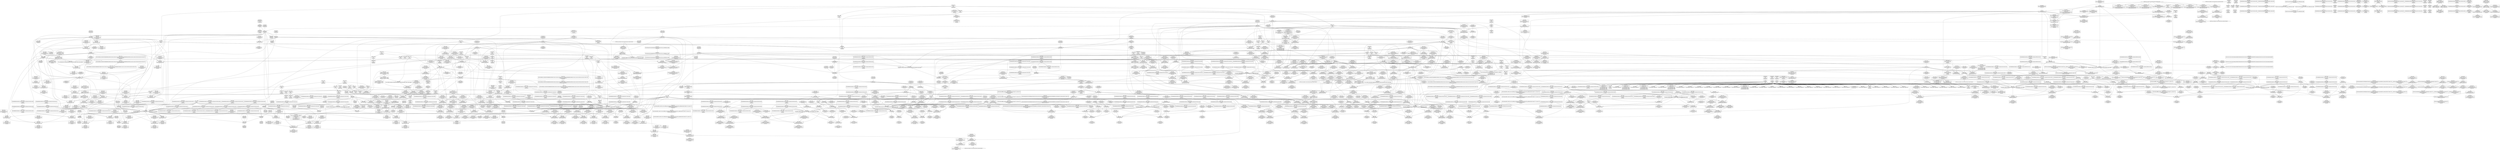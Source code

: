 digraph {
	CE0x4714a40 [shape=record,shape=Mrecord,label="{CE0x4714a40|task_sid:tmp16|security/selinux/hooks.c,208}"]
	CE0x4667400 [shape=record,shape=Mrecord,label="{CE0x4667400|sock_has_perm:entry|*SummSource*}"]
	CE0x470df40 [shape=record,shape=Mrecord,label="{CE0x470df40|rcu_lock_acquire:tmp3|*SummSink*}"]
	CE0x46a2b40 [shape=record,shape=Mrecord,label="{CE0x46a2b40|i32_16|*Constant*|*SummSink*}"]
	CE0x470e980 [shape=record,shape=Mrecord,label="{CE0x470e980|task_sid:tmp5|security/selinux/hooks.c,208|*SummSink*}"]
	CE0x4670430 [shape=record,shape=Mrecord,label="{CE0x4670430|selinux_socket_getsockname:tmp3}"]
	CE0x4742180 [shape=record,shape=Mrecord,label="{CE0x4742180|rcu_read_lock:tmp18|include/linux/rcupdate.h,882|*SummSource*}"]
	CE0x4722f40 [shape=record,shape=Mrecord,label="{CE0x4722f40|i8*_undef|*Constant*|*SummSink*}"]
	CE0x4718db0 [shape=record,shape=Mrecord,label="{CE0x4718db0|_call_void_rcu_lock_release(%struct.lockdep_map*_rcu_lock_map)_#10,_!dbg_!27733|include/linux/rcupdate.h,935}"]
	CE0x46e8c20 [shape=record,shape=Mrecord,label="{CE0x46e8c20|rcu_lock_acquire:tmp4|include/linux/rcupdate.h,418|*SummSink*}"]
	CE0x46ebe30 [shape=record,shape=Mrecord,label="{CE0x46ebe30|sock_has_perm:sclass|security/selinux/hooks.c,3976|*SummSink*}"]
	CE0x46ef8f0 [shape=record,shape=Mrecord,label="{CE0x46ef8f0|task_sid:if.then}"]
	CE0x4745be0 [shape=record,shape=Mrecord,label="{CE0x4745be0|_call_void___preempt_count_sub(i32_1)_#10,_!dbg_!27715|include/linux/rcupdate.h,244|*SummSink*}"]
	CE0x46f62f0 [shape=record,shape=Mrecord,label="{CE0x46f62f0|sock_has_perm:cmp|security/selinux/hooks.c,3969|*SummSink*}"]
	CE0x470f0d0 [shape=record,shape=Mrecord,label="{CE0x470f0d0|task_sid:do.end|*SummSink*}"]
	CE0x46dbee0 [shape=record,shape=Mrecord,label="{CE0x46dbee0|i8*_getelementptr_inbounds_(_41_x_i8_,_41_x_i8_*_.str44,_i32_0,_i32_0)|*Constant*|*SummSource*}"]
	CE0x4702cb0 [shape=record,shape=Mrecord,label="{CE0x4702cb0|task_sid:tobool1|security/selinux/hooks.c,208|*SummSink*}"]
	CE0x474fc20 [shape=record,shape=Mrecord,label="{CE0x474fc20|rcu_read_unlock:land.lhs.true2}"]
	CE0x4782f40 [shape=record,shape=Mrecord,label="{CE0x4782f40|rcu_lock_acquire:tmp5|include/linux/rcupdate.h,418}"]
	CE0x46b0fb0 [shape=record,shape=Mrecord,label="{CE0x46b0fb0|COLLAPSED:_GCMRE___llvm_gcov_ctr327_internal_global_6_x_i64_zeroinitializer:_elem_0:default:}"]
	CE0x4666fe0 [shape=record,shape=Mrecord,label="{CE0x4666fe0|32:_%struct.sock*,_:_CRE_4,6_|*MultipleSource*|Function::selinux_socket_getsockname&Arg::sock::|security/selinux/hooks.c,4226}"]
	CE0x4784d30 [shape=record,shape=Mrecord,label="{CE0x4784d30|i64*_getelementptr_inbounds_(_4_x_i64_,_4_x_i64_*___llvm_gcov_ctr135,_i64_0,_i64_0)|*Constant*|*SummSource*}"]
	CE0x471b1c0 [shape=record,shape=Mrecord,label="{CE0x471b1c0|_ret_void,_!dbg_!27717|include/linux/rcupdate.h,245}"]
	CE0x472f6f0 [shape=record,shape=Mrecord,label="{CE0x472f6f0|rcu_lock_acquire:bb}"]
	CE0x469bae0 [shape=record,shape=Mrecord,label="{CE0x469bae0|i64*_getelementptr_inbounds_(_11_x_i64_,_11_x_i64_*___llvm_gcov_ctr132,_i64_0,_i64_1)|*Constant*|*SummSource*}"]
	CE0x470a1a0 [shape=record,shape=Mrecord,label="{CE0x470a1a0|__rcu_read_lock:entry|*SummSink*}"]
	CE0x47223e0 [shape=record,shape=Mrecord,label="{CE0x47223e0|i64*_getelementptr_inbounds_(_4_x_i64_,_4_x_i64_*___llvm_gcov_ctr128,_i64_0,_i64_1)|*Constant*|*SummSource*}"]
	CE0x46e64f0 [shape=record,shape=Mrecord,label="{CE0x46e64f0|__rcu_read_unlock:tmp5|include/linux/rcupdate.h,244}"]
	CE0x473f0c0 [shape=record,shape=Mrecord,label="{CE0x473f0c0|rcu_read_lock:tmp16|include/linux/rcupdate.h,882|*SummSink*}"]
	CE0x46a8710 [shape=record,shape=Mrecord,label="{CE0x46a8710|rcu_lock_acquire:__here|*SummSink*}"]
	CE0x46ebdc0 [shape=record,shape=Mrecord,label="{CE0x46ebdc0|sock_has_perm:sclass|security/selinux/hooks.c,3976|*SummSource*}"]
	CE0x466a190 [shape=record,shape=Mrecord,label="{CE0x466a190|sock_has_perm:if.then|*SummSink*}"]
	CE0x4703c90 [shape=record,shape=Mrecord,label="{CE0x4703c90|task_sid:tmp3|*SummSource*}"]
	CE0x4790df0 [shape=record,shape=Mrecord,label="{CE0x4790df0|i64_ptrtoint_(i8*_blockaddress(_rcu_lock_release,_%__here)_to_i64)|*Constant*}"]
	CE0x4792670 [shape=record,shape=Mrecord,label="{CE0x4792670|__rcu_read_unlock:do.body|*SummSource*}"]
	CE0x470fdd0 [shape=record,shape=Mrecord,label="{CE0x470fdd0|GLOBAL:__llvm_gcov_ctr126|Global_var:__llvm_gcov_ctr126}"]
	CE0x474fb10 [shape=record,shape=Mrecord,label="{CE0x474fb10|rcu_read_unlock:if.then|*SummSink*}"]
	CE0x4781d40 [shape=record,shape=Mrecord,label="{CE0x4781d40|rcu_lock_acquire:tmp6}"]
	CE0x474d910 [shape=record,shape=Mrecord,label="{CE0x474d910|__preempt_count_add:val|Function::__preempt_count_add&Arg::val::}"]
	CE0x4758870 [shape=record,shape=Mrecord,label="{CE0x4758870|rcu_read_unlock:tmp20|include/linux/rcupdate.h,933|*SummSink*}"]
	CE0x46dfc60 [shape=record,shape=Mrecord,label="{CE0x46dfc60|i64*_getelementptr_inbounds_(_4_x_i64_,_4_x_i64_*___llvm_gcov_ctr135,_i64_0,_i64_3)|*Constant*|*SummSink*}"]
	CE0x479e170 [shape=record,shape=Mrecord,label="{CE0x479e170|void_(i32*,_i32,_i32*)*_asm_addl_$1,_%gs:$0_,_*m,ri,*m,_dirflag_,_fpsr_,_flags_|*SummSink*}"]
	CE0x4731f10 [shape=record,shape=Mrecord,label="{CE0x4731f10|GLOBAL:__llvm_gcov_ctr127|Global_var:__llvm_gcov_ctr127|*SummSource*}"]
	CE0x479e890 [shape=record,shape=Mrecord,label="{CE0x479e890|__rcu_read_unlock:tmp6|include/linux/rcupdate.h,245|*SummSink*}"]
	CE0x479d920 [shape=record,shape=Mrecord,label="{CE0x479d920|void_(i32*,_i32,_i32*)*_asm_addl_$1,_%gs:$0_,_*m,ri,*m,_dirflag_,_fpsr_,_flags_}"]
	CE0x47166a0 [shape=record,shape=Mrecord,label="{CE0x47166a0|task_sid:tmp19|security/selinux/hooks.c,208|*SummSink*}"]
	CE0x4783fd0 [shape=record,shape=Mrecord,label="{CE0x4783fd0|__preempt_count_sub:tmp5|./arch/x86/include/asm/preempt.h,77}"]
	CE0x46e7990 [shape=record,shape=Mrecord,label="{CE0x46e7990|sock_has_perm:tmp11|security/selinux/hooks.c,3970}"]
	CE0x4717d30 [shape=record,shape=Mrecord,label="{CE0x4717d30|i8*_getelementptr_inbounds_(_25_x_i8_,_25_x_i8_*_.str3,_i32_0,_i32_0)|*Constant*|*SummSink*}"]
	CE0x4724c80 [shape=record,shape=Mrecord,label="{CE0x4724c80|i64*_getelementptr_inbounds_(_4_x_i64_,_4_x_i64_*___llvm_gcov_ctr134,_i64_0,_i64_1)|*Constant*}"]
	CE0x474c890 [shape=record,shape=Mrecord,label="{CE0x474c890|_call_void___preempt_count_add(i32_1)_#10,_!dbg_!27711|include/linux/rcupdate.h,239|*SummSink*}"]
	CE0x47162a0 [shape=record,shape=Mrecord,label="{CE0x47162a0|task_sid:tmp18|security/selinux/hooks.c,208|*SummSink*}"]
	CE0x472bcf0 [shape=record,shape=Mrecord,label="{CE0x472bcf0|_ret_void,_!dbg_!27735|include/linux/rcupdate.h,938|*SummSink*}"]
	CE0x4759350 [shape=record,shape=Mrecord,label="{CE0x4759350|i64*_getelementptr_inbounds_(_11_x_i64_,_11_x_i64_*___llvm_gcov_ctr132,_i64_0,_i64_10)|*Constant*|*SummSink*}"]
	CE0x46859e0 [shape=record,shape=Mrecord,label="{CE0x46859e0|i64*_getelementptr_inbounds_(_2_x_i64_,_2_x_i64_*___llvm_gcov_ctr98,_i64_0,_i64_0)|*Constant*|*SummSource*}"]
	CE0x4750ee0 [shape=record,shape=Mrecord,label="{CE0x4750ee0|rcu_read_unlock:tmp11|include/linux/rcupdate.h,933}"]
	CE0x4668a40 [shape=record,shape=Mrecord,label="{CE0x4668a40|get_current:tmp|*SummSource*}"]
	CE0x47524e0 [shape=record,shape=Mrecord,label="{CE0x47524e0|_call_void___preempt_count_sub(i32_1)_#10,_!dbg_!27715|include/linux/rcupdate.h,244|*SummSource*}"]
	CE0x474f5e0 [shape=record,shape=Mrecord,label="{CE0x474f5e0|__preempt_count_add:entry|*SummSource*}"]
	CE0x473ba10 [shape=record,shape=Mrecord,label="{CE0x473ba10|rcu_read_lock:tmp12|include/linux/rcupdate.h,882|*SummSink*}"]
	CE0x46ee4d0 [shape=record,shape=Mrecord,label="{CE0x46ee4d0|avc_has_perm:requested|Function::avc_has_perm&Arg::requested::|*SummSource*}"]
	CE0x4744580 [shape=record,shape=Mrecord,label="{CE0x4744580|rcu_read_lock:tmp22|include/linux/rcupdate.h,884|*SummSource*}"]
	CE0x4711940 [shape=record,shape=Mrecord,label="{CE0x4711940|_ret_void,_!dbg_!27717|include/linux/rcupdate.h,419}"]
	CE0x4713bc0 [shape=record,shape=Mrecord,label="{CE0x4713bc0|i64_6|*Constant*}"]
	CE0x46f7440 [shape=record,shape=Mrecord,label="{CE0x46f7440|sock_has_perm:tmp8|security/selinux/hooks.c,3969|*SummSource*}"]
	CE0x4697b00 [shape=record,shape=Mrecord,label="{CE0x4697b00|GLOBAL:current_task|Global_var:current_task|*SummSource*}"]
	CE0x4680690 [shape=record,shape=Mrecord,label="{CE0x4680690|_call_void_mcount()_#3|*SummSink*}"]
	CE0x471fca0 [shape=record,shape=Mrecord,label="{CE0x471fca0|_call_void_asm_addl_$1,_%gs:$0_,_*m,ri,*m,_dirflag_,_fpsr_,_flags_(i32*___preempt_count,_i32_%sub,_i32*___preempt_count)_#3,_!dbg_!27717,_!srcloc_!27718|./arch/x86/include/asm/preempt.h,77}"]
	CE0x46df160 [shape=record,shape=Mrecord,label="{CE0x46df160|task_sid:tmp21|security/selinux/hooks.c,208|*SummSource*}"]
	CE0x472b4a0 [shape=record,shape=Mrecord,label="{CE0x472b4a0|GLOBAL:rcu_read_unlock|*Constant*|*SummSource*}"]
	CE0x474a7c0 [shape=record,shape=Mrecord,label="{CE0x474a7c0|_call_void_asm_addl_$1,_%gs:$0_,_*m,ri,*m,_dirflag_,_fpsr_,_flags_(i32*___preempt_count,_i32_%sub,_i32*___preempt_count)_#3,_!dbg_!27717,_!srcloc_!27718|./arch/x86/include/asm/preempt.h,77|*SummSource*}"]
	CE0x4698950 [shape=record,shape=Mrecord,label="{CE0x4698950|sock_has_perm:if.end|*SummSource*}"]
	CE0x4716630 [shape=record,shape=Mrecord,label="{CE0x4716630|task_sid:tmp19|security/selinux/hooks.c,208|*SummSource*}"]
	CE0x470d960 [shape=record,shape=Mrecord,label="{CE0x470d960|task_sid:bb}"]
	CE0x4676fa0 [shape=record,shape=Mrecord,label="{CE0x4676fa0|_call_void_lock_release(%struct.lockdep_map*_%map,_i32_1,_i64_ptrtoint_(i8*_blockaddress(_rcu_lock_release,_%__here)_to_i64))_#10,_!dbg_!27716|include/linux/rcupdate.h,423|*SummSource*}"]
	CE0x4744180 [shape=record,shape=Mrecord,label="{CE0x4744180|i64*_getelementptr_inbounds_(_11_x_i64_,_11_x_i64_*___llvm_gcov_ctr127,_i64_0,_i64_10)|*Constant*|*SummSink*}"]
	CE0x4794300 [shape=record,shape=Mrecord,label="{CE0x4794300|__rcu_read_lock:tmp3|*SummSource*}"]
	CE0x468b750 [shape=record,shape=Mrecord,label="{CE0x468b750|rcu_read_lock:tobool|include/linux/rcupdate.h,882|*SummSource*}"]
	CE0x4757a80 [shape=record,shape=Mrecord,label="{CE0x4757a80|i64*_getelementptr_inbounds_(_11_x_i64_,_11_x_i64_*___llvm_gcov_ctr132,_i64_0,_i64_9)|*Constant*}"]
	CE0x471a470 [shape=record,shape=Mrecord,label="{CE0x471a470|_call_void___rcu_read_unlock()_#10,_!dbg_!27734|include/linux/rcupdate.h,937|*SummSource*}"]
	CE0x471b6a0 [shape=record,shape=Mrecord,label="{CE0x471b6a0|_ret_void,_!dbg_!27717|include/linux/rcupdate.h,245|*SummSink*}"]
	CE0x46f7060 [shape=record,shape=Mrecord,label="{CE0x46f7060|i64_0|*Constant*|*SummSink*}"]
	CE0x4688b70 [shape=record,shape=Mrecord,label="{CE0x4688b70|rcu_read_unlock:tmp2|*SummSource*}"]
	CE0x46f8fd0 [shape=record,shape=Mrecord,label="{CE0x46f8fd0|sock_has_perm:tmp4|security/selinux/hooks.c,3966|*SummSink*}"]
	CE0x470b1a0 [shape=record,shape=Mrecord,label="{CE0x470b1a0|rcu_read_lock:tmp|*SummSource*}"]
	CE0x46f1e80 [shape=record,shape=Mrecord,label="{CE0x46f1e80|8:_%struct.sock*,_:_SCME_47,48_}"]
	CE0x4759fa0 [shape=record,shape=Mrecord,label="{CE0x4759fa0|rcu_read_unlock:tmp18|include/linux/rcupdate.h,933|*SummSink*}"]
	CE0x4710eb0 [shape=record,shape=Mrecord,label="{CE0x4710eb0|task_sid:tmp6|security/selinux/hooks.c,208|*SummSource*}"]
	CE0x46fcf00 [shape=record,shape=Mrecord,label="{CE0x46fcf00|rcu_read_lock:tmp11|include/linux/rcupdate.h,882|*SummSource*}"]
	CE0x4716b00 [shape=record,shape=Mrecord,label="{CE0x4716b00|i8_1|*Constant*|*SummSink*}"]
	CE0x46b0bc0 [shape=record,shape=Mrecord,label="{CE0x46b0bc0|i32_59|*Constant*|*SummSink*}"]
	CE0x4738e20 [shape=record,shape=Mrecord,label="{CE0x4738e20|rcu_read_lock:tmp4|include/linux/rcupdate.h,882|*SummSink*}"]
	CE0x473ec20 [shape=record,shape=Mrecord,label="{CE0x473ec20|rcu_read_lock:tmp15|include/linux/rcupdate.h,882|*SummSink*}"]
	CE0x466d8e0 [shape=record,shape=Mrecord,label="{CE0x466d8e0|cred_sid:tmp4|*LoadInst*|security/selinux/hooks.c,196}"]
	CE0x46e6e60 [shape=record,shape=Mrecord,label="{CE0x46e6e60|__preempt_count_add:tmp3}"]
	CE0x4689e60 [shape=record,shape=Mrecord,label="{CE0x4689e60|sock_has_perm:tmp10|security/selinux/hooks.c,3969}"]
	CE0x4786c90 [shape=record,shape=Mrecord,label="{CE0x4786c90|i64*_getelementptr_inbounds_(_4_x_i64_,_4_x_i64_*___llvm_gcov_ctr135,_i64_0,_i64_1)|*Constant*|*SummSink*}"]
	CE0x471b520 [shape=record,shape=Mrecord,label="{CE0x471b520|GLOBAL:rcu_lock_release|*Constant*}"]
	CE0x4706a10 [shape=record,shape=Mrecord,label="{CE0x4706a10|cred_sid:tmp3}"]
	CE0x470f000 [shape=record,shape=Mrecord,label="{CE0x470f000|task_sid:do.end|*SummSource*}"]
	CE0x4796b10 [shape=record,shape=Mrecord,label="{CE0x4796b10|rcu_lock_release:tmp6|*SummSource*}"]
	CE0x4741330 [shape=record,shape=Mrecord,label="{CE0x4741330|i64*_getelementptr_inbounds_(_11_x_i64_,_11_x_i64_*___llvm_gcov_ctr127,_i64_0,_i64_9)|*Constant*}"]
	CE0x46ddea0 [shape=record,shape=Mrecord,label="{CE0x46ddea0|task_sid:tmp25|security/selinux/hooks.c,208|*SummSource*}"]
	CE0x46db690 [shape=record,shape=Mrecord,label="{CE0x46db690|i32_208|*Constant*|*SummSource*}"]
	CE0x46f0a50 [shape=record,shape=Mrecord,label="{CE0x46f0a50|8:_%struct.sock*,_:_SCME_30,31_}"]
	CE0x473be60 [shape=record,shape=Mrecord,label="{CE0x473be60|rcu_read_lock:call3|include/linux/rcupdate.h,882|*SummSource*}"]
	CE0x4724990 [shape=record,shape=Mrecord,label="{CE0x4724990|_call_void_mcount()_#3|*SummSource*}"]
	CE0x473fbc0 [shape=record,shape=Mrecord,label="{CE0x473fbc0|i8*_getelementptr_inbounds_(_25_x_i8_,_25_x_i8_*_.str45,_i32_0,_i32_0)|*Constant*}"]
	CE0x468b1f0 [shape=record,shape=Mrecord,label="{CE0x468b1f0|cred_sid:security|security/selinux/hooks.c,196}"]
	CE0x47325e0 [shape=record,shape=Mrecord,label="{CE0x47325e0|rcu_read_lock:tmp4|include/linux/rcupdate.h,882}"]
	CE0x46e6c40 [shape=record,shape=Mrecord,label="{CE0x46e6c40|__rcu_read_unlock:tmp4|include/linux/rcupdate.h,244|*SummSink*}"]
	CE0x478dc50 [shape=record,shape=Mrecord,label="{CE0x478dc50|_call_void_mcount()_#3|*SummSource*}"]
	CE0x46e32e0 [shape=record,shape=Mrecord,label="{CE0x46e32e0|__preempt_count_add:tmp5|./arch/x86/include/asm/preempt.h,72|*SummSink*}"]
	CE0x4732cb0 [shape=record,shape=Mrecord,label="{CE0x4732cb0|rcu_read_unlock:tmp6|include/linux/rcupdate.h,933|*SummSource*}"]
	CE0x4687040 [shape=record,shape=Mrecord,label="{CE0x4687040|i32_5|*Constant*|*SummSink*}"]
	CE0x4751cb0 [shape=record,shape=Mrecord,label="{CE0x4751cb0|rcu_read_unlock:tmp12|include/linux/rcupdate.h,933}"]
	CE0x4745570 [shape=record,shape=Mrecord,label="{CE0x4745570|rcu_read_unlock:tmp15|include/linux/rcupdate.h,933|*SummSink*}"]
	CE0x46b0f40 [shape=record,shape=Mrecord,label="{CE0x46b0f40|sock_has_perm:tmp}"]
	CE0x4664f80 [shape=record,shape=Mrecord,label="{CE0x4664f80|selinux_socket_getsockname:tmp}"]
	CE0x4703030 [shape=record,shape=Mrecord,label="{CE0x4703030|i64_5|*Constant*|*SummSource*}"]
	CE0x46ec6e0 [shape=record,shape=Mrecord,label="{CE0x46ec6e0|i32_4|*Constant*|*SummSource*}"]
	CE0x4709360 [shape=record,shape=Mrecord,label="{CE0x4709360|GLOBAL:task_sid.__warned|Global_var:task_sid.__warned|*SummSink*}"]
	CE0x4730a10 [shape=record,shape=Mrecord,label="{CE0x4730a10|rcu_read_lock:tmp6|include/linux/rcupdate.h,882|*SummSink*}"]
	CE0x466a6e0 [shape=record,shape=Mrecord,label="{CE0x466a6e0|selinux_socket_getsockname:entry|*SummSink*}"]
	CE0x46b4020 [shape=record,shape=Mrecord,label="{CE0x46b4020|sock_has_perm:tmp13|security/selinux/hooks.c,3972|*SummSink*}"]
	CE0x46775f0 [shape=record,shape=Mrecord,label="{CE0x46775f0|GLOBAL:lock_release|*Constant*|*SummSource*}"]
	CE0x4717f10 [shape=record,shape=Mrecord,label="{CE0x4717f10|_ret_void,_!dbg_!27717|include/linux/rcupdate.h,419|*SummSink*}"]
	CE0x477ed00 [shape=record,shape=Mrecord,label="{CE0x477ed00|__preempt_count_sub:tmp4|./arch/x86/include/asm/preempt.h,77|*SummSink*}"]
	CE0x4716b70 [shape=record,shape=Mrecord,label="{CE0x4716b70|i8*_getelementptr_inbounds_(_25_x_i8_,_25_x_i8_*_.str3,_i32_0,_i32_0)|*Constant*}"]
	CE0x4687760 [shape=record,shape=Mrecord,label="{CE0x4687760|sock_has_perm:tmp1|*SummSink*}"]
	CE0x466e470 [shape=record,shape=Mrecord,label="{CE0x466e470|_ret_i32_%call1,_!dbg_!27715|security/selinux/hooks.c,4226|*SummSink*}"]
	CE0x47878a0 [shape=record,shape=Mrecord,label="{CE0x47878a0|__preempt_count_add:do.end|*SummSource*}"]
	CE0x4733a30 [shape=record,shape=Mrecord,label="{CE0x4733a30|rcu_lock_acquire:bb|*SummSink*}"]
	CE0x46eb050 [shape=record,shape=Mrecord,label="{CE0x46eb050|sock_has_perm:sk4|security/selinux/hooks.c,3974}"]
	CE0x46f6e60 [shape=record,shape=Mrecord,label="{CE0x46f6e60|GLOBAL:__llvm_gcov_ctr327|Global_var:__llvm_gcov_ctr327|*SummSink*}"]
	CE0x4728e60 [shape=record,shape=Mrecord,label="{CE0x4728e60|task_sid:tmp26|security/selinux/hooks.c,208|*SummSource*}"]
	CE0x46f72e0 [shape=record,shape=Mrecord,label="{CE0x46f72e0|sock_has_perm:tmp8|security/selinux/hooks.c,3969}"]
	CE0x46b4e10 [shape=record,shape=Mrecord,label="{CE0x46b4e10|0:_i8,_8:_%struct.lsm_network_audit*,_24:_%struct.selinux_audit_data*,_:_SCMRE_0,1_|*MultipleSource*|security/selinux/hooks.c, 3965|security/selinux/hooks.c,3972}"]
	CE0x46e2dc0 [shape=record,shape=Mrecord,label="{CE0x46e2dc0|i64*_getelementptr_inbounds_(_4_x_i64_,_4_x_i64_*___llvm_gcov_ctr135,_i64_0,_i64_2)|*Constant*}"]
	CE0x46666f0 [shape=record,shape=Mrecord,label="{CE0x46666f0|GLOBAL:get_current|*Constant*|*SummSink*}"]
	CE0x470c420 [shape=record,shape=Mrecord,label="{CE0x470c420|i64*_getelementptr_inbounds_(_2_x_i64_,_2_x_i64_*___llvm_gcov_ctr131,_i64_0,_i64_1)|*Constant*|*SummSource*}"]
	CE0x4704b60 [shape=record,shape=Mrecord,label="{CE0x4704b60|rcu_read_unlock:land.lhs.true}"]
	CE0x46c5250 [shape=record,shape=Mrecord,label="{CE0x46c5250|rcu_read_unlock:tmp12|include/linux/rcupdate.h,933|*SummSink*}"]
	CE0x4749920 [shape=record,shape=Mrecord,label="{CE0x4749920|rcu_lock_acquire:tmp5|include/linux/rcupdate.h,418|*SummSource*}"]
	CE0x47211b0 [shape=record,shape=Mrecord,label="{CE0x47211b0|_call_void_mcount()_#3|*SummSink*}"]
	CE0x4712b80 [shape=record,shape=Mrecord,label="{CE0x4712b80|task_sid:tmp12|security/selinux/hooks.c,208|*SummSink*}"]
	CE0x465fa50 [shape=record,shape=Mrecord,label="{CE0x465fa50|sock_has_perm:task|Function::sock_has_perm&Arg::task::|*SummSource*}"]
	CE0x46691f0 [shape=record,shape=Mrecord,label="{CE0x46691f0|task_sid:if.end}"]
	CE0x473ef40 [shape=record,shape=Mrecord,label="{CE0x473ef40|rcu_read_lock:tmp16|include/linux/rcupdate.h,882|*SummSource*}"]
	CE0x4674d40 [shape=record,shape=Mrecord,label="{CE0x4674d40|i32_0|*Constant*}"]
	CE0x472a940 [shape=record,shape=Mrecord,label="{CE0x472a940|_ret_i32_%tmp6,_!dbg_!27716|security/selinux/hooks.c,197|*SummSource*}"]
	CE0x4712260 [shape=record,shape=Mrecord,label="{CE0x4712260|i64*_getelementptr_inbounds_(_11_x_i64_,_11_x_i64_*___llvm_gcov_ctr132,_i64_0,_i64_1)|*Constant*}"]
	CE0x4669fa0 [shape=record,shape=Mrecord,label="{CE0x4669fa0|rcu_lock_acquire:entry|*SummSource*}"]
	CE0x46eebc0 [shape=record,shape=Mrecord,label="{CE0x46eebc0|_ret_i32_%retval.0,_!dbg_!27728|security/selinux/avc.c,775|*SummSource*}"]
	CE0x4697f90 [shape=record,shape=Mrecord,label="{CE0x4697f90|i32_59|*Constant*|*SummSource*}"]
	CE0x47190c0 [shape=record,shape=Mrecord,label="{CE0x47190c0|rcu_lock_release:entry}"]
	CE0x46f2b90 [shape=record,shape=Mrecord,label="{CE0x46f2b90|i32_8|*Constant*|*SummSink*}"]
	CE0x4709970 [shape=record,shape=Mrecord,label="{CE0x4709970|rcu_read_lock:land.lhs.true2|*SummSink*}"]
	CE0x470ee20 [shape=record,shape=Mrecord,label="{CE0x470ee20|task_sid:do.end6|*SummSink*}"]
	CE0x47154f0 [shape=record,shape=Mrecord,label="{CE0x47154f0|task_sid:tmp17|security/selinux/hooks.c,208|*SummSink*}"]
	CE0x4682bb0 [shape=record,shape=Mrecord,label="{CE0x4682bb0|sock_has_perm:cleanup}"]
	CE0x46e3e70 [shape=record,shape=Mrecord,label="{CE0x46e3e70|__preempt_count_sub:bb}"]
	CE0x4781220 [shape=record,shape=Mrecord,label="{CE0x4781220|%struct.lockdep_map*_null|*Constant*|*SummSink*}"]
	CE0x46a07a0 [shape=record,shape=Mrecord,label="{CE0x46a07a0|sock_has_perm:perms|Function::sock_has_perm&Arg::perms::|*SummSink*}"]
	CE0x47b5230 [shape=record,shape=Mrecord,label="{CE0x47b5230|__rcu_read_unlock:do.end|*SummSource*}"]
	CE0x46ec2d0 [shape=record,shape=Mrecord,label="{CE0x46ec2d0|sock_has_perm:tmp16|security/selinux/hooks.c,3976|*SummSource*}"]
	CE0x46ee8f0 [shape=record,shape=Mrecord,label="{CE0x46ee8f0|avc_has_perm:auditdata|Function::avc_has_perm&Arg::auditdata::|*SummSource*}"]
	CE0x46fbcb0 [shape=record,shape=Mrecord,label="{CE0x46fbcb0|rcu_read_lock:tobool1|include/linux/rcupdate.h,882|*SummSink*}"]
	CE0x466f070 [shape=record,shape=Mrecord,label="{CE0x466f070|i32_59|*Constant*}"]
	CE0x474c030 [shape=record,shape=Mrecord,label="{CE0x474c030|rcu_lock_acquire:tmp1|*SummSink*}"]
	CE0x46b8870 [shape=record,shape=Mrecord,label="{CE0x46b8870|sock_has_perm:retval.0|*SummSource*}"]
	CE0x4716c40 [shape=record,shape=Mrecord,label="{CE0x4716c40|_call_void_lockdep_rcu_suspicious(i8*_getelementptr_inbounds_(_25_x_i8_,_25_x_i8_*_.str3,_i32_0,_i32_0),_i32_208,_i8*_getelementptr_inbounds_(_41_x_i8_,_41_x_i8_*_.str44,_i32_0,_i32_0))_#10,_!dbg_!27732|security/selinux/hooks.c,208}"]
	CE0x4753140 [shape=record,shape=Mrecord,label="{CE0x4753140|GLOBAL:__preempt_count_add|*Constant*|*SummSource*}"]
	CE0x473fa50 [shape=record,shape=Mrecord,label="{CE0x473fa50|GLOBAL:lockdep_rcu_suspicious|*Constant*}"]
	CE0x468cb60 [shape=record,shape=Mrecord,label="{CE0x468cb60|sock_has_perm:sk_security|security/selinux/hooks.c,3964}"]
	CE0x472cdc0 [shape=record,shape=Mrecord,label="{CE0x472cdc0|rcu_read_lock:tmp8|include/linux/rcupdate.h,882}"]
	CE0x47815d0 [shape=record,shape=Mrecord,label="{CE0x47815d0|i64_ptrtoint_(i8*_blockaddress(_rcu_lock_acquire,_%__here)_to_i64)|*Constant*|*SummSink*}"]
	CE0x4680890 [shape=record,shape=Mrecord,label="{CE0x4680890|GLOBAL:current_task|Global_var:current_task|*SummSink*}"]
	CE0x4730910 [shape=record,shape=Mrecord,label="{CE0x4730910|rcu_read_unlock:tmp8|include/linux/rcupdate.h,933}"]
	CE0x47552d0 [shape=record,shape=Mrecord,label="{CE0x47552d0|rcu_read_unlock:tobool1|include/linux/rcupdate.h,933|*SummSink*}"]
	CE0x4708160 [shape=record,shape=Mrecord,label="{CE0x4708160|task_sid:tmp|*SummSource*}"]
	CE0x47438e0 [shape=record,shape=Mrecord,label="{CE0x47438e0|rcu_read_lock:tmp21|include/linux/rcupdate.h,884}"]
	CE0x46f9600 [shape=record,shape=Mrecord,label="{CE0x46f9600|i8_0|*Constant*|*SummSource*}"]
	CE0x46c4590 [shape=record,shape=Mrecord,label="{CE0x46c4590|sock_has_perm:tmp19|security/selinux/hooks.c,3977|*SummSink*}"]
	CE0x4695f50 [shape=record,shape=Mrecord,label="{CE0x4695f50|task_sid:if.then|*SummSource*}"]
	CE0x47328f0 [shape=record,shape=Mrecord,label="{CE0x47328f0|rcu_read_lock:tmp4|include/linux/rcupdate.h,882|*SummSource*}"]
	CE0x47338c0 [shape=record,shape=Mrecord,label="{CE0x47338c0|_ret_void,_!dbg_!27720|./arch/x86/include/asm/preempt.h,78}"]
	CE0x4757af0 [shape=record,shape=Mrecord,label="{CE0x4757af0|i64*_getelementptr_inbounds_(_11_x_i64_,_11_x_i64_*___llvm_gcov_ctr132,_i64_0,_i64_9)|*Constant*|*SummSource*}"]
	CE0x46b1550 [shape=record,shape=Mrecord,label="{CE0x46b1550|avc_has_perm:tclass|Function::avc_has_perm&Arg::tclass::|*SummSink*}"]
	CE0x4701250 [shape=record,shape=Mrecord,label="{CE0x4701250|_ret_void,_!dbg_!27735|include/linux/rcupdate.h,884|*SummSource*}"]
	CE0x46adb10 [shape=record,shape=Mrecord,label="{CE0x46adb10|rcu_read_lock:land.lhs.true|*SummSink*}"]
	CE0x46f0cb0 [shape=record,shape=Mrecord,label="{CE0x46f0cb0|8:_%struct.sock*,_:_SCME_32,33_}"]
	CE0x466a120 [shape=record,shape=Mrecord,label="{CE0x466a120|sock_has_perm:if.then|*SummSource*}"]
	CE0x474dc90 [shape=record,shape=Mrecord,label="{CE0x474dc90|i64*_getelementptr_inbounds_(_11_x_i64_,_11_x_i64_*___llvm_gcov_ctr132,_i64_0,_i64_0)|*Constant*}"]
	CE0x4796d80 [shape=record,shape=Mrecord,label="{CE0x4796d80|rcu_lock_release:tmp7}"]
	CE0x4796fe0 [shape=record,shape=Mrecord,label="{CE0x4796fe0|__rcu_read_unlock:tmp4|include/linux/rcupdate.h,244|*SummSource*}"]
	CE0x4685840 [shape=record,shape=Mrecord,label="{CE0x4685840|get_current:tmp2}"]
	CE0x47b4140 [shape=record,shape=Mrecord,label="{CE0x47b4140|__preempt_count_sub:tmp7|./arch/x86/include/asm/preempt.h,78|*SummSink*}"]
	CE0x46ed3c0 [shape=record,shape=Mrecord,label="{CE0x46ed3c0|avc_has_perm:entry}"]
	CE0x473e150 [shape=record,shape=Mrecord,label="{CE0x473e150|rcu_read_lock:tmp13|include/linux/rcupdate.h,882|*SummSource*}"]
	CE0x46f8b60 [shape=record,shape=Mrecord,label="{CE0x46f8b60|sock_has_perm:tmp3|security/selinux/hooks.c,3964|*SummSource*}"]
	CE0x4666220 [shape=record,shape=Mrecord,label="{CE0x4666220|selinux_socket_getsockname:tmp|*SummSource*}"]
	CE0x471fa50 [shape=record,shape=Mrecord,label="{CE0x471fa50|__preempt_count_sub:do.body|*SummSource*}"]
	CE0x466ed20 [shape=record,shape=Mrecord,label="{CE0x466ed20|avc_has_perm:tsid|Function::avc_has_perm&Arg::tsid::|*SummSource*}"]
	CE0x471c240 [shape=record,shape=Mrecord,label="{CE0x471c240|i64*_getelementptr_inbounds_(_4_x_i64_,_4_x_i64_*___llvm_gcov_ctr133,_i64_0,_i64_1)|*Constant*}"]
	CE0x46733b0 [shape=record,shape=Mrecord,label="{CE0x46733b0|GLOBAL:get_current|*Constant*}"]
	CE0x4757490 [shape=record,shape=Mrecord,label="{CE0x4757490|i64*_getelementptr_inbounds_(_11_x_i64_,_11_x_i64_*___llvm_gcov_ctr132,_i64_0,_i64_8)|*Constant*|*SummSink*}"]
	CE0x4680c00 [shape=record,shape=Mrecord,label="{CE0x4680c00|i64*_getelementptr_inbounds_(_11_x_i64_,_11_x_i64_*___llvm_gcov_ctr127,_i64_0,_i64_1)|*Constant*}"]
	CE0x4698880 [shape=record,shape=Mrecord,label="{CE0x4698880|sock_has_perm:if.end}"]
	CE0x4660000 [shape=record,shape=Mrecord,label="{CE0x4660000|i64_1|*Constant*|*SummSink*}"]
	CE0x4731750 [shape=record,shape=Mrecord,label="{CE0x4731750|i64*_getelementptr_inbounds_(_4_x_i64_,_4_x_i64_*___llvm_gcov_ctr130,_i64_0,_i64_2)|*Constant*}"]
	CE0x4729050 [shape=record,shape=Mrecord,label="{CE0x4729050|task_sid:call7|security/selinux/hooks.c,208}"]
	CE0x4748aa0 [shape=record,shape=Mrecord,label="{CE0x4748aa0|rcu_read_unlock:tmp13|include/linux/rcupdate.h,933|*SummSource*}"]
	CE0x4705e60 [shape=record,shape=Mrecord,label="{CE0x4705e60|task_sid:tmp7|security/selinux/hooks.c,208}"]
	CE0x475b810 [shape=record,shape=Mrecord,label="{CE0x475b810|i8*_getelementptr_inbounds_(_44_x_i8_,_44_x_i8_*_.str47,_i32_0,_i32_0)|*Constant*|*SummSink*}"]
	CE0x46fc9e0 [shape=record,shape=Mrecord,label="{CE0x46fc9e0|rcu_read_lock:tmp10|include/linux/rcupdate.h,882|*SummSource*}"]
	CE0x472b2d0 [shape=record,shape=Mrecord,label="{CE0x472b2d0|rcu_read_unlock:entry}"]
	CE0x46f6ff0 [shape=record,shape=Mrecord,label="{CE0x46f6ff0|i64_0|*Constant*|*SummSource*}"]
	CE0x4727fb0 [shape=record,shape=Mrecord,label="{CE0x4727fb0|_call_void_asm_addl_$1,_%gs:$0_,_*m,ri,*m,_dirflag_,_fpsr_,_flags_(i32*___preempt_count,_i32_%val,_i32*___preempt_count)_#3,_!dbg_!27714,_!srcloc_!27717|./arch/x86/include/asm/preempt.h,72|*SummSink*}"]
	CE0x4701950 [shape=record,shape=Mrecord,label="{CE0x4701950|rcu_read_unlock:bb|*SummSink*}"]
	CE0x46de480 [shape=record,shape=Mrecord,label="{CE0x46de480|i64*_getelementptr_inbounds_(_13_x_i64_,_13_x_i64_*___llvm_gcov_ctr126,_i64_0,_i64_9)|*Constant*|*SummSource*}"]
	CE0x46b92a0 [shape=record,shape=Mrecord,label="{CE0x46b92a0|sock_has_perm:tmp18|security/selinux/hooks.c,3977|*SummSink*}"]
	CE0x4714170 [shape=record,shape=Mrecord,label="{CE0x4714170|task_sid:tmp14|security/selinux/hooks.c,208|*SummSink*}"]
	CE0x466ba10 [shape=record,shape=Mrecord,label="{CE0x466ba10|get_current:tmp|*SummSink*}"]
	CE0x4791ed0 [shape=record,shape=Mrecord,label="{CE0x4791ed0|i8*_undef|*Constant*}"]
	CE0x4786c00 [shape=record,shape=Mrecord,label="{CE0x4786c00|i64*_getelementptr_inbounds_(_4_x_i64_,_4_x_i64_*___llvm_gcov_ctr135,_i64_0,_i64_1)|*Constant*|*SummSource*}"]
	CE0x46876f0 [shape=record,shape=Mrecord,label="{CE0x46876f0|sock_has_perm:tmp1|*SummSource*}"]
	CE0x4781db0 [shape=record,shape=Mrecord,label="{CE0x4781db0|i64*_getelementptr_inbounds_(_4_x_i64_,_4_x_i64_*___llvm_gcov_ctr130,_i64_0,_i64_3)|*Constant*|*SummSink*}"]
	CE0x474a2d0 [shape=record,shape=Mrecord,label="{CE0x474a2d0|rcu_lock_release:tmp|*SummSource*}"]
	CE0x46f2800 [shape=record,shape=Mrecord,label="{CE0x46f2800|8:_%struct.sock*,_:_SCME_55,56_}"]
	CE0x4731600 [shape=record,shape=Mrecord,label="{CE0x4731600|_call_void_mcount()_#3|*SummSink*}"]
	CE0x47cc5e0 [shape=record,shape=Mrecord,label="{CE0x47cc5e0|_call_void_mcount()_#3}"]
	CE0x4699220 [shape=record,shape=Mrecord,label="{CE0x4699220|_call_void_mcount()_#3|*SummSink*}"]
	CE0x4747080 [shape=record,shape=Mrecord,label="{CE0x4747080|GLOBAL:rcu_read_unlock.__warned|Global_var:rcu_read_unlock.__warned}"]
	CE0x468c750 [shape=record,shape=Mrecord,label="{CE0x468c750|task_sid:tmp10|security/selinux/hooks.c,208}"]
	CE0x47198b0 [shape=record,shape=Mrecord,label="{CE0x47198b0|rcu_lock_release:entry|*SummSource*}"]
	"CONST[source:0(mediator),value:2(dynamic)][purpose:{object}][SnkIdx:2]"
	CE0x474d460 [shape=record,shape=Mrecord,label="{CE0x474d460|rcu_read_unlock:tmp8|include/linux/rcupdate.h,933|*SummSource*}"]
	CE0x46c59a0 [shape=record,shape=Mrecord,label="{CE0x46c59a0|rcu_read_lock:tmp13|include/linux/rcupdate.h,882}"]
	CE0x4793230 [shape=record,shape=Mrecord,label="{CE0x4793230|__rcu_read_unlock:tmp|*SummSource*}"]
	CE0x4662d20 [shape=record,shape=Mrecord,label="{CE0x4662d20|i32_5|*Constant*|*SummSource*}"]
	CE0x472d1c0 [shape=record,shape=Mrecord,label="{CE0x472d1c0|rcu_read_lock:land.lhs.true2}"]
	CE0x46dd9a0 [shape=record,shape=Mrecord,label="{CE0x46dd9a0|i64*_getelementptr_inbounds_(_13_x_i64_,_13_x_i64_*___llvm_gcov_ctr126,_i64_0,_i64_11)|*Constant*|*SummSource*}"]
	CE0x474dfb0 [shape=record,shape=Mrecord,label="{CE0x474dfb0|rcu_lock_acquire:tmp2|*SummSource*}"]
	CE0x4703b10 [shape=record,shape=Mrecord,label="{CE0x4703b10|task_sid:tmp3}"]
	CE0x4670bb0 [shape=record,shape=Mrecord,label="{CE0x4670bb0|sock_has_perm:bb}"]
	CE0x4666430 [shape=record,shape=Mrecord,label="{CE0x4666430|get_current:entry|*SummSink*}"]
	CE0x477c110 [shape=record,shape=Mrecord,label="{CE0x477c110|COLLAPSED:_GCMRE___llvm_gcov_ctr130_internal_global_4_x_i64_zeroinitializer:_elem_0:default:}"]
	CE0x472f980 [shape=record,shape=Mrecord,label="{CE0x472f980|rcu_read_unlock:tmp4|include/linux/rcupdate.h,933|*SummSink*}"]
	CE0x46b0e10 [shape=record,shape=Mrecord,label="{CE0x46b0e10|_call_void_mcount()_#3|*SummSink*}"]
	CE0x4731160 [shape=record,shape=Mrecord,label="{CE0x4731160|GLOBAL:__llvm_gcov_ctr132|Global_var:__llvm_gcov_ctr132|*SummSource*}"]
	CE0x47cc490 [shape=record,shape=Mrecord,label="{CE0x47cc490|i64*_getelementptr_inbounds_(_4_x_i64_,_4_x_i64_*___llvm_gcov_ctr135,_i64_0,_i64_2)|*Constant*|*SummSink*}"]
	CE0x4753f20 [shape=record,shape=Mrecord,label="{CE0x4753f20|rcu_lock_release:tmp|*SummSink*}"]
	CE0x4687610 [shape=record,shape=Mrecord,label="{CE0x4687610|sock_has_perm:tmp|*SummSink*}"]
	CE0x4668820 [shape=record,shape=Mrecord,label="{CE0x4668820|get_current:tmp3}"]
	CE0x4713610 [shape=record,shape=Mrecord,label="{CE0x4713610|task_sid:tobool4|security/selinux/hooks.c,208|*SummSource*}"]
	CE0x4786250 [shape=record,shape=Mrecord,label="{CE0x4786250|__preempt_count_sub:tmp1|*SummSink*}"]
	CE0x470aea0 [shape=record,shape=Mrecord,label="{CE0x470aea0|i64*_getelementptr_inbounds_(_11_x_i64_,_11_x_i64_*___llvm_gcov_ctr127,_i64_0,_i64_0)|*Constant*|*SummSink*}"]
	CE0x46966b0 [shape=record,shape=Mrecord,label="{CE0x46966b0|_call_void_rcu_read_lock()_#10,_!dbg_!27712|security/selinux/hooks.c,207|*SummSink*}"]
	"CONST[source:0(mediator),value:0(static)][purpose:{operation}][SnkIdx:3]"
	CE0x4702b40 [shape=record,shape=Mrecord,label="{CE0x4702b40|task_sid:tobool1|security/selinux/hooks.c,208|*SummSource*}"]
	CE0x4706cd0 [shape=record,shape=Mrecord,label="{CE0x4706cd0|_call_void_mcount()_#3}"]
	CE0x477ec90 [shape=record,shape=Mrecord,label="{CE0x477ec90|__preempt_count_sub:tmp4|./arch/x86/include/asm/preempt.h,77|*SummSource*}"]
	CE0x4791ad0 [shape=record,shape=Mrecord,label="{CE0x4791ad0|i64*_getelementptr_inbounds_(_4_x_i64_,_4_x_i64_*___llvm_gcov_ctr133,_i64_0,_i64_3)|*Constant*|*SummSink*}"]
	CE0x4683e10 [shape=record,shape=Mrecord,label="{CE0x4683e10|__rcu_read_lock:tmp4|include/linux/rcupdate.h,239|*SummSink*}"]
	CE0x4792f60 [shape=record,shape=Mrecord,label="{CE0x4792f60|__rcu_read_unlock:tmp}"]
	CE0x47910c0 [shape=record,shape=Mrecord,label="{CE0x47910c0|i64*_getelementptr_inbounds_(_4_x_i64_,_4_x_i64_*___llvm_gcov_ctr133,_i64_0,_i64_3)|*Constant*}"]
	CE0x47d2b80 [shape=record,shape=Mrecord,label="{CE0x47d2b80|i64*_getelementptr_inbounds_(_4_x_i64_,_4_x_i64_*___llvm_gcov_ctr129,_i64_0,_i64_0)|*Constant*|*SummSource*}"]
	CE0x470e2c0 [shape=record,shape=Mrecord,label="{CE0x470e2c0|_call_void_mcount()_#3|*SummSource*}"]
	CE0x46e6ef0 [shape=record,shape=Mrecord,label="{CE0x46e6ef0|__preempt_count_add:tmp3|*SummSource*}"]
	CE0x472d780 [shape=record,shape=Mrecord,label="{CE0x472d780|_ret_void,_!dbg_!27717|include/linux/rcupdate.h,240}"]
	CE0x46eb920 [shape=record,shape=Mrecord,label="{CE0x46eb920|sock_has_perm:sid5|security/selinux/hooks.c,3976|*SummSource*}"]
	CE0x46b9230 [shape=record,shape=Mrecord,label="{CE0x46b9230|sock_has_perm:tmp18|security/selinux/hooks.c,3977|*SummSource*}"]
	CE0x472a710 [shape=record,shape=Mrecord,label="{CE0x472a710|_ret_i32_%tmp6,_!dbg_!27716|security/selinux/hooks.c,197}"]
	CE0x468c4a0 [shape=record,shape=Mrecord,label="{CE0x468c4a0|i64_4|*Constant*}"]
	CE0x4747f40 [shape=record,shape=Mrecord,label="{CE0x4747f40|rcu_read_unlock:tmp3}"]
	CE0x46dd670 [shape=record,shape=Mrecord,label="{CE0x46dd670|task_sid:tmp25|security/selinux/hooks.c,208}"]
	CE0x467f630 [shape=record,shape=Mrecord,label="{CE0x467f630|sock_has_perm:tmp10|security/selinux/hooks.c,3969|*SummSink*}"]
	CE0x47323d0 [shape=record,shape=Mrecord,label="{CE0x47323d0|_call_void_mcount()_#3|*SummSource*}"]
	CE0x4712720 [shape=record,shape=Mrecord,label="{CE0x4712720|task_sid:tmp13|security/selinux/hooks.c,208}"]
	CE0x472a5d0 [shape=record,shape=Mrecord,label="{CE0x472a5d0|cred_sid:cred|Function::cred_sid&Arg::cred::|*SummSource*}"]
	CE0x46f0420 [shape=record,shape=Mrecord,label="{CE0x46f0420|8:_%struct.sock*,_:_SCME_25,26_}"]
	CE0x4713540 [shape=record,shape=Mrecord,label="{CE0x4713540|task_sid:call3|security/selinux/hooks.c,208|*SummSink*}"]
	CE0x47581b0 [shape=record,shape=Mrecord,label="{CE0x47581b0|rcu_read_unlock:tmp19|include/linux/rcupdate.h,933}"]
	CE0x479de20 [shape=record,shape=Mrecord,label="{CE0x479de20|i64*_getelementptr_inbounds_(_4_x_i64_,_4_x_i64_*___llvm_gcov_ctr133,_i64_0,_i64_0)|*Constant*}"]
	CE0x47031b0 [shape=record,shape=Mrecord,label="{CE0x47031b0|i64_5|*Constant*|*SummSink*}"]
	CE0x4758340 [shape=record,shape=Mrecord,label="{CE0x4758340|rcu_read_unlock:tmp19|include/linux/rcupdate.h,933|*SummSink*}"]
	CE0x46f30e0 [shape=record,shape=Mrecord,label="{CE0x46f30e0|task_sid:task|Function::task_sid&Arg::task::}"]
	CE0x4723ce0 [shape=record,shape=Mrecord,label="{CE0x4723ce0|__rcu_read_lock:tmp1|*SummSource*}"]
	CE0x4740710 [shape=record,shape=Mrecord,label="{CE0x4740710|i32_883|*Constant*|*SummSink*}"]
	CE0x46eadb0 [shape=record,shape=Mrecord,label="{CE0x46eadb0|sock_has_perm:tmp15|security/selinux/hooks.c,3974|*SummSource*}"]
	CE0x46850f0 [shape=record,shape=Mrecord,label="{CE0x46850f0|sock_has_perm:cleanup|*SummSource*}"]
	CE0x475ad60 [shape=record,shape=Mrecord,label="{CE0x475ad60|i32_934|*Constant*}"]
	CE0x46ef6f0 [shape=record,shape=Mrecord,label="{CE0x46ef6f0|i64*_getelementptr_inbounds_(_6_x_i64_,_6_x_i64_*___llvm_gcov_ctr327,_i64_0,_i64_3)|*Constant*|*SummSource*}"]
	CE0x469b4d0 [shape=record,shape=Mrecord,label="{CE0x469b4d0|task_sid:land.lhs.true2|*SummSource*}"]
	CE0x474ec40 [shape=record,shape=Mrecord,label="{CE0x474ec40|rcu_read_unlock:if.end|*SummSource*}"]
	CE0x4714040 [shape=record,shape=Mrecord,label="{CE0x4714040|i64_6|*Constant*|*SummSink*}"]
	CE0x46dad50 [shape=record,shape=Mrecord,label="{CE0x46dad50|sock_has_perm:tmp2|*LoadInst*|security/selinux/hooks.c,3964}"]
	CE0x4781120 [shape=record,shape=Mrecord,label="{CE0x4781120|__rcu_read_lock:bb|*SummSource*}"]
	CE0x4713b50 [shape=record,shape=Mrecord,label="{CE0x4713b50|task_sid:tobool4|security/selinux/hooks.c,208|*SummSink*}"]
	CE0x4725410 [shape=record,shape=Mrecord,label="{CE0x4725410|i64*_getelementptr_inbounds_(_4_x_i64_,_4_x_i64_*___llvm_gcov_ctr129,_i64_0,_i64_2)|*Constant*|*SummSource*}"]
	CE0x474f960 [shape=record,shape=Mrecord,label="{CE0x474f960|i32_1|*Constant*}"]
	CE0x472d010 [shape=record,shape=Mrecord,label="{CE0x472d010|rcu_read_lock:do.body|*SummSource*}"]
	CE0x4666dd0 [shape=record,shape=Mrecord,label="{CE0x4666dd0|get_current:entry}"]
	CE0x4792a10 [shape=record,shape=Mrecord,label="{CE0x4792a10|i64*_getelementptr_inbounds_(_4_x_i64_,_4_x_i64_*___llvm_gcov_ctr134,_i64_0,_i64_1)|*Constant*|*SummSink*}"]
	CE0x471bc30 [shape=record,shape=Mrecord,label="{CE0x471bc30|__rcu_read_lock:tmp1|*SummSink*}"]
	CE0x47b4770 [shape=record,shape=Mrecord,label="{CE0x47b4770|__rcu_read_unlock:bb|*SummSink*}"]
	CE0x4666f30 [shape=record,shape=Mrecord,label="{CE0x4666f30|selinux_socket_getsockname:sk|security/selinux/hooks.c,4226|*SummSink*}"]
	CE0x465fac0 [shape=record,shape=Mrecord,label="{CE0x465fac0|sock_has_perm:sk|Function::sock_has_perm&Arg::sk::}"]
	CE0x4703e00 [shape=record,shape=Mrecord,label="{CE0x4703e00|_call_void_mcount()_#3}"]
	CE0x46b44f0 [shape=record,shape=Mrecord,label="{CE0x46b44f0|sock_has_perm:tmp14|security/selinux/hooks.c,3972}"]
	CE0x4672520 [shape=record,shape=Mrecord,label="{CE0x4672520|i64*_getelementptr_inbounds_(_2_x_i64_,_2_x_i64_*___llvm_gcov_ctr98,_i64_0,_i64_1)|*Constant*|*SummSink*}"]
	CE0x46630a0 [shape=record,shape=Mrecord,label="{CE0x46630a0|selinux_socket_getsockname:sock|Function::selinux_socket_getsockname&Arg::sock::|*SummSink*}"]
	CE0x4755c70 [shape=record,shape=Mrecord,label="{CE0x4755c70|_call_void_mcount()_#3|*SummSource*}"]
	CE0x4795750 [shape=record,shape=Mrecord,label="{CE0x4795750|__preempt_count_add:tmp6|./arch/x86/include/asm/preempt.h,73|*SummSource*}"]
	CE0x4668110 [shape=record,shape=Mrecord,label="{CE0x4668110|selinux_socket_getsockname:sk|security/selinux/hooks.c,4226|*SummSource*}"]
	CE0x4707e60 [shape=record,shape=Mrecord,label="{CE0x4707e60|i64*_getelementptr_inbounds_(_13_x_i64_,_13_x_i64_*___llvm_gcov_ctr126,_i64_0,_i64_0)|*Constant*|*SummSink*}"]
	CE0x47433e0 [shape=record,shape=Mrecord,label="{CE0x47433e0|rcu_read_lock:tmp20|include/linux/rcupdate.h,882}"]
	CE0x472aaa0 [shape=record,shape=Mrecord,label="{CE0x472aaa0|_ret_i32_%tmp6,_!dbg_!27716|security/selinux/hooks.c,197|*SummSink*}"]
	CE0x4725590 [shape=record,shape=Mrecord,label="{CE0x4725590|i64*_getelementptr_inbounds_(_4_x_i64_,_4_x_i64_*___llvm_gcov_ctr129,_i64_0,_i64_2)|*Constant*|*SummSink*}"]
	CE0x4729a60 [shape=record,shape=Mrecord,label="{CE0x4729a60|task_sid:call7|security/selinux/hooks.c,208|*SummSource*}"]
	CE0x4715480 [shape=record,shape=Mrecord,label="{CE0x4715480|task_sid:tmp17|security/selinux/hooks.c,208|*SummSource*}"]
	CE0x46e3970 [shape=record,shape=Mrecord,label="{CE0x46e3970|__preempt_count_add:tmp|*SummSource*}"]
	CE0x47af9a0 [shape=record,shape=Mrecord,label="{CE0x47af9a0|__rcu_read_unlock:tmp3|*SummSource*}"]
	CE0x46f5d60 [shape=record,shape=Mrecord,label="{CE0x46f5d60|sock_has_perm:tmp7|security/selinux/hooks.c,3969|*SummSource*}"]
	CE0x473e220 [shape=record,shape=Mrecord,label="{CE0x473e220|rcu_read_lock:tmp13|include/linux/rcupdate.h,882|*SummSink*}"]
	CE0x472f9f0 [shape=record,shape=Mrecord,label="{CE0x472f9f0|rcu_read_unlock:tmp5|include/linux/rcupdate.h,933}"]
	CE0x47536e0 [shape=record,shape=Mrecord,label="{CE0x47536e0|_call_void_asm_addl_$1,_%gs:$0_,_*m,ri,*m,_dirflag_,_fpsr_,_flags_(i32*___preempt_count,_i32_%sub,_i32*___preempt_count)_#3,_!dbg_!27717,_!srcloc_!27718|./arch/x86/include/asm/preempt.h,77|*SummSink*}"]
	CE0x4718090 [shape=record,shape=Mrecord,label="{CE0x4718090|rcu_read_lock:call|include/linux/rcupdate.h,882|*SummSource*}"]
	CE0x46875a0 [shape=record,shape=Mrecord,label="{CE0x46875a0|get_current:bb|*SummSink*}"]
	CE0x4665760 [shape=record,shape=Mrecord,label="{CE0x4665760|selinux_socket_getsockname:call|security/selinux/hooks.c,4226}"]
	CE0x4723400 [shape=record,shape=Mrecord,label="{CE0x4723400|rcu_lock_release:indirectgoto}"]
	CE0x46f67f0 [shape=record,shape=Mrecord,label="{CE0x46f67f0|sock_has_perm:tmp7|security/selinux/hooks.c,3969}"]
	CE0x47b40d0 [shape=record,shape=Mrecord,label="{CE0x47b40d0|__preempt_count_sub:tmp7|./arch/x86/include/asm/preempt.h,78|*SummSource*}"]
	CE0x47975c0 [shape=record,shape=Mrecord,label="{CE0x47975c0|__preempt_count_sub:val|Function::__preempt_count_sub&Arg::val::|*SummSink*}"]
	CE0x4750210 [shape=record,shape=Mrecord,label="{CE0x4750210|rcu_lock_acquire:__here}"]
	CE0x46f8320 [shape=record,shape=Mrecord,label="{CE0x46f8320|i64*_getelementptr_inbounds_(_6_x_i64_,_6_x_i64_*___llvm_gcov_ctr327,_i64_0,_i64_4)|*Constant*|*SummSource*}"]
	CE0x47539f0 [shape=record,shape=Mrecord,label="{CE0x47539f0|i64*_getelementptr_inbounds_(_4_x_i64_,_4_x_i64_*___llvm_gcov_ctr135,_i64_0,_i64_3)|*Constant*}"]
	CE0x46f5160 [shape=record,shape=Mrecord,label="{CE0x46f5160|i32_2|*Constant*|*SummSource*}"]
	CE0x4702d60 [shape=record,shape=Mrecord,label="{CE0x4702d60|i64_5|*Constant*}"]
	CE0x4753500 [shape=record,shape=Mrecord,label="{CE0x4753500|rcu_read_unlock:do.body|*SummSink*}"]
	CE0x46683b0 [shape=record,shape=Mrecord,label="{CE0x46683b0|selinux_socket_getsockname:sock|Function::selinux_socket_getsockname&Arg::sock::}"]
	CE0x46e3d90 [shape=record,shape=Mrecord,label="{CE0x46e3d90|__preempt_count_sub:do.end}"]
	CE0x47944b0 [shape=record,shape=Mrecord,label="{CE0x47944b0|_call_void_mcount()_#3}"]
	CE0x4701860 [shape=record,shape=Mrecord,label="{CE0x4701860|rcu_read_unlock:bb|*SummSource*}"]
	CE0x4660630 [shape=record,shape=Mrecord,label="{CE0x4660630|GLOBAL:get_current|*Constant*|*SummSource*}"]
	CE0x471d4e0 [shape=record,shape=Mrecord,label="{CE0x471d4e0|__rcu_read_lock:tmp2|*SummSource*}"]
	CE0x479dd30 [shape=record,shape=Mrecord,label="{CE0x479dd30|rcu_lock_release:bb|*SummSink*}"]
	CE0x472f910 [shape=record,shape=Mrecord,label="{CE0x472f910|rcu_read_unlock:tobool|include/linux/rcupdate.h,933|*SummSink*}"]
	CE0x466eb70 [shape=record,shape=Mrecord,label="{CE0x466eb70|avc_has_perm:tsid|Function::avc_has_perm&Arg::tsid::}"]
	CE0x4676f30 [shape=record,shape=Mrecord,label="{CE0x4676f30|_call_void_lock_release(%struct.lockdep_map*_%map,_i32_1,_i64_ptrtoint_(i8*_blockaddress(_rcu_lock_release,_%__here)_to_i64))_#10,_!dbg_!27716|include/linux/rcupdate.h,423}"]
	CE0x466eab0 [shape=record,shape=Mrecord,label="{CE0x466eab0|avc_has_perm:ssid|Function::avc_has_perm&Arg::ssid::|*SummSink*}"]
	CE0x4732040 [shape=record,shape=Mrecord,label="{CE0x4732040|rcu_read_lock:tmp5|include/linux/rcupdate.h,882|*SummSource*}"]
	CE0x47954a0 [shape=record,shape=Mrecord,label="{CE0x47954a0|i64*_getelementptr_inbounds_(_4_x_i64_,_4_x_i64_*___llvm_gcov_ctr134,_i64_0,_i64_0)|*Constant*|*SummSink*}"]
	CE0x472da70 [shape=record,shape=Mrecord,label="{CE0x472da70|_ret_void,_!dbg_!27717|include/linux/rcupdate.h,240|*SummSink*}"]
	CE0x4729ad0 [shape=record,shape=Mrecord,label="{CE0x4729ad0|task_sid:call7|security/selinux/hooks.c,208|*SummSink*}"]
	CE0x46f35c0 [shape=record,shape=Mrecord,label="{CE0x46f35c0|_ret_i32_%call7,_!dbg_!27749|security/selinux/hooks.c,210|*SummSource*}"]
	CE0x471ad00 [shape=record,shape=Mrecord,label="{CE0x471ad00|__rcu_read_unlock:entry|*SummSink*}"]
	CE0x472c240 [shape=record,shape=Mrecord,label="{CE0x472c240|rcu_read_lock:if.end|*SummSink*}"]
	CE0x46dca70 [shape=record,shape=Mrecord,label="{CE0x46dca70|task_sid:tmp22|security/selinux/hooks.c,208|*SummSink*}"]
	CE0x4698d50 [shape=record,shape=Mrecord,label="{CE0x4698d50|get_current:tmp4|./arch/x86/include/asm/current.h,14|*SummSink*}"]
	CE0x474ed30 [shape=record,shape=Mrecord,label="{CE0x474ed30|rcu_read_unlock:if.end|*SummSink*}"]
	CE0x46815d0 [shape=record,shape=Mrecord,label="{CE0x46815d0|%struct.task_struct*_(%struct.task_struct**)*_asm_movq_%gs:$_1:P_,$0_,_r,im,_dirflag_,_fpsr_,_flags_}"]
	CE0x468af60 [shape=record,shape=Mrecord,label="{CE0x468af60|i32_22|*Constant*|*SummSource*}"]
	CE0x465fb30 [shape=record,shape=Mrecord,label="{CE0x465fb30|sock_has_perm:task|Function::sock_has_perm&Arg::task::|*SummSink*}"]
	CE0x479d720 [shape=record,shape=Mrecord,label="{CE0x479d720|rcu_lock_release:tmp2|*SummSink*}"]
	CE0x4718f50 [shape=record,shape=Mrecord,label="{CE0x4718f50|_call_void_rcu_lock_release(%struct.lockdep_map*_rcu_lock_map)_#10,_!dbg_!27733|include/linux/rcupdate.h,935|*SummSink*}"]
	CE0x466aca0 [shape=record,shape=Mrecord,label="{CE0x466aca0|i32_1|*Constant*|*SummSink*}"]
	CE0x4681640 [shape=record,shape=Mrecord,label="{CE0x4681640|%struct.task_struct*_(%struct.task_struct**)*_asm_movq_%gs:$_1:P_,$0_,_r,im,_dirflag_,_fpsr_,_flags_|*SummSource*}"]
	CE0x46a0810 [shape=record,shape=Mrecord,label="{CE0x46a0810|_ret_i32_%retval.0,_!dbg_!27740|security/selinux/hooks.c,3977}"]
	CE0x46f3000 [shape=record,shape=Mrecord,label="{CE0x46f3000|task_sid:entry|*SummSink*}"]
	CE0x478f4d0 [shape=record,shape=Mrecord,label="{CE0x478f4d0|i32_0|*Constant*}"]
	CE0x4710b90 [shape=record,shape=Mrecord,label="{CE0x4710b90|GLOBAL:__llvm_gcov_ctr126|Global_var:__llvm_gcov_ctr126|*SummSource*}"]
	CE0x47931c0 [shape=record,shape=Mrecord,label="{CE0x47931c0|COLLAPSED:_GCMRE___llvm_gcov_ctr134_internal_global_4_x_i64_zeroinitializer:_elem_0:default:}"]
	CE0x470b950 [shape=record,shape=Mrecord,label="{CE0x470b950|rcu_lock_acquire:entry|*SummSink*}"]
	CE0x467fca0 [shape=record,shape=Mrecord,label="{CE0x467fca0|sock_has_perm:ad|security/selinux/hooks.c, 3965|*SummSource*}"]
	CE0x46efbd0 [shape=record,shape=Mrecord,label="{CE0x46efbd0|_call_void_mcount()_#3|*SummSource*}"]
	CE0x473bfe0 [shape=record,shape=Mrecord,label="{CE0x473bfe0|rcu_read_lock:call3|include/linux/rcupdate.h,882|*SummSink*}"]
	CE0x3db1140 [shape=record,shape=Mrecord,label="{CE0x3db1140|GLOBAL:sock_has_perm|*Constant*|*SummSink*}"]
	CE0x46c4900 [shape=record,shape=Mrecord,label="{CE0x46c4900|sock_has_perm:tmp20|security/selinux/hooks.c,3977}"]
	CE0x46845a0 [shape=record,shape=Mrecord,label="{CE0x46845a0|rcu_read_lock:entry|*SummSource*}"]
	CE0x46b01c0 [shape=record,shape=Mrecord,label="{CE0x46b01c0|rcu_read_lock:if.then}"]
	CE0x46efc40 [shape=record,shape=Mrecord,label="{CE0x46efc40|_call_void_mcount()_#3|*SummSink*}"]
	CE0x4784940 [shape=record,shape=Mrecord,label="{CE0x4784940|i64*_getelementptr_inbounds_(_4_x_i64_,_4_x_i64_*___llvm_gcov_ctr135,_i64_0,_i64_0)|*Constant*}"]
	CE0x46f3340 [shape=record,shape=Mrecord,label="{CE0x46f3340|task_sid:task|Function::task_sid&Arg::task::|*SummSink*}"]
	CE0x477f810 [shape=record,shape=Mrecord,label="{CE0x477f810|rcu_lock_release:tmp5|include/linux/rcupdate.h,423|*SummSource*}"]
	CE0x472e340 [shape=record,shape=Mrecord,label="{CE0x472e340|rcu_read_lock:do.body}"]
	CE0x470d5c0 [shape=record,shape=Mrecord,label="{CE0x470d5c0|task_sid:if.end|*SummSink*}"]
	CE0x46dcbf0 [shape=record,shape=Mrecord,label="{CE0x46dcbf0|task_sid:tmp24|security/selinux/hooks.c,208}"]
	CE0x46f4a30 [shape=record,shape=Mrecord,label="{CE0x46f4a30|sock_has_perm:call|security/selinux/hooks.c,3967}"]
	CE0x46781e0 [shape=record,shape=Mrecord,label="{CE0x46781e0|16:_i32,_24:_i16,_:_CRE_16,20_|*MultipleSource*|*LoadInst*|security/selinux/hooks.c,3964|security/selinux/hooks.c,3964|security/selinux/hooks.c,3969}"]
	CE0x4684530 [shape=record,shape=Mrecord,label="{CE0x4684530|rcu_read_lock:entry}"]
	CE0x47b5020 [shape=record,shape=Mrecord,label="{CE0x47b5020|__rcu_read_unlock:do.end}"]
	CE0x46dc990 [shape=record,shape=Mrecord,label="{CE0x46dc990|i64*_getelementptr_inbounds_(_13_x_i64_,_13_x_i64_*___llvm_gcov_ctr126,_i64_0,_i64_10)|*Constant*|*SummSink*}"]
	CE0x46eb300 [shape=record,shape=Mrecord,label="{CE0x46eb300|sock_has_perm:sk4|security/selinux/hooks.c,3974|*SummSink*}"]
	CE0x46dfbf0 [shape=record,shape=Mrecord,label="{CE0x46dfbf0|i64*_getelementptr_inbounds_(_4_x_i64_,_4_x_i64_*___llvm_gcov_ctr135,_i64_0,_i64_3)|*Constant*|*SummSource*}"]
	CE0x46c4420 [shape=record,shape=Mrecord,label="{CE0x46c4420|sock_has_perm:tmp19|security/selinux/hooks.c,3977|*SummSource*}"]
	CE0x46e30b0 [shape=record,shape=Mrecord,label="{CE0x46e30b0|__preempt_count_add:tmp5|./arch/x86/include/asm/preempt.h,72}"]
	CE0x47571f0 [shape=record,shape=Mrecord,label="{CE0x47571f0|i64*_getelementptr_inbounds_(_11_x_i64_,_11_x_i64_*___llvm_gcov_ctr132,_i64_0,_i64_8)|*Constant*|*SummSource*}"]
	CE0x4727d80 [shape=record,shape=Mrecord,label="{CE0x4727d80|_call_void_asm_addl_$1,_%gs:$0_,_*m,ri,*m,_dirflag_,_fpsr_,_flags_(i32*___preempt_count,_i32_%val,_i32*___preempt_count)_#3,_!dbg_!27714,_!srcloc_!27717|./arch/x86/include/asm/preempt.h,72}"]
	CE0x5893560 [shape=record,shape=Mrecord,label="{CE0x5893560|selinux_socket_getsockname:tmp4|*LoadInst*|security/selinux/hooks.c,4226|*SummSource*}"]
	CE0x47822e0 [shape=record,shape=Mrecord,label="{CE0x47822e0|rcu_lock_acquire:tmp7}"]
	CE0x46dee50 [shape=record,shape=Mrecord,label="{CE0x46dee50|task_sid:tmp20|security/selinux/hooks.c,208|*SummSink*}"]
	CE0x46600b0 [shape=record,shape=Mrecord,label="{CE0x46600b0|i64*_getelementptr_inbounds_(_2_x_i64_,_2_x_i64_*___llvm_gcov_ctr363,_i64_0,_i64_0)|*Constant*|*SummSource*}"]
	CE0x465fd70 [shape=record,shape=Mrecord,label="{CE0x465fd70|_ret_%struct.task_struct*_%tmp4,_!dbg_!27714|./arch/x86/include/asm/current.h,14}"]
	CE0x46b86e0 [shape=record,shape=Mrecord,label="{CE0x46b86e0|sock_has_perm:retval.0}"]
	CE0x469f570 [shape=record,shape=Mrecord,label="{CE0x469f570|_ret_i32_%call1,_!dbg_!27715|security/selinux/hooks.c,4226}"]
	CE0x4696560 [shape=record,shape=Mrecord,label="{CE0x4696560|_call_void_rcu_read_lock()_#10,_!dbg_!27712|security/selinux/hooks.c,207|*SummSource*}"]
	CE0x46fbc20 [shape=record,shape=Mrecord,label="{CE0x46fbc20|rcu_read_lock:tobool1|include/linux/rcupdate.h,882|*SummSource*}"]
	CE0x47c6000 [shape=record,shape=Mrecord,label="{CE0x47c6000|__preempt_count_add:tmp7|./arch/x86/include/asm/preempt.h,73|*SummSink*}"]
	CE0x46b4ca0 [shape=record,shape=Mrecord,label="{CE0x46b4ca0|sock_has_perm:type|security/selinux/hooks.c,3972|*SummSink*}"]
	CE0x469e3b0 [shape=record,shape=Mrecord,label="{CE0x469e3b0|_ret_i32_%call1,_!dbg_!27715|security/selinux/hooks.c,4226|*SummSource*}"]
	CE0x4793ac0 [shape=record,shape=Mrecord,label="{CE0x4793ac0|i64*_getelementptr_inbounds_(_4_x_i64_,_4_x_i64_*___llvm_gcov_ctr134,_i64_0,_i64_3)|*Constant*|*SummSink*}"]
	CE0x4749e40 [shape=record,shape=Mrecord,label="{CE0x4749e40|_call_void_lock_acquire(%struct.lockdep_map*_%map,_i32_0,_i32_0,_i32_2,_i32_0,_%struct.lockdep_map*_null,_i64_ptrtoint_(i8*_blockaddress(_rcu_lock_acquire,_%__here)_to_i64))_#10,_!dbg_!27716|include/linux/rcupdate.h,418|*SummSource*}"]
	CE0x46df510 [shape=record,shape=Mrecord,label="{CE0x46df510|COLLAPSED:_GCMRE___llvm_gcov_ctr135_internal_global_4_x_i64_zeroinitializer:_elem_0:default:}"]
	CE0x470c8d0 [shape=record,shape=Mrecord,label="{CE0x470c8d0|rcu_read_lock:bb|*SummSink*}"]
	CE0x4741bc0 [shape=record,shape=Mrecord,label="{CE0x4741bc0|rcu_read_lock:tmp17|include/linux/rcupdate.h,882}"]
	CE0x4725370 [shape=record,shape=Mrecord,label="{CE0x4725370|GLOBAL:__preempt_count|Global_var:__preempt_count}"]
	CE0x4686e20 [shape=record,shape=Mrecord,label="{CE0x4686e20|32:_%struct.sock*,_:_CRE_16,24_|*MultipleSource*|Function::selinux_socket_getsockname&Arg::sock::|security/selinux/hooks.c,4226}"]
	CE0x472ad30 [shape=record,shape=Mrecord,label="{CE0x472ad30|GLOBAL:rcu_read_unlock|*Constant*}"]
	CE0x474d800 [shape=record,shape=Mrecord,label="{CE0x474d800|_ret_void,_!dbg_!27719|./arch/x86/include/asm/preempt.h,73}"]
	CE0x47592a0 [shape=record,shape=Mrecord,label="{CE0x47592a0|i64*_getelementptr_inbounds_(_11_x_i64_,_11_x_i64_*___llvm_gcov_ctr132,_i64_0,_i64_10)|*Constant*|*SummSource*}"]
	CE0x472cc50 [shape=record,shape=Mrecord,label="{CE0x472cc50|GLOBAL:rcu_read_lock.__warned|Global_var:rcu_read_lock.__warned|*SummSink*}"]
	CE0x479e4a0 [shape=record,shape=Mrecord,label="{CE0x479e4a0|i64*_getelementptr_inbounds_(_4_x_i64_,_4_x_i64_*___llvm_gcov_ctr133,_i64_0,_i64_2)|*Constant*|*SummSink*}"]
	CE0x47c5e40 [shape=record,shape=Mrecord,label="{CE0x47c5e40|__preempt_count_add:tmp7|./arch/x86/include/asm/preempt.h,73|*SummSource*}"]
	CE0x4711f90 [shape=record,shape=Mrecord,label="{CE0x4711f90|rcu_read_unlock:tmp1|*SummSource*}"]
	CE0x46678d0 [shape=record,shape=Mrecord,label="{CE0x46678d0|sock_has_perm:entry|*SummSink*}"]
	CE0x478db40 [shape=record,shape=Mrecord,label="{CE0x478db40|__preempt_count_sub:tmp3|*SummSink*}"]
	CE0x47112f0 [shape=record,shape=Mrecord,label="{CE0x47112f0|cred_sid:tmp}"]
	CE0x469c030 [shape=record,shape=Mrecord,label="{CE0x469c030|_call_void_mcount()_#3|*SummSink*}"]
	CE0x472e5e0 [shape=record,shape=Mrecord,label="{CE0x472e5e0|cred_sid:tmp6|security/selinux/hooks.c,197}"]
	CE0x4752290 [shape=record,shape=Mrecord,label="{CE0x4752290|_call_void_asm_sideeffect_,_memory_,_dirflag_,_fpsr_,_flags_()_#3,_!dbg_!27711,_!srcloc_!27714|include/linux/rcupdate.h,244|*SummSink*}"]
	CE0x47c4e30 [shape=record,shape=Mrecord,label="{CE0x47c4e30|__preempt_count_sub:tmp3|*SummSource*}"]
	CE0x4699ff0 [shape=record,shape=Mrecord,label="{CE0x4699ff0|sock_has_perm:tmp9|security/selinux/hooks.c,3969|*SummSource*}"]
	CE0x46aeca0 [shape=record,shape=Mrecord,label="{CE0x46aeca0|rcu_read_lock:tmp2}"]
	CE0x47afa60 [shape=record,shape=Mrecord,label="{CE0x47afa60|__rcu_read_unlock:tmp3|*SummSink*}"]
	"CONST[source:0(mediator),value:2(dynamic)][purpose:{subject}][SnkIdx:0]"
	CE0x4759c20 [shape=record,shape=Mrecord,label="{CE0x4759c20|rcu_read_unlock:tmp18|include/linux/rcupdate.h,933}"]
	CE0x4709290 [shape=record,shape=Mrecord,label="{CE0x4709290|GLOBAL:task_sid.__warned|Global_var:task_sid.__warned|*SummSource*}"]
	CE0x46f85c0 [shape=record,shape=Mrecord,label="{CE0x46f85c0|i64*_getelementptr_inbounds_(_6_x_i64_,_6_x_i64_*___llvm_gcov_ctr327,_i64_0,_i64_4)|*Constant*|*SummSink*}"]
	CE0x46ac820 [shape=record,shape=Mrecord,label="{CE0x46ac820|8:_%struct.sock*,_:_SCME_18,20_|*MultipleSource*|security/selinux/hooks.c,3966|security/selinux/hooks.c,3966|security/selinux/hooks.c, 3966}"]
	CE0x4787a40 [shape=record,shape=Mrecord,label="{CE0x4787a40|__preempt_count_add:do.body}"]
	CE0x4794f70 [shape=record,shape=Mrecord,label="{CE0x4794f70|i64*_getelementptr_inbounds_(_4_x_i64_,_4_x_i64_*___llvm_gcov_ctr129,_i64_0,_i64_3)|*Constant*|*SummSink*}"]
	CE0x4701f60 [shape=record,shape=Mrecord,label="{CE0x4701f60|rcu_read_lock:tmp1|*SummSource*}"]
	CE0x47d2cc0 [shape=record,shape=Mrecord,label="{CE0x47d2cc0|__preempt_count_sub:tmp1}"]
	CE0x46e6480 [shape=record,shape=Mrecord,label="{CE0x46e6480|_call_void_asm_sideeffect_,_memory_,_dirflag_,_fpsr_,_flags_()_#3,_!dbg_!27711,_!srcloc_!27714|include/linux/rcupdate.h,244}"]
	CE0x4667b90 [shape=record,shape=Mrecord,label="{CE0x4667b90|i64*_getelementptr_inbounds_(_2_x_i64_,_2_x_i64_*___llvm_gcov_ctr363,_i64_0,_i64_0)|*Constant*}"]
	CE0x46f2470 [shape=record,shape=Mrecord,label="{CE0x46f2470|8:_%struct.sock*,_:_SCME_52,53_}"]
	CE0x46eb180 [shape=record,shape=Mrecord,label="{CE0x46eb180|sock_has_perm:sk4|security/selinux/hooks.c,3974|*SummSource*}"]
	CE0x4714280 [shape=record,shape=Mrecord,label="{CE0x4714280|i64_7|*Constant*}"]
	CE0x470c710 [shape=record,shape=Mrecord,label="{CE0x470c710|rcu_read_lock:bb}"]
	CE0x4687680 [shape=record,shape=Mrecord,label="{CE0x4687680|sock_has_perm:tmp1}"]
	CE0x472b6c0 [shape=record,shape=Mrecord,label="{CE0x472b6c0|rcu_read_unlock:entry|*SummSink*}"]
	CE0x4715b50 [shape=record,shape=Mrecord,label="{CE0x4715b50|task_sid:tmp18|security/selinux/hooks.c,208}"]
	CE0x4797d10 [shape=record,shape=Mrecord,label="{CE0x4797d10|__rcu_read_unlock:tmp2|*SummSource*}"]
	CE0x4721930 [shape=record,shape=Mrecord,label="{CE0x4721930|__rcu_read_unlock:tmp3}"]
	CE0x46f0620 [shape=record,shape=Mrecord,label="{CE0x46f0620|8:_%struct.sock*,_:_SCME_26,27_}"]
	CE0x47214b0 [shape=record,shape=Mrecord,label="{CE0x47214b0|__preempt_count_sub:tmp6|./arch/x86/include/asm/preempt.h,78|*SummSink*}"]
	CE0x46e3e00 [shape=record,shape=Mrecord,label="{CE0x46e3e00|__preempt_count_sub:do.end|*SummSource*}"]
	CE0x4708250 [shape=record,shape=Mrecord,label="{CE0x4708250|rcu_read_lock:tmp3|*SummSink*}"]
	CE0x47582d0 [shape=record,shape=Mrecord,label="{CE0x47582d0|rcu_read_unlock:tmp19|include/linux/rcupdate.h,933|*SummSource*}"]
	CE0x479c660 [shape=record,shape=Mrecord,label="{CE0x479c660|i64*_getelementptr_inbounds_(_4_x_i64_,_4_x_i64_*___llvm_gcov_ctr134,_i64_0,_i64_3)|*Constant*|*SummSource*}"]
	CE0x4682b20 [shape=record,shape=Mrecord,label="{CE0x4682b20|sock_has_perm:if.end|*SummSink*}"]
	CE0x46e7540 [shape=record,shape=Mrecord,label="{CE0x46e7540|i64*_getelementptr_inbounds_(_6_x_i64_,_6_x_i64_*___llvm_gcov_ctr327,_i64_0,_i64_3)|*Constant*|*SummSink*}"]
	CE0x46970b0 [shape=record,shape=Mrecord,label="{CE0x46970b0|task_sid:land.lhs.true2|*SummSink*}"]
	CE0x46dec90 [shape=record,shape=Mrecord,label="{CE0x46dec90|task_sid:tmp21|security/selinux/hooks.c,208}"]
	CE0x4749dd0 [shape=record,shape=Mrecord,label="{CE0x4749dd0|_call_void_lock_acquire(%struct.lockdep_map*_%map,_i32_0,_i32_0,_i32_2,_i32_0,_%struct.lockdep_map*_null,_i64_ptrtoint_(i8*_blockaddress(_rcu_lock_acquire,_%__here)_to_i64))_#10,_!dbg_!27716|include/linux/rcupdate.h,418}"]
	CE0x46eea40 [shape=record,shape=Mrecord,label="{CE0x46eea40|avc_has_perm:auditdata|Function::avc_has_perm&Arg::auditdata::|*SummSink*}"]
	CE0x4754380 [shape=record,shape=Mrecord,label="{CE0x4754380|rcu_read_unlock:do.end|*SummSource*}"]
	CE0x4721440 [shape=record,shape=Mrecord,label="{CE0x4721440|__preempt_count_sub:tmp6|./arch/x86/include/asm/preempt.h,78|*SummSource*}"]
	CE0x4746280 [shape=record,shape=Mrecord,label="{CE0x4746280|rcu_lock_acquire:tmp}"]
	CE0x466db40 [shape=record,shape=Mrecord,label="{CE0x466db40|cred_sid:tmp4|*LoadInst*|security/selinux/hooks.c,196|*SummSink*}"]
	CE0x46f2c50 [shape=record,shape=Mrecord,label="{CE0x46f2c50|GLOBAL:task_sid|*Constant*|*SummSource*}"]
	CE0x4699340 [shape=record,shape=Mrecord,label="{CE0x4699340|GLOBAL:__rcu_read_lock|*Constant*}"]
	CE0x46e3b00 [shape=record,shape=Mrecord,label="{CE0x46e3b00|__preempt_count_add:bb|*SummSink*}"]
	CE0x4754990 [shape=record,shape=Mrecord,label="{CE0x4754990|rcu_read_unlock:tmp7|include/linux/rcupdate.h,933}"]
	CE0x46f2210 [shape=record,shape=Mrecord,label="{CE0x46f2210|8:_%struct.sock*,_:_SCME_50,51_}"]
	CE0x4712fb0 [shape=record,shape=Mrecord,label="{CE0x4712fb0|task_sid:tmp13|security/selinux/hooks.c,208|*SummSink*}"]
	CE0x4744fa0 [shape=record,shape=Mrecord,label="{CE0x4744fa0|cred_sid:bb|*SummSink*}"]
	CE0x46f9390 [shape=record,shape=Mrecord,label="{CE0x46f9390|sock_has_perm:tmp5|security/selinux/hooks.c,3966|*SummSink*}"]
	CE0x4749010 [shape=record,shape=Mrecord,label="{CE0x4749010|__rcu_read_lock:do.end}"]
	CE0x46c5120 [shape=record,shape=Mrecord,label="{CE0x46c5120|rcu_read_unlock:tmp12|include/linux/rcupdate.h,933|*SummSource*}"]
	CE0x474c820 [shape=record,shape=Mrecord,label="{CE0x474c820|_call_void___preempt_count_add(i32_1)_#10,_!dbg_!27711|include/linux/rcupdate.h,239|*SummSource*}"]
	CE0x473e530 [shape=record,shape=Mrecord,label="{CE0x473e530|rcu_read_lock:tmp14|include/linux/rcupdate.h,882|*SummSource*}"]
	CE0x47441f0 [shape=record,shape=Mrecord,label="{CE0x47441f0|rcu_read_lock:tmp21|include/linux/rcupdate.h,884|*SummSink*}"]
	CE0x4686d40 [shape=record,shape=Mrecord,label="{CE0x4686d40|32:_%struct.sock*,_:_CRE_24,32_|*MultipleSource*|Function::selinux_socket_getsockname&Arg::sock::|security/selinux/hooks.c,4226}"]
	CE0x47142f0 [shape=record,shape=Mrecord,label="{CE0x47142f0|i64_7|*Constant*|*SummSource*}"]
	CE0x4755160 [shape=record,shape=Mrecord,label="{CE0x4755160|rcu_read_unlock:tobool1|include/linux/rcupdate.h,933|*SummSource*}"]
	CE0x4711250 [shape=record,shape=Mrecord,label="{CE0x4711250|i64*_getelementptr_inbounds_(_2_x_i64_,_2_x_i64_*___llvm_gcov_ctr131,_i64_0,_i64_0)|*Constant*|*SummSink*}"]
	CE0x46dbf90 [shape=record,shape=Mrecord,label="{CE0x46dbf90|i8*_getelementptr_inbounds_(_41_x_i8_,_41_x_i8_*_.str44,_i32_0,_i32_0)|*Constant*|*SummSink*}"]
	CE0x47586f0 [shape=record,shape=Mrecord,label="{CE0x47586f0|rcu_read_unlock:tmp20|include/linux/rcupdate.h,933|*SummSource*}"]
	CE0x471a060 [shape=record,shape=Mrecord,label="{CE0x471a060|_ret_void,_!dbg_!27717|include/linux/rcupdate.h,424}"]
	CE0x4710430 [shape=record,shape=Mrecord,label="{CE0x4710430|task_sid:do.body5|*SummSink*}"]
	CE0x46f1fb0 [shape=record,shape=Mrecord,label="{CE0x46f1fb0|8:_%struct.sock*,_:_SCME_48,49_}"]
	CE0x46f4960 [shape=record,shape=Mrecord,label="{CE0x46f4960|i64_56|*Constant*|*SummSink*}"]
	CE0x470d290 [shape=record,shape=Mrecord,label="{CE0x470d290|cred_sid:tmp1|*SummSink*}"]
	CE0x479c4e0 [shape=record,shape=Mrecord,label="{CE0x479c4e0|i64*_getelementptr_inbounds_(_4_x_i64_,_4_x_i64_*___llvm_gcov_ctr134,_i64_0,_i64_3)|*Constant*}"]
	CE0x472b510 [shape=record,shape=Mrecord,label="{CE0x472b510|GLOBAL:rcu_read_unlock|*Constant*|*SummSink*}"]
	CE0x46f9210 [shape=record,shape=Mrecord,label="{CE0x46f9210|sock_has_perm:tmp5|security/selinux/hooks.c,3966|*SummSource*}"]
	CE0x477c5f0 [shape=record,shape=Mrecord,label="{CE0x477c5f0|i64*_getelementptr_inbounds_(_4_x_i64_,_4_x_i64_*___llvm_gcov_ctr128,_i64_0,_i64_1)|*Constant*}"]
	CE0x4797d80 [shape=record,shape=Mrecord,label="{CE0x4797d80|__rcu_read_unlock:tmp2|*SummSink*}"]
	CE0x4705320 [shape=record,shape=Mrecord,label="{CE0x4705320|_call_void___rcu_read_lock()_#10,_!dbg_!27710|include/linux/rcupdate.h,879|*SummSink*}"]
	CE0x4709c10 [shape=record,shape=Mrecord,label="{CE0x4709c10|rcu_read_lock:land.lhs.true|*SummSource*}"]
	CE0x46ae5f0 [shape=record,shape=Mrecord,label="{CE0x46ae5f0|GLOBAL:rcu_lock_acquire|*Constant*|*SummSink*}"]
	CE0x46fc250 [shape=record,shape=Mrecord,label="{CE0x46fc250|rcu_read_lock:tmp9|include/linux/rcupdate.h,882}"]
	CE0x468c360 [shape=record,shape=Mrecord,label="{CE0x468c360|task_sid:tmp10|security/selinux/hooks.c,208|*SummSink*}"]
	CE0x4796f70 [shape=record,shape=Mrecord,label="{CE0x4796f70|__rcu_read_unlock:tmp4|include/linux/rcupdate.h,244}"]
	CE0x4743290 [shape=record,shape=Mrecord,label="{CE0x4743290|rcu_read_lock:tmp19|include/linux/rcupdate.h,882|*SummSink*}"]
	CE0x474e020 [shape=record,shape=Mrecord,label="{CE0x474e020|rcu_lock_acquire:tmp2|*SummSink*}"]
	CE0x46f8da0 [shape=record,shape=Mrecord,label="{CE0x46f8da0|sock_has_perm:tmp4|security/selinux/hooks.c,3966}"]
	CE0x470a5d0 [shape=record,shape=Mrecord,label="{CE0x470a5d0|task_sid:tmp8|security/selinux/hooks.c,208|*SummSource*}"]
	CE0x4759990 [shape=record,shape=Mrecord,label="{CE0x4759990|rcu_read_unlock:tmp17|include/linux/rcupdate.h,933|*SummSink*}"]
	CE0x47d2430 [shape=record,shape=Mrecord,label="{CE0x47d2430|i64*_getelementptr_inbounds_(_4_x_i64_,_4_x_i64_*___llvm_gcov_ctr135,_i64_0,_i64_1)|*Constant*}"]
	CE0x47956e0 [shape=record,shape=Mrecord,label="{CE0x47956e0|__preempt_count_add:tmp6|./arch/x86/include/asm/preempt.h,73}"]
	CE0x479f2e0 [shape=record,shape=Mrecord,label="{CE0x479f2e0|rcu_lock_release:tmp4|include/linux/rcupdate.h,423|*SummSource*}"]
	CE0x47b3f40 [shape=record,shape=Mrecord,label="{CE0x47b3f40|__preempt_count_sub:tmp7|./arch/x86/include/asm/preempt.h,78}"]
	CE0x471aac0 [shape=record,shape=Mrecord,label="{CE0x471aac0|GLOBAL:__rcu_read_unlock|*Constant*|*SummSource*}"]
	CE0x4743220 [shape=record,shape=Mrecord,label="{CE0x4743220|rcu_read_lock:tmp19|include/linux/rcupdate.h,882|*SummSource*}"]
	CE0x46f6710 [shape=record,shape=Mrecord,label="{CE0x46f6710|i64_2|*Constant*|*SummSink*}"]
	CE0x472f760 [shape=record,shape=Mrecord,label="{CE0x472f760|rcu_lock_acquire:bb|*SummSource*}"]
	CE0x46e96d0 [shape=record,shape=Mrecord,label="{CE0x46e96d0|sock_has_perm:u|security/selinux/hooks.c,3973|*SummSource*}"]
	CE0x4740eb0 [shape=record,shape=Mrecord,label="{CE0x4740eb0|i8*_getelementptr_inbounds_(_42_x_i8_,_42_x_i8_*_.str46,_i32_0,_i32_0)|*Constant*|*SummSource*}"]
	CE0x46f2930 [shape=record,shape=Mrecord,label="{CE0x46f2930|i32_8|*Constant*}"]
	CE0x473fe40 [shape=record,shape=Mrecord,label="{CE0x473fe40|i8*_getelementptr_inbounds_(_25_x_i8_,_25_x_i8_*_.str45,_i32_0,_i32_0)|*Constant*|*SummSource*}"]
	CE0x474a9a0 [shape=record,shape=Mrecord,label="{CE0x474a9a0|rcu_read_unlock:tmp9|include/linux/rcupdate.h,933|*SummSource*}"]
	CE0x46de410 [shape=record,shape=Mrecord,label="{CE0x46de410|i64*_getelementptr_inbounds_(_13_x_i64_,_13_x_i64_*___llvm_gcov_ctr126,_i64_0,_i64_9)|*Constant*}"]
	CE0x472b9d0 [shape=record,shape=Mrecord,label="{CE0x472b9d0|_ret_void,_!dbg_!27735|include/linux/rcupdate.h,938}"]
	CE0x46e9290 [shape=record,shape=Mrecord,label="{CE0x46e9290|sock_has_perm:tmp17|security/selinux/hooks.c,3976}"]
	CE0x471d160 [shape=record,shape=Mrecord,label="{CE0x471d160|i64*_getelementptr_inbounds_(_4_x_i64_,_4_x_i64_*___llvm_gcov_ctr133,_i64_0,_i64_0)|*Constant*|*SummSource*}"]
	CE0x46ecef0 [shape=record,shape=Mrecord,label="{CE0x46ecef0|i32_(i32,_i32,_i16,_i32,_%struct.common_audit_data*)*_bitcast_(i32_(i32,_i32,_i16,_i32,_%struct.common_audit_data.495*)*_avc_has_perm_to_i32_(i32,_i32,_i16,_i32,_%struct.common_audit_data*)*)|*Constant*}"]
	CE0x47289c0 [shape=record,shape=Mrecord,label="{CE0x47289c0|task_sid:tmp27|security/selinux/hooks.c,208}"]
	CE0x47428a0 [shape=record,shape=Mrecord,label="{CE0x47428a0|_call_void_lockdep_rcu_suspicious(i8*_getelementptr_inbounds_(_25_x_i8_,_25_x_i8_*_.str45,_i32_0,_i32_0),_i32_883,_i8*_getelementptr_inbounds_(_42_x_i8_,_42_x_i8_*_.str46,_i32_0,_i32_0))_#10,_!dbg_!27728|include/linux/rcupdate.h,882|*SummSource*}"]
	CE0x46dcd90 [shape=record,shape=Mrecord,label="{CE0x46dcd90|task_sid:tmp23|security/selinux/hooks.c,208|*SummSource*}"]
	CE0x4714c90 [shape=record,shape=Mrecord,label="{CE0x4714c90|task_sid:tmp17|security/selinux/hooks.c,208}"]
	CE0x4728df0 [shape=record,shape=Mrecord,label="{CE0x4728df0|i64*_getelementptr_inbounds_(_13_x_i64_,_13_x_i64_*___llvm_gcov_ctr126,_i64_0,_i64_12)|*Constant*|*SummSink*}"]
	CE0x477ee40 [shape=record,shape=Mrecord,label="{CE0x477ee40|i64*_getelementptr_inbounds_(_4_x_i64_,_4_x_i64_*___llvm_gcov_ctr129,_i64_0,_i64_0)|*Constant*|*SummSink*}"]
	CE0x4797ca0 [shape=record,shape=Mrecord,label="{CE0x4797ca0|__rcu_read_unlock:tmp2}"]
	CE0x46723a0 [shape=record,shape=Mrecord,label="{CE0x46723a0|selinux_socket_getsockname:entry|*SummSource*}"]
	CE0x46953d0 [shape=record,shape=Mrecord,label="{CE0x46953d0|i64*_getelementptr_inbounds_(_13_x_i64_,_13_x_i64_*___llvm_gcov_ctr126,_i64_0,_i64_1)|*Constant*|*SummSource*}"]
	CE0x46b4b00 [shape=record,shape=Mrecord,label="{CE0x46b4b00|sock_has_perm:type|security/selinux/hooks.c,3972}"]
	CE0x4710e40 [shape=record,shape=Mrecord,label="{CE0x4710e40|task_sid:tmp6|security/selinux/hooks.c,208}"]
	CE0x474eb70 [shape=record,shape=Mrecord,label="{CE0x474eb70|rcu_read_unlock:if.end}"]
	CE0x470ea10 [shape=record,shape=Mrecord,label="{CE0x470ea10|i64*_getelementptr_inbounds_(_11_x_i64_,_11_x_i64_*___llvm_gcov_ctr127,_i64_0,_i64_1)|*Constant*|*SummSource*}"]
	CE0x470ac60 [shape=record,shape=Mrecord,label="{CE0x470ac60|cred_sid:sid|security/selinux/hooks.c,197}"]
	CE0x4679170 [shape=record,shape=Mrecord,label="{CE0x4679170|i64*_getelementptr_inbounds_(_2_x_i64_,_2_x_i64_*___llvm_gcov_ctr98,_i64_0,_i64_0)|*Constant*|*SummSink*}"]
	CE0x471b810 [shape=record,shape=Mrecord,label="{CE0x471b810|__rcu_read_lock:do.body|*SummSource*}"]
	CE0x47b5490 [shape=record,shape=Mrecord,label="{CE0x47b5490|i64*_getelementptr_inbounds_(_4_x_i64_,_4_x_i64_*___llvm_gcov_ctr134,_i64_0,_i64_0)|*Constant*}"]
	CE0x46ddaa0 [shape=record,shape=Mrecord,label="{CE0x46ddaa0|i64*_getelementptr_inbounds_(_13_x_i64_,_13_x_i64_*___llvm_gcov_ctr126,_i64_0,_i64_11)|*Constant*|*SummSink*}"]
	CE0x46e7a00 [shape=record,shape=Mrecord,label="{CE0x46e7a00|sock_has_perm:tmp11|security/selinux/hooks.c,3970|*SummSource*}"]
	CE0x4745a50 [shape=record,shape=Mrecord,label="{CE0x4745a50|rcu_read_unlock:tmp16|include/linux/rcupdate.h,933|*SummSink*}"]
	CE0x4754000 [shape=record,shape=Mrecord,label="{CE0x4754000|rcu_lock_release:tmp1}"]
	CE0x4685680 [shape=record,shape=Mrecord,label="{CE0x4685680|get_current:tmp2|*SummSink*}"]
	CE0x4787fd0 [shape=record,shape=Mrecord,label="{CE0x4787fd0|i64*_getelementptr_inbounds_(_4_x_i64_,_4_x_i64_*___llvm_gcov_ctr129,_i64_0,_i64_1)|*Constant*|*SummSink*}"]
	CE0x46ee640 [shape=record,shape=Mrecord,label="{CE0x46ee640|avc_has_perm:requested|Function::avc_has_perm&Arg::requested::|*SummSink*}"]
	CE0x474a260 [shape=record,shape=Mrecord,label="{CE0x474a260|COLLAPSED:_GCMRE___llvm_gcov_ctr133_internal_global_4_x_i64_zeroinitializer:_elem_0:default:}"]
	CE0x4751450 [shape=record,shape=Mrecord,label="{CE0x4751450|rcu_lock_release:tmp3}"]
	CE0x4727df0 [shape=record,shape=Mrecord,label="{CE0x4727df0|_call_void_asm_addl_$1,_%gs:$0_,_*m,ri,*m,_dirflag_,_fpsr_,_flags_(i32*___preempt_count,_i32_%val,_i32*___preempt_count)_#3,_!dbg_!27714,_!srcloc_!27717|./arch/x86/include/asm/preempt.h,72|*SummSource*}"]
	CE0x47b52a0 [shape=record,shape=Mrecord,label="{CE0x47b52a0|__rcu_read_unlock:do.end|*SummSink*}"]
	CE0x47874e0 [shape=record,shape=Mrecord,label="{CE0x47874e0|__preempt_count_add:tmp4|./arch/x86/include/asm/preempt.h,72|*SummSink*}"]
	CE0x470d1b0 [shape=record,shape=Mrecord,label="{CE0x470d1b0|cred_sid:tmp1}"]
	CE0x46dc560 [shape=record,shape=Mrecord,label="{CE0x46dc560|task_sid:tmp23|security/selinux/hooks.c,208}"]
	CE0x46eb7a0 [shape=record,shape=Mrecord,label="{CE0x46eb7a0|sock_has_perm:sid5|security/selinux/hooks.c,3976}"]
	CE0x472a070 [shape=record,shape=Mrecord,label="{CE0x472a070|cred_sid:entry}"]
	CE0x4731de0 [shape=record,shape=Mrecord,label="{CE0x4731de0|GLOBAL:__llvm_gcov_ctr127|Global_var:__llvm_gcov_ctr127|*SummSink*}"]
	CE0x4731590 [shape=record,shape=Mrecord,label="{CE0x4731590|_call_void_mcount()_#3|*SummSource*}"]
	CE0x468cd70 [shape=record,shape=Mrecord,label="{CE0x468cd70|i32_0|*Constant*}"]
	CE0x4729610 [shape=record,shape=Mrecord,label="{CE0x4729610|GLOBAL:cred_sid|*Constant*}"]
	CE0x46b1900 [shape=record,shape=Mrecord,label="{CE0x46b1900|avc_has_perm:requested|Function::avc_has_perm&Arg::requested::}"]
	CE0x46ef420 [shape=record,shape=Mrecord,label="{CE0x46ef420|i64*_getelementptr_inbounds_(_6_x_i64_,_6_x_i64_*___llvm_gcov_ctr327,_i64_0,_i64_3)|*Constant*}"]
	CE0x475a110 [shape=record,shape=Mrecord,label="{CE0x475a110|_call_void_lockdep_rcu_suspicious(i8*_getelementptr_inbounds_(_25_x_i8_,_25_x_i8_*_.str45,_i32_0,_i32_0),_i32_934,_i8*_getelementptr_inbounds_(_44_x_i8_,_44_x_i8_*_.str47,_i32_0,_i32_0))_#10,_!dbg_!27726|include/linux/rcupdate.h,933}"]
	CE0x47080f0 [shape=record,shape=Mrecord,label="{CE0x47080f0|COLLAPSED:_GCMRE___llvm_gcov_ctr126_internal_global_13_x_i64_zeroinitializer:_elem_0:default:}"]
	CE0x46e6820 [shape=record,shape=Mrecord,label="{CE0x46e6820|__preempt_count_add:tmp3|*SummSink*}"]
	CE0x471c880 [shape=record,shape=Mrecord,label="{CE0x471c880|GLOBAL:lock_acquire|*Constant*}"]
	CE0x46ed7d0 [shape=record,shape=Mrecord,label="{CE0x46ed7d0|0:_i8,_:_GCMR_rcu_read_lock.__warned_internal_global_i8_0,_section_.data.unlikely_,_align_1:_elem_0:default:}"]
	CE0x47484d0 [shape=record,shape=Mrecord,label="{CE0x47484d0|rcu_read_unlock:call3|include/linux/rcupdate.h,933|*SummSink*}"]
	CE0x4740590 [shape=record,shape=Mrecord,label="{CE0x4740590|i32_883|*Constant*|*SummSource*}"]
	CE0x4796910 [shape=record,shape=Mrecord,label="{CE0x4796910|_call_void_asm_sideeffect_,_memory_,_dirflag_,_fpsr_,_flags_()_#3,_!dbg_!27711,_!srcloc_!27714|include/linux/rcupdate.h,244|*SummSource*}"]
	CE0x4671a80 [shape=record,shape=Mrecord,label="{CE0x4671a80|sock_has_perm:tmp9|security/selinux/hooks.c,3969|*SummSink*}"]
	CE0x4793d70 [shape=record,shape=Mrecord,label="{CE0x4793d70|__rcu_read_unlock:tmp6|include/linux/rcupdate.h,245}"]
	CE0x468a050 [shape=record,shape=Mrecord,label="{CE0x468a050|sock_has_perm:net|security/selinux/hooks.c, 3966}"]
	CE0x47085f0 [shape=record,shape=Mrecord,label="{CE0x47085f0|_call_void_mcount()_#3|*SummSource*}"]
	CE0x472e160 [shape=record,shape=Mrecord,label="{CE0x472e160|rcu_read_lock:do.end|*SummSource*}"]
	CE0x3db10d0 [shape=record,shape=Mrecord,label="{CE0x3db10d0|GLOBAL:sock_has_perm|*Constant*|*SummSource*}"]
	CE0x4781c20 [shape=record,shape=Mrecord,label="{CE0x4781c20|i64*_getelementptr_inbounds_(_4_x_i64_,_4_x_i64_*___llvm_gcov_ctr130,_i64_0,_i64_3)|*Constant*|*SummSource*}"]
	CE0x4798060 [shape=record,shape=Mrecord,label="{CE0x4798060|GLOBAL:__preempt_count|Global_var:__preempt_count|*SummSource*}"]
	CE0x46db4f0 [shape=record,shape=Mrecord,label="{CE0x46db4f0|i32_208|*Constant*}"]
	CE0x47466f0 [shape=record,shape=Mrecord,label="{CE0x47466f0|rcu_read_unlock:tmp14|include/linux/rcupdate.h,933|*SummSource*}"]
	CE0x46b3fb0 [shape=record,shape=Mrecord,label="{CE0x46b3fb0|sock_has_perm:tmp13|security/selinux/hooks.c,3972|*SummSource*}"]
	CE0x4712c10 [shape=record,shape=Mrecord,label="{CE0x4712c10|task_sid:call3|security/selinux/hooks.c,208}"]
	CE0x46dd0e0 [shape=record,shape=Mrecord,label="{CE0x46dd0e0|task_sid:tmp23|security/selinux/hooks.c,208|*SummSink*}"]
	CE0x46f7f40 [shape=record,shape=Mrecord,label="{CE0x46f7f40|sock_has_perm:tmp12|security/selinux/hooks.c,3970|*SummSink*}"]
	CE0x46f3410 [shape=record,shape=Mrecord,label="{CE0x46f3410|_ret_i32_%call7,_!dbg_!27749|security/selinux/hooks.c,210}"]
	CE0x46fc610 [shape=record,shape=Mrecord,label="{CE0x46fc610|rcu_read_lock:tmp9|include/linux/rcupdate.h,882|*SummSink*}"]
	CE0x474c3a0 [shape=record,shape=Mrecord,label="{CE0x474c3a0|rcu_read_unlock:tmp3|*SummSink*}"]
	CE0x4685770 [shape=record,shape=Mrecord,label="{CE0x4685770|COLLAPSED:_GCMRE___llvm_gcov_ctr98_internal_global_2_x_i64_zeroinitializer:_elem_0:default:}"]
	CE0x4688170 [shape=record,shape=Mrecord,label="{CE0x4688170|GLOBAL:rcu_read_lock|*Constant*|*SummSource*}"]
	CE0x47058e0 [shape=record,shape=Mrecord,label="{CE0x47058e0|task_sid:tmp4|*LoadInst*|security/selinux/hooks.c,208|*SummSink*}"]
	CE0x47b5120 [shape=record,shape=Mrecord,label="{CE0x47b5120|i64_1|*Constant*}"]
	CE0x46a1a70 [shape=record,shape=Mrecord,label="{CE0x46a1a70|selinux_socket_getsockname:call1|security/selinux/hooks.c,4226|*SummSource*}"]
	CE0x46ddb10 [shape=record,shape=Mrecord,label="{CE0x46ddb10|task_sid:tmp24|security/selinux/hooks.c,208|*SummSource*}"]
	CE0x4749a90 [shape=record,shape=Mrecord,label="{CE0x4749a90|rcu_lock_acquire:tmp5|include/linux/rcupdate.h,418|*SummSink*}"]
	CE0x4750950 [shape=record,shape=Mrecord,label="{CE0x4750950|rcu_lock_acquire:indirectgoto|*SummSource*}"]
	CE0x46c53c0 [shape=record,shape=Mrecord,label="{CE0x46c53c0|rcu_read_unlock:call3|include/linux/rcupdate.h,933}"]
	CE0x473f540 [shape=record,shape=Mrecord,label="{CE0x473f540|i64*_getelementptr_inbounds_(_11_x_i64_,_11_x_i64_*___llvm_gcov_ctr127,_i64_0,_i64_8)|*Constant*|*SummSource*}"]
	CE0x47145a0 [shape=record,shape=Mrecord,label="{CE0x47145a0|task_sid:tmp15|security/selinux/hooks.c,208}"]
	CE0x4751630 [shape=record,shape=Mrecord,label="{CE0x4751630|rcu_lock_release:tmp3|*SummSource*}"]
	CE0x46f8990 [shape=record,shape=Mrecord,label="{CE0x46f8990|sock_has_perm:tmp13|security/selinux/hooks.c,3972}"]
	CE0x4744a70 [shape=record,shape=Mrecord,label="{CE0x4744a70|rcu_read_lock:tmp22|include/linux/rcupdate.h,884|*SummSink*}"]
	CE0x4722560 [shape=record,shape=Mrecord,label="{CE0x4722560|i64*_getelementptr_inbounds_(_4_x_i64_,_4_x_i64_*___llvm_gcov_ctr128,_i64_0,_i64_1)|*Constant*|*SummSink*}"]
	CE0x4683d30 [shape=record,shape=Mrecord,label="{CE0x4683d30|__rcu_read_lock:tmp4|include/linux/rcupdate.h,239}"]
	CE0x4713080 [shape=record,shape=Mrecord,label="{CE0x4713080|task_sid:tobool4|security/selinux/hooks.c,208}"]
	CE0x46b4790 [shape=record,shape=Mrecord,label="{CE0x46b4790|sock_has_perm:tmp14|security/selinux/hooks.c,3972|*SummSink*}"]
	CE0x46ea910 [shape=record,shape=Mrecord,label="{CE0x46ea910|sock_has_perm:net3|security/selinux/hooks.c,3974|*SummSource*}"]
	CE0x472dff0 [shape=record,shape=Mrecord,label="{CE0x472dff0|rcu_read_lock:do.end}"]
	CE0x470e800 [shape=record,shape=Mrecord,label="{CE0x470e800|task_sid:tmp5|security/selinux/hooks.c,208}"]
	CE0x473bb80 [shape=record,shape=Mrecord,label="{CE0x473bb80|rcu_read_lock:call3|include/linux/rcupdate.h,882}"]
	CE0x471fb20 [shape=record,shape=Mrecord,label="{CE0x471fb20|__preempt_count_sub:sub|./arch/x86/include/asm/preempt.h,77|*SummSource*}"]
	CE0x4730d30 [shape=record,shape=Mrecord,label="{CE0x4730d30|rcu_read_lock:tmp7|include/linux/rcupdate.h,882|*SummSource*}"]
	CE0x4782630 [shape=record,shape=Mrecord,label="{CE0x4782630|i8*_undef|*Constant*}"]
	CE0x4732e20 [shape=record,shape=Mrecord,label="{CE0x4732e20|_call_void_rcu_lock_acquire(%struct.lockdep_map*_rcu_lock_map)_#10,_!dbg_!27711|include/linux/rcupdate.h,881|*SummSink*}"]
	CE0x46f48f0 [shape=record,shape=Mrecord,label="{CE0x46f48f0|i64_56|*Constant*|*SummSource*}"]
	CE0x4694d60 [shape=record,shape=Mrecord,label="{CE0x4694d60|cred_sid:security|security/selinux/hooks.c,196|*SummSink*}"]
	CE0x46aed80 [shape=record,shape=Mrecord,label="{CE0x46aed80|rcu_read_lock:tmp2|*SummSink*}"]
	CE0x46f5000 [shape=record,shape=Mrecord,label="{CE0x46f5000|i32_2|*Constant*}"]
	CE0x470d050 [shape=record,shape=Mrecord,label="{CE0x470d050|i64_3|*Constant*|*SummSource*}"]
	"CONST[source:0(mediator),value:0(static)][purpose:{operation}][SrcIdx:2]"
	CE0x4707560 [shape=record,shape=Mrecord,label="{CE0x4707560|rcu_read_lock:tobool|include/linux/rcupdate.h,882|*SummSink*}"]
	CE0x46f9530 [shape=record,shape=Mrecord,label="{CE0x46f9530|i8_0|*Constant*}"]
	CE0x4795100 [shape=record,shape=Mrecord,label="{CE0x4795100|__rcu_read_unlock:tmp1}"]
	CE0x46df3d0 [shape=record,shape=Mrecord,label="{CE0x46df3d0|__preempt_count_sub:tmp}"]
	CE0x4710810 [shape=record,shape=Mrecord,label="{CE0x4710810|i32_0|*Constant*}"]
	CE0x4703840 [shape=record,shape=Mrecord,label="{CE0x4703840|__rcu_read_lock:entry}"]
	CE0x4707ae0 [shape=record,shape=Mrecord,label="{CE0x4707ae0|cred_sid:tmp2|*SummSource*}"]
	CE0x470db00 [shape=record,shape=Mrecord,label="{CE0x470db00|rcu_read_lock:tmp3}"]
	CE0x46eef60 [shape=record,shape=Mrecord,label="{CE0x46eef60|i64*_getelementptr_inbounds_(_6_x_i64_,_6_x_i64_*___llvm_gcov_ctr327,_i64_0,_i64_5)|*Constant*}"]
	CE0x46676c0 [shape=record,shape=Mrecord,label="{CE0x46676c0|i64*_getelementptr_inbounds_(_2_x_i64_,_2_x_i64_*___llvm_gcov_ctr363,_i64_0,_i64_1)|*Constant*|*SummSource*}"]
	CE0x4729ba0 [shape=record,shape=Mrecord,label="{CE0x4729ba0|GLOBAL:cred_sid|*Constant*|*SummSource*}"]
	CE0x467f0a0 [shape=record,shape=Mrecord,label="{CE0x467f0a0|cred_sid:tmp5|security/selinux/hooks.c,196|*SummSource*}"]
	CE0x46e7a70 [shape=record,shape=Mrecord,label="{CE0x46e7a70|sock_has_perm:tmp11|security/selinux/hooks.c,3970|*SummSink*}"]
	CE0x46e6930 [shape=record,shape=Mrecord,label="{CE0x46e6930|_call_void_mcount()_#3}"]
	CE0x4747800 [shape=record,shape=Mrecord,label="{CE0x4747800|rcu_read_unlock:land.lhs.true|*SummSink*}"]
	CE0x477e200 [shape=record,shape=Mrecord,label="{CE0x477e200|i64*_getelementptr_inbounds_(_4_x_i64_,_4_x_i64_*___llvm_gcov_ctr129,_i64_0,_i64_0)|*Constant*}"]
	CE0x47afcf0 [shape=record,shape=Mrecord,label="{CE0x47afcf0|__preempt_count_add:tmp2|*SummSink*}"]
	CE0x47b4ee0 [shape=record,shape=Mrecord,label="{CE0x47b4ee0|__preempt_count_add:tmp4|./arch/x86/include/asm/preempt.h,72}"]
	CE0x46df330 [shape=record,shape=Mrecord,label="{CE0x46df330|i64*_getelementptr_inbounds_(_4_x_i64_,_4_x_i64_*___llvm_gcov_ctr135,_i64_0,_i64_0)|*Constant*|*SummSink*}"]
	CE0x477ef20 [shape=record,shape=Mrecord,label="{CE0x477ef20|__preempt_count_sub:tmp|*SummSink*}"]
	CE0x47125e0 [shape=record,shape=Mrecord,label="{CE0x47125e0|task_sid:tmp11|security/selinux/hooks.c,208|*SummSource*}"]
	CE0x474df40 [shape=record,shape=Mrecord,label="{CE0x474df40|rcu_lock_acquire:tmp2}"]
	CE0x468b9e0 [shape=record,shape=Mrecord,label="{CE0x468b9e0|i64_3|*Constant*}"]
	CE0x46fc3c0 [shape=record,shape=Mrecord,label="{CE0x46fc3c0|rcu_read_lock:tmp10|include/linux/rcupdate.h,882}"]
	CE0x47076b0 [shape=record,shape=Mrecord,label="{CE0x47076b0|task_sid:call|security/selinux/hooks.c,208|*SummSource*}"]
	CE0x46ae840 [shape=record,shape=Mrecord,label="{CE0x46ae840|i32_77|*Constant*|*SummSink*}"]
	CE0x46f1d50 [shape=record,shape=Mrecord,label="{CE0x46f1d50|8:_%struct.sock*,_:_SCME_46,47_}"]
	CE0x473b890 [shape=record,shape=Mrecord,label="{CE0x473b890|rcu_read_lock:tmp12|include/linux/rcupdate.h,882|*SummSource*}"]
	CE0x474d670 [shape=record,shape=Mrecord,label="{CE0x474d670|rcu_read_unlock:tmp9|include/linux/rcupdate.h,933}"]
	CE0x5951330 [shape=record,shape=Mrecord,label="{CE0x5951330|i32_0|*Constant*|*SummSource*}"]
	CE0x47482a0 [shape=record,shape=Mrecord,label="{CE0x47482a0|i64*_getelementptr_inbounds_(_4_x_i64_,_4_x_i64_*___llvm_gcov_ctr128,_i64_0,_i64_2)|*Constant*|*SummSink*}"]
	CE0x46a1a00 [shape=record,shape=Mrecord,label="{CE0x46a1a00|selinux_socket_getsockname:call1|security/selinux/hooks.c,4226|*SummSink*}"]
	CE0x46e8940 [shape=record,shape=Mrecord,label="{CE0x46e8940|i64*_getelementptr_inbounds_(_4_x_i64_,_4_x_i64_*___llvm_gcov_ctr130,_i64_0,_i64_2)|*Constant*|*SummSink*}"]
	CE0x4744db0 [shape=record,shape=Mrecord,label="{CE0x4744db0|cred_sid:bb}"]
	CE0x47559e0 [shape=record,shape=Mrecord,label="{CE0x47559e0|_call_void_mcount()_#3}"]
	CE0x4708360 [shape=record,shape=Mrecord,label="{CE0x4708360|_call_void_mcount()_#3}"]
	CE0x470c580 [shape=record,shape=Mrecord,label="{CE0x470c580|rcu_read_lock:if.then|*SummSource*}"]
	CE0x46f2eb0 [shape=record,shape=Mrecord,label="{CE0x46f2eb0|task_sid:entry}"]
	CE0x47943a0 [shape=record,shape=Mrecord,label="{CE0x47943a0|__rcu_read_lock:tmp3|*SummSink*}"]
	CE0x479c290 [shape=record,shape=Mrecord,label="{CE0x479c290|_ret_void,_!dbg_!27720|./arch/x86/include/asm/preempt.h,78|*SummSource*}"]
	CE0x4669120 [shape=record,shape=Mrecord,label="{CE0x4669120|task_sid:land.lhs.true|*SummSink*}"]
	CE0x474fd50 [shape=record,shape=Mrecord,label="{CE0x474fd50|rcu_read_unlock:land.lhs.true2|*SummSource*}"]
	CE0x47307a0 [shape=record,shape=Mrecord,label="{CE0x47307a0|GLOBAL:rcu_read_unlock.__warned|Global_var:rcu_read_unlock.__warned|*SummSink*}"]
	CE0x470b0c0 [shape=record,shape=Mrecord,label="{CE0x470b0c0|rcu_read_lock:tmp}"]
	CE0x4672450 [shape=record,shape=Mrecord,label="{CE0x4672450|selinux_socket_getsockname:tmp3|*SummSource*}"]
	CE0x474ee80 [shape=record,shape=Mrecord,label="{CE0x474ee80|_call_void_asm_sideeffect_,_memory_,_dirflag_,_fpsr_,_flags_()_#3,_!dbg_!27714,_!srcloc_!27715|include/linux/rcupdate.h,239}"]
	CE0x470d6a0 [shape=record,shape=Mrecord,label="{CE0x470d6a0|task_sid:do.body}"]
	CE0x47b4840 [shape=record,shape=Mrecord,label="{CE0x47b4840|__preempt_count_add:tmp1|*SummSource*}"]
	CE0x4730b80 [shape=record,shape=Mrecord,label="{CE0x4730b80|rcu_read_lock:tmp7|include/linux/rcupdate.h,882}"]
	CE0x470eee0 [shape=record,shape=Mrecord,label="{CE0x470eee0|task_sid:do.end}"]
	CE0x470a370 [shape=record,shape=Mrecord,label="{CE0x470a370|_call_void_rcu_lock_acquire(%struct.lockdep_map*_rcu_lock_map)_#10,_!dbg_!27711|include/linux/rcupdate.h,881}"]
	CE0x474acb0 [shape=record,shape=Mrecord,label="{CE0x474acb0|rcu_read_unlock:tmp10|include/linux/rcupdate.h,933|*SummSource*}"]
	CE0x4710610 [shape=record,shape=Mrecord,label="{CE0x4710610|task_sid:do.end6|*SummSource*}"]
	CE0x4717790 [shape=record,shape=Mrecord,label="{CE0x4717790|GLOBAL:lockdep_rcu_suspicious|*Constant*}"]
	CE0x46e9530 [shape=record,shape=Mrecord,label="{CE0x46e9530|sock_has_perm:call6|security/selinux/hooks.c,3976}"]
	CE0x4728ed0 [shape=record,shape=Mrecord,label="{CE0x4728ed0|task_sid:tmp26|security/selinux/hooks.c,208|*SummSink*}"]
	CE0x47199f0 [shape=record,shape=Mrecord,label="{CE0x47199f0|rcu_lock_release:map|Function::rcu_lock_release&Arg::map::}"]
	CE0x4708a90 [shape=record,shape=Mrecord,label="{CE0x4708a90|i64*_getelementptr_inbounds_(_2_x_i64_,_2_x_i64_*___llvm_gcov_ctr131,_i64_0,_i64_1)|*Constant*|*SummSink*}"]
	CE0x469f5e0 [shape=record,shape=Mrecord,label="{CE0x469f5e0|_ret_i32_%retval.0,_!dbg_!27740|security/selinux/hooks.c,3977|*SummSink*}"]
	CE0x470c190 [shape=record,shape=Mrecord,label="{CE0x470c190|i64*_getelementptr_inbounds_(_2_x_i64_,_2_x_i64_*___llvm_gcov_ctr131,_i64_0,_i64_1)|*Constant*}"]
	CE0x46e8d60 [shape=record,shape=Mrecord,label="{CE0x46e8d60|i8_2|*Constant*|*SummSink*}"]
	CE0x4747cb0 [shape=record,shape=Mrecord,label="{CE0x4747cb0|rcu_read_unlock:tmp2|*SummSink*}"]
	CE0x46f5a50 [shape=record,shape=Mrecord,label="{CE0x46f5a50|sock_has_perm:tmp6|security/selinux/hooks.c,3969|*SummSource*}"]
	CE0x47155c0 [shape=record,shape=Mrecord,label="{CE0x47155c0|i64*_getelementptr_inbounds_(_13_x_i64_,_13_x_i64_*___llvm_gcov_ctr126,_i64_0,_i64_8)|*Constant*|*SummSource*}"]
	CE0x46f20e0 [shape=record,shape=Mrecord,label="{CE0x46f20e0|8:_%struct.sock*,_:_SCME_49,50_}"]
	CE0x46b0a90 [shape=record,shape=Mrecord,label="{CE0x46b0a90|sock_has_perm:bb|*SummSink*}"]
	CE0x474c970 [shape=record,shape=Mrecord,label="{CE0x474c970|GLOBAL:__preempt_count_add|*Constant*}"]
	CE0x47928a0 [shape=record,shape=Mrecord,label="{CE0x47928a0|__rcu_read_unlock:bb|*SummSource*}"]
	CE0x4684ce0 [shape=record,shape=Mrecord,label="{CE0x4684ce0|cred_sid:tmp5|security/selinux/hooks.c,196}"]
	CE0x4745d70 [shape=record,shape=Mrecord,label="{CE0x4745d70|GLOBAL:__preempt_count_sub|*Constant*}"]
	CE0x468c650 [shape=record,shape=Mrecord,label="{CE0x468c650|i64_4|*Constant*|*SummSink*}"]
	CE0x4715050 [shape=record,shape=Mrecord,label="{CE0x4715050|task_sid:tmp16|security/selinux/hooks.c,208|*SummSource*}"]
	CE0x4781040 [shape=record,shape=Mrecord,label="{CE0x4781040|rcu_lock_release:bb|*SummSource*}"]
	CE0x4718580 [shape=record,shape=Mrecord,label="{CE0x4718580|rcu_read_unlock:tmp22|include/linux/rcupdate.h,935|*SummSource*}"]
	CE0x4742a10 [shape=record,shape=Mrecord,label="{CE0x4742a10|i8*_getelementptr_inbounds_(_25_x_i8_,_25_x_i8_*_.str45,_i32_0,_i32_0)|*Constant*|*SummSink*}"]
	CE0x469b200 [shape=record,shape=Mrecord,label="{CE0x469b200|task_sid:bb|*SummSource*}"]
	CE0x46c5730 [shape=record,shape=Mrecord,label="{CE0x46c5730|rcu_read_unlock:call3|include/linux/rcupdate.h,933|*SummSource*}"]
	CE0x4686db0 [shape=record,shape=Mrecord,label="{CE0x4686db0|selinux_socket_getsockname:tmp4|*LoadInst*|security/selinux/hooks.c,4226}"]
	CE0x46694a0 [shape=record,shape=Mrecord,label="{CE0x46694a0|rcu_lock_acquire:map|Function::rcu_lock_acquire&Arg::map::}"]
	CE0x467fa50 [shape=record,shape=Mrecord,label="{CE0x467fa50|sock_has_perm:ad|security/selinux/hooks.c, 3965|*SummSink*}"]
	CE0x4758510 [shape=record,shape=Mrecord,label="{CE0x4758510|rcu_read_unlock:tmp20|include/linux/rcupdate.h,933}"]
	CE0x478f540 [shape=record,shape=Mrecord,label="{CE0x478f540|__preempt_count_sub:sub|./arch/x86/include/asm/preempt.h,77}"]
	CE0x472a640 [shape=record,shape=Mrecord,label="{CE0x472a640|cred_sid:cred|Function::cred_sid&Arg::cred::|*SummSink*}"]
	CE0x470d890 [shape=record,shape=Mrecord,label="{CE0x470d890|task_sid:do.body|*SummSink*}"]
	CE0x4711a30 [shape=record,shape=Mrecord,label="{CE0x4711a30|_ret_void,_!dbg_!27717|include/linux/rcupdate.h,419|*SummSource*}"]
	CE0x4749f70 [shape=record,shape=Mrecord,label="{CE0x4749f70|_call_void_lock_acquire(%struct.lockdep_map*_%map,_i32_0,_i32_0,_i32_2,_i32_0,_%struct.lockdep_map*_null,_i64_ptrtoint_(i8*_blockaddress(_rcu_lock_acquire,_%__here)_to_i64))_#10,_!dbg_!27716|include/linux/rcupdate.h,418|*SummSink*}"]
	CE0x47c47c0 [shape=record,shape=Mrecord,label="{CE0x47c47c0|i64*_getelementptr_inbounds_(_4_x_i64_,_4_x_i64_*___llvm_gcov_ctr129,_i64_0,_i64_1)|*Constant*}"]
	CE0x4733ba0 [shape=record,shape=Mrecord,label="{CE0x4733ba0|rcu_lock_acquire:indirectgoto}"]
	CE0x47526a0 [shape=record,shape=Mrecord,label="{CE0x47526a0|i64*_getelementptr_inbounds_(_4_x_i64_,_4_x_i64_*___llvm_gcov_ctr130,_i64_0,_i64_1)|*Constant*}"]
	CE0x46f19c0 [shape=record,shape=Mrecord,label="{CE0x46f19c0|8:_%struct.sock*,_:_SCME_43,44_}"]
	CE0x46b4b70 [shape=record,shape=Mrecord,label="{CE0x46b4b70|sock_has_perm:type|security/selinux/hooks.c,3972|*SummSource*}"]
	CE0x469bfc0 [shape=record,shape=Mrecord,label="{CE0x469bfc0|_call_void_mcount()_#3|*SummSource*}"]
	CE0x47146b0 [shape=record,shape=Mrecord,label="{CE0x47146b0|task_sid:tmp14|security/selinux/hooks.c,208|*SummSource*}"]
	CE0x46e2eb0 [shape=record,shape=Mrecord,label="{CE0x46e2eb0|i64*_getelementptr_inbounds_(_4_x_i64_,_4_x_i64_*___llvm_gcov_ctr135,_i64_0,_i64_2)|*Constant*|*SummSource*}"]
	CE0x468cf40 [shape=record,shape=Mrecord,label="{CE0x468cf40|get_current:bb|*SummSource*}"]
	CE0x4784e80 [shape=record,shape=Mrecord,label="{CE0x4784e80|__preempt_count_sub:bb|*SummSource*}"]
	CE0x470e450 [shape=record,shape=Mrecord,label="{CE0x470e450|rcu_read_unlock:call|include/linux/rcupdate.h,933}"]
	CE0x4663250 [shape=record,shape=Mrecord,label="{CE0x4663250|selinux_socket_getsockname:tmp2}"]
	CE0x47194b0 [shape=record,shape=Mrecord,label="{CE0x47194b0|GLOBAL:rcu_lock_release|*Constant*|*SummSink*}"]
	CE0x46de6a0 [shape=record,shape=Mrecord,label="{CE0x46de6a0|i64*_getelementptr_inbounds_(_13_x_i64_,_13_x_i64_*___llvm_gcov_ctr126,_i64_0,_i64_9)|*Constant*|*SummSink*}"]
	CE0x479e430 [shape=record,shape=Mrecord,label="{CE0x479e430|i64*_getelementptr_inbounds_(_4_x_i64_,_4_x_i64_*___llvm_gcov_ctr133,_i64_0,_i64_2)|*Constant*|*SummSource*}"]
	CE0x4723580 [shape=record,shape=Mrecord,label="{CE0x4723580|rcu_lock_release:indirectgoto|*SummSink*}"]
	CE0x472ae70 [shape=record,shape=Mrecord,label="{CE0x472ae70|_call_void_rcu_read_unlock()_#10,_!dbg_!27748|security/selinux/hooks.c,209}"]
	CE0x47144a0 [shape=record,shape=Mrecord,label="{CE0x47144a0|task_sid:tmp14|security/selinux/hooks.c,208}"]
	CE0x4703d00 [shape=record,shape=Mrecord,label="{CE0x4703d00|task_sid:tmp3|*SummSink*}"]
	CE0x4745110 [shape=record,shape=Mrecord,label="{CE0x4745110|i64*_getelementptr_inbounds_(_2_x_i64_,_2_x_i64_*___llvm_gcov_ctr131,_i64_0,_i64_0)|*Constant*}"]
	CE0x46f25a0 [shape=record,shape=Mrecord,label="{CE0x46f25a0|8:_%struct.sock*,_:_SCME_53,54_}"]
	CE0x4739100 [shape=record,shape=Mrecord,label="{CE0x4739100|rcu_read_lock:tmp5|include/linux/rcupdate.h,882}"]
	CE0x46697c0 [shape=record,shape=Mrecord,label="{CE0x46697c0|rcu_lock_acquire:map|Function::rcu_lock_acquire&Arg::map::|*SummSink*}"]
	CE0x47183e0 [shape=record,shape=Mrecord,label="{CE0x47183e0|rcu_read_unlock:tmp22|include/linux/rcupdate.h,935}"]
	CE0x4741530 [shape=record,shape=Mrecord,label="{CE0x4741530|i64*_getelementptr_inbounds_(_11_x_i64_,_11_x_i64_*___llvm_gcov_ctr127,_i64_0,_i64_9)|*Constant*|*SummSink*}"]
	CE0x4677580 [shape=record,shape=Mrecord,label="{CE0x4677580|GLOBAL:lock_release|*Constant*}"]
	CE0x46f1c20 [shape=record,shape=Mrecord,label="{CE0x46f1c20|8:_%struct.sock*,_:_SCME_45,46_}"]
	CE0x4728950 [shape=record,shape=Mrecord,label="{CE0x4728950|i64*_getelementptr_inbounds_(_13_x_i64_,_13_x_i64_*___llvm_gcov_ctr126,_i64_0,_i64_12)|*Constant*}"]
	CE0x46f2a60 [shape=record,shape=Mrecord,label="{CE0x46f2a60|i32_8|*Constant*|*SummSource*}"]
	CE0x47077f0 [shape=record,shape=Mrecord,label="{CE0x47077f0|task_sid:tobool|security/selinux/hooks.c,208}"]
	CE0x46adbf0 [shape=record,shape=Mrecord,label="{CE0x46adbf0|i64*_getelementptr_inbounds_(_11_x_i64_,_11_x_i64_*___llvm_gcov_ctr127,_i64_0,_i64_0)|*Constant*}"]
	CE0x46ded00 [shape=record,shape=Mrecord,label="{CE0x46ded00|task_sid:tmp20|security/selinux/hooks.c,208|*SummSource*}"]
	CE0x479eaa0 [shape=record,shape=Mrecord,label="{CE0x479eaa0|__preempt_count_add:do.end}"]
	CE0x471b7a0 [shape=record,shape=Mrecord,label="{CE0x471b7a0|__rcu_read_lock:do.body}"]
	CE0x47291f0 [shape=record,shape=Mrecord,label="{CE0x47291f0|task_sid:tmp27|security/selinux/hooks.c,208|*SummSource*}"]
	CE0x47b4f50 [shape=record,shape=Mrecord,label="{CE0x47b4f50|__preempt_count_add:tmp4|./arch/x86/include/asm/preempt.h,72|*SummSource*}"]
	CE0x4732440 [shape=record,shape=Mrecord,label="{CE0x4732440|_call_void_mcount()_#3|*SummSink*}"]
	CE0x4733080 [shape=record,shape=Mrecord,label="{CE0x4733080|GLOBAL:rcu_lock_acquire|*Constant*}"]
	CE0x4694850 [shape=record,shape=Mrecord,label="{CE0x4694850|i64*_getelementptr_inbounds_(_6_x_i64_,_6_x_i64_*___llvm_gcov_ctr327,_i64_0,_i64_0)|*Constant*|*SummSource*}"]
	CE0x47afc10 [shape=record,shape=Mrecord,label="{CE0x47afc10|__preempt_count_add:tmp2}"]
	CE0x46dc890 [shape=record,shape=Mrecord,label="{CE0x46dc890|i64*_getelementptr_inbounds_(_13_x_i64_,_13_x_i64_*___llvm_gcov_ctr126,_i64_0,_i64_10)|*Constant*|*SummSource*}"]
	CE0x4716010 [shape=record,shape=Mrecord,label="{CE0x4716010|task_sid:tmp18|security/selinux/hooks.c,208|*SummSource*}"]
	CE0x47829c0 [shape=record,shape=Mrecord,label="{CE0x47829c0|GLOBAL:__preempt_count_sub|*Constant*|*SummSink*}"]
	CE0x47104f0 [shape=record,shape=Mrecord,label="{CE0x47104f0|task_sid:do.end6}"]
	CE0x46b3cb0 [shape=record,shape=Mrecord,label="{CE0x46b3cb0|_call_void_mcount()_#3}"]
	CE0x47045b0 [shape=record,shape=Mrecord,label="{CE0x47045b0|task_sid:tmp9|security/selinux/hooks.c,208|*SummSource*}"]
	CE0x4719d10 [shape=record,shape=Mrecord,label="{CE0x4719d10|rcu_lock_release:map|Function::rcu_lock_release&Arg::map::|*SummSink*}"]
	CE0x4665190 [shape=record,shape=Mrecord,label="{CE0x4665190|selinux_socket_getsockname:sk|security/selinux/hooks.c,4226}"]
	CE0x47212a0 [shape=record,shape=Mrecord,label="{CE0x47212a0|i64*_getelementptr_inbounds_(_4_x_i64_,_4_x_i64_*___llvm_gcov_ctr129,_i64_0,_i64_2)|*Constant*}"]
	CE0x47279e0 [shape=record,shape=Mrecord,label="{CE0x47279e0|rcu_lock_release:__here|*SummSource*}"]
	CE0x4660210 [shape=record,shape=Mrecord,label="{CE0x4660210|sock_has_perm:perms|Function::sock_has_perm&Arg::perms::|*SummSource*}"]
	CE0x47593c0 [shape=record,shape=Mrecord,label="{CE0x47593c0|rcu_read_unlock:tmp21|include/linux/rcupdate.h,935|*SummSink*}"]
	CE0x46f12a0 [shape=record,shape=Mrecord,label="{CE0x46f12a0|8:_%struct.sock*,_:_SCME_37,38_}"]
	CE0x46f6bc0 [shape=record,shape=Mrecord,label="{CE0x46f6bc0|GLOBAL:__llvm_gcov_ctr327|Global_var:__llvm_gcov_ctr327}"]
	CE0x4701e80 [shape=record,shape=Mrecord,label="{CE0x4701e80|i64_1|*Constant*}"]
	CE0x4710320 [shape=record,shape=Mrecord,label="{CE0x4710320|task_sid:do.body5}"]
	CE0x47431b0 [shape=record,shape=Mrecord,label="{CE0x47431b0|rcu_read_lock:tmp19|include/linux/rcupdate.h,882}"]
	CE0x47afc80 [shape=record,shape=Mrecord,label="{CE0x47afc80|__preempt_count_add:tmp2|*SummSource*}"]
	CE0x4730670 [shape=record,shape=Mrecord,label="{CE0x4730670|GLOBAL:rcu_read_unlock.__warned|Global_var:rcu_read_unlock.__warned|*SummSource*}"]
	CE0x46f9920 [shape=record,shape=Mrecord,label="{CE0x46f9920|GLOBAL:task_sid|*Constant*}"]
	CE0x472fe20 [shape=record,shape=Mrecord,label="{CE0x472fe20|rcu_read_lock:tmp6|include/linux/rcupdate.h,882|*SummSource*}"]
	CE0x46851f0 [shape=record,shape=Mrecord,label="{CE0x46851f0|i64*_getelementptr_inbounds_(_6_x_i64_,_6_x_i64_*___llvm_gcov_ctr327,_i64_0,_i64_0)|*Constant*}"]
	CE0x467fc30 [shape=record,shape=Mrecord,label="{CE0x467fc30|sock_has_perm:ad|security/selinux/hooks.c, 3965}"]
	CE0x46e3450 [shape=record,shape=Mrecord,label="{CE0x46e3450|__preempt_count_sub:tmp2|*SummSink*}"]
	CE0x4748d60 [shape=record,shape=Mrecord,label="{CE0x4748d60|COLLAPSED:_GCMRE___llvm_gcov_ctr128_internal_global_4_x_i64_zeroinitializer:_elem_0:default:}"]
	CE0x4782060 [shape=record,shape=Mrecord,label="{CE0x4782060|rcu_lock_acquire:tmp6|*SummSink*}"]
	CE0x472a140 [shape=record,shape=Mrecord,label="{CE0x472a140|cred_sid:entry|*SummSource*}"]
	CE0x46df580 [shape=record,shape=Mrecord,label="{CE0x46df580|__preempt_count_sub:tmp|*SummSource*}"]
	CE0x47066e0 [shape=record,shape=Mrecord,label="{CE0x47066e0|task_sid:call|security/selinux/hooks.c,208}"]
	CE0x470bc60 [shape=record,shape=Mrecord,label="{CE0x470bc60|GLOBAL:rcu_lock_map|Global_var:rcu_lock_map|*SummSink*}"]
	CE0x47460b0 [shape=record,shape=Mrecord,label="{CE0x47460b0|i64*_getelementptr_inbounds_(_4_x_i64_,_4_x_i64_*___llvm_gcov_ctr130,_i64_0,_i64_0)|*Constant*|*SummSink*}"]
	CE0x4719e20 [shape=record,shape=Mrecord,label="{CE0x4719e20|GLOBAL:__rcu_read_unlock|*Constant*}"]
	CE0x46e93e0 [shape=record,shape=Mrecord,label="{CE0x46e93e0|sock_has_perm:tmp17|security/selinux/hooks.c,3976|*SummSink*}"]
	CE0x474a1f0 [shape=record,shape=Mrecord,label="{CE0x474a1f0|rcu_lock_release:tmp}"]
	CE0x466da10 [shape=record,shape=Mrecord,label="{CE0x466da10|cred_sid:tmp4|*LoadInst*|security/selinux/hooks.c,196|*SummSource*}"]
	CE0x466a790 [shape=record,shape=Mrecord,label="{CE0x466a790|selinux_socket_getsockname:tmp1}"]
	CE0x47530d0 [shape=record,shape=Mrecord,label="{CE0x47530d0|GLOBAL:__preempt_count_add|*Constant*|*SummSink*}"]
	CE0x4733450 [shape=record,shape=Mrecord,label="{CE0x4733450|__rcu_read_lock:tmp5|include/linux/rcupdate.h,239}"]
	CE0x4781370 [shape=record,shape=Mrecord,label="{CE0x4781370|i64_ptrtoint_(i8*_blockaddress(_rcu_lock_acquire,_%__here)_to_i64)|*Constant*}"]
	CE0x4740df0 [shape=record,shape=Mrecord,label="{CE0x4740df0|i8*_getelementptr_inbounds_(_42_x_i8_,_42_x_i8_*_.str46,_i32_0,_i32_0)|*Constant*}"]
	CE0x46fbe20 [shape=record,shape=Mrecord,label="{CE0x46fbe20|i64_5|*Constant*}"]
	CE0x4746990 [shape=record,shape=Mrecord,label="{CE0x4746990|rcu_read_unlock:tmp15|include/linux/rcupdate.h,933}"]
	CE0x46dca00 [shape=record,shape=Mrecord,label="{CE0x46dca00|task_sid:tmp22|security/selinux/hooks.c,208|*SummSource*}"]
	CE0x4741ca0 [shape=record,shape=Mrecord,label="{CE0x4741ca0|rcu_read_lock:tmp17|include/linux/rcupdate.h,882|*SummSink*}"]
	CE0x46df050 [shape=record,shape=Mrecord,label="{CE0x46df050|task_sid:tmp22|security/selinux/hooks.c,208}"]
	CE0x46a3e70 [shape=record,shape=Mrecord,label="{CE0x46a3e70|i32_16|*Constant*|*SummSource*}"]
	CE0x469b300 [shape=record,shape=Mrecord,label="{CE0x469b300|task_sid:bb|*SummSink*}"]
	CE0x46ae060 [shape=record,shape=Mrecord,label="{CE0x46ae060|task_sid:real_cred|security/selinux/hooks.c,208|*SummSource*}"]
	CE0x47443e0 [shape=record,shape=Mrecord,label="{CE0x47443e0|rcu_read_lock:tmp22|include/linux/rcupdate.h,884}"]
	CE0x4669640 [shape=record,shape=Mrecord,label="{CE0x4669640|rcu_lock_acquire:map|Function::rcu_lock_acquire&Arg::map::|*SummSource*}"]
	CE0x4673860 [shape=record,shape=Mrecord,label="{CE0x4673860|get_current:tmp1|*SummSink*}"]
	CE0x46f7cc0 [shape=record,shape=Mrecord,label="{CE0x46f7cc0|sock_has_perm:tmp12|security/selinux/hooks.c,3970}"]
	CE0x4677700 [shape=record,shape=Mrecord,label="{CE0x4677700|selinux_socket_getsockname:tmp3|*SummSink*}"]
	CE0x46eba90 [shape=record,shape=Mrecord,label="{CE0x46eba90|sock_has_perm:sid5|security/selinux/hooks.c,3976|*SummSink*}"]
	CE0x474af00 [shape=record,shape=Mrecord,label="{CE0x474af00|__rcu_read_lock:tmp7|include/linux/rcupdate.h,240}"]
	CE0x47c5cb0 [shape=record,shape=Mrecord,label="{CE0x47c5cb0|__preempt_count_add:tmp7|./arch/x86/include/asm/preempt.h,73}"]
	CE0x471d550 [shape=record,shape=Mrecord,label="{CE0x471d550|__rcu_read_lock:tmp2|*SummSink*}"]
	CE0x4665c60 [shape=record,shape=Mrecord,label="{CE0x4665c60|selinux_socket_getsockname:bb}"]
	CE0x4750d70 [shape=record,shape=Mrecord,label="{CE0x4750d70|rcu_read_unlock:tmp10|include/linux/rcupdate.h,933|*SummSink*}"]
	CE0x467f750 [shape=record,shape=Mrecord,label="{CE0x467f750|sock_has_perm:net|security/selinux/hooks.c, 3966|*SummSource*}"]
	CE0x46f5c50 [shape=record,shape=Mrecord,label="{CE0x46f5c50|sock_has_perm:tmp6|security/selinux/hooks.c,3969|*SummSink*}"]
	CE0x46f6cf0 [shape=record,shape=Mrecord,label="{CE0x46f6cf0|GLOBAL:__llvm_gcov_ctr327|Global_var:__llvm_gcov_ctr327|*SummSource*}"]
	CE0x473b6e0 [shape=record,shape=Mrecord,label="{CE0x473b6e0|rcu_read_lock:tmp12|include/linux/rcupdate.h,882}"]
	CE0x46b1420 [shape=record,shape=Mrecord,label="{CE0x46b1420|avc_has_perm:tclass|Function::avc_has_perm&Arg::tclass::|*SummSource*}"]
	CE0x472d960 [shape=record,shape=Mrecord,label="{CE0x472d960|_ret_void,_!dbg_!27717|include/linux/rcupdate.h,240|*SummSource*}"]
	CE0x4707b50 [shape=record,shape=Mrecord,label="{CE0x4707b50|cred_sid:tmp2|*SummSink*}"]
	CE0x47440d0 [shape=record,shape=Mrecord,label="{CE0x47440d0|i64*_getelementptr_inbounds_(_11_x_i64_,_11_x_i64_*___llvm_gcov_ctr127,_i64_0,_i64_10)|*Constant*|*SummSource*}"]
	CE0x47543f0 [shape=record,shape=Mrecord,label="{CE0x47543f0|rcu_read_unlock:do.end|*SummSink*}"]
	CE0x46f1040 [shape=record,shape=Mrecord,label="{CE0x46f1040|8:_%struct.sock*,_:_SCME_35,36_}"]
	CE0x4741f30 [shape=record,shape=Mrecord,label="{CE0x4741f30|rcu_read_lock:tmp18|include/linux/rcupdate.h,882}"]
	CE0x4669890 [shape=record,shape=Mrecord,label="{CE0x4669890|rcu_read_lock:entry|*SummSink*}"]
	CE0x46dd600 [shape=record,shape=Mrecord,label="{CE0x46dd600|i64*_getelementptr_inbounds_(_13_x_i64_,_13_x_i64_*___llvm_gcov_ctr126,_i64_0,_i64_11)|*Constant*}"]
	CE0x46dfe60 [shape=record,shape=Mrecord,label="{CE0x46dfe60|__preempt_count_add:bb|*SummSource*}"]
	CE0x471b990 [shape=record,shape=Mrecord,label="{CE0x471b990|__rcu_read_lock:do.body|*SummSink*}"]
	CE0x4729540 [shape=record,shape=Mrecord,label="{CE0x4729540|task_sid:tmp27|security/selinux/hooks.c,208|*SummSink*}"]
	CE0x47907c0 [shape=record,shape=Mrecord,label="{CE0x47907c0|i64*_getelementptr_inbounds_(_4_x_i64_,_4_x_i64_*___llvm_gcov_ctr128,_i64_0,_i64_0)|*Constant*}"]
	CE0x46681c0 [shape=record,shape=Mrecord,label="{CE0x46681c0|selinux_socket_getsockname:bb|*SummSink*}"]
	CE0x4677c60 [shape=record,shape=Mrecord,label="{CE0x4677c60|sock_has_perm:sid|security/selinux/hooks.c,3969|*SummSource*}"]
	CE0x46e4360 [shape=record,shape=Mrecord,label="{CE0x46e4360|__preempt_count_add:bb}"]
	CE0x472c800 [shape=record,shape=Mrecord,label="{CE0x472c800|GLOBAL:rcu_read_lock.__warned|Global_var:rcu_read_lock.__warned}"]
	CE0x46fc0d0 [shape=record,shape=Mrecord,label="{CE0x46fc0d0|i64_4|*Constant*}"]
	CE0x474f470 [shape=record,shape=Mrecord,label="{CE0x474f470|rcu_read_unlock:tobool|include/linux/rcupdate.h,933|*SummSource*}"]
	CE0x4730180 [shape=record,shape=Mrecord,label="{CE0x4730180|i64*_getelementptr_inbounds_(_4_x_i64_,_4_x_i64_*___llvm_gcov_ctr130,_i64_0,_i64_1)|*Constant*|*SummSink*}"]
	CE0x46f2f40 [shape=record,shape=Mrecord,label="{CE0x46f2f40|task_sid:entry|*SummSource*}"]
	CE0x4667cf0 [shape=record,shape=Mrecord,label="{CE0x4667cf0|COLLAPSED:_GCMRE___llvm_gcov_ctr363_internal_global_2_x_i64_zeroinitializer:_elem_0:default:}"]
	CE0x46f82b0 [shape=record,shape=Mrecord,label="{CE0x46f82b0|i64*_getelementptr_inbounds_(_6_x_i64_,_6_x_i64_*___llvm_gcov_ctr327,_i64_0,_i64_4)|*Constant*}"]
	CE0x466b9a0 [shape=record,shape=Mrecord,label="{CE0x466b9a0|get_current:tmp1}"]
	CE0x4668f20 [shape=record,shape=Mrecord,label="{CE0x4668f20|0:_i32,_4:_i32,_8:_i32,_12:_i32,_:_CMRE_4,8_|*MultipleSource*|security/selinux/hooks.c,196|*LoadInst*|security/selinux/hooks.c,196|security/selinux/hooks.c,197}"]
	CE0x4746c60 [shape=record,shape=Mrecord,label="{CE0x4746c60|_call_void_asm_sideeffect_,_memory_,_dirflag_,_fpsr_,_flags_()_#3,_!dbg_!27714,_!srcloc_!27715|include/linux/rcupdate.h,239|*SummSink*}"]
	CE0x46a1b10 [shape=record,shape=Mrecord,label="{CE0x46a1b10|GLOBAL:sock_has_perm|*Constant*}"]
	CE0x468c960 [shape=record,shape=Mrecord,label="{CE0x468c960|task_sid:tmp10|security/selinux/hooks.c,208|*SummSource*}"]
	CE0x4669bb0 [shape=record,shape=Mrecord,label="{CE0x4669bb0|_ret_void,_!dbg_!27735|include/linux/rcupdate.h,884}"]
	CE0x472bbe0 [shape=record,shape=Mrecord,label="{CE0x472bbe0|_ret_void,_!dbg_!27735|include/linux/rcupdate.h,938|*SummSource*}"]
	CE0x474cb10 [shape=record,shape=Mrecord,label="{CE0x474cb10|rcu_read_unlock:tmp|*SummSink*}"]
	CE0x4785430 [shape=record,shape=Mrecord,label="{CE0x4785430|i64*_getelementptr_inbounds_(_4_x_i64_,_4_x_i64_*___llvm_gcov_ctr129,_i64_0,_i64_1)|*Constant*|*SummSource*}"]
	CE0x468c540 [shape=record,shape=Mrecord,label="{CE0x468c540|i64_4|*Constant*|*SummSource*}"]
	CE0x472bea0 [shape=record,shape=Mrecord,label="{CE0x472bea0|rcu_read_lock:if.end}"]
	CE0x46af900 [shape=record,shape=Mrecord,label="{CE0x46af900|task_sid:tmp8|security/selinux/hooks.c,208}"]
	CE0x474fe00 [shape=record,shape=Mrecord,label="{CE0x474fe00|i64*_getelementptr_inbounds_(_4_x_i64_,_4_x_i64_*___llvm_gcov_ctr133,_i64_0,_i64_1)|*Constant*|*SummSource*}"]
	CE0x4669000 [shape=record,shape=Mrecord,label="{CE0x4669000|cred_sid:sid|security/selinux/hooks.c,197|*SummSink*}"]
	CE0x4704bf0 [shape=record,shape=Mrecord,label="{CE0x4704bf0|rcu_read_unlock:land.lhs.true|*SummSource*}"]
	CE0x46f8cd0 [shape=record,shape=Mrecord,label="{CE0x46f8cd0|sock_has_perm:tmp3|security/selinux/hooks.c,3964|*SummSink*}"]
	CE0x46ae970 [shape=record,shape=Mrecord,label="{CE0x46ae970|i32_77|*Constant*|*SummSource*}"]
	CE0x470d220 [shape=record,shape=Mrecord,label="{CE0x470d220|cred_sid:tmp1|*SummSource*}"]
	CE0x466ee50 [shape=record,shape=Mrecord,label="{CE0x466ee50|avc_has_perm:tsid|Function::avc_has_perm&Arg::tsid::|*SummSink*}"]
	CE0x46609a0 [shape=record,shape=Mrecord,label="{CE0x46609a0|i64*_getelementptr_inbounds_(_2_x_i64_,_2_x_i64_*___llvm_gcov_ctr363,_i64_0,_i64_1)|*Constant*}"]
	CE0x4701ef0 [shape=record,shape=Mrecord,label="{CE0x4701ef0|rcu_read_lock:tmp1}"]
	CE0x475a580 [shape=record,shape=Mrecord,label="{CE0x475a580|_call_void_lockdep_rcu_suspicious(i8*_getelementptr_inbounds_(_25_x_i8_,_25_x_i8_*_.str45,_i32_0,_i32_0),_i32_934,_i8*_getelementptr_inbounds_(_44_x_i8_,_44_x_i8_*_.str47,_i32_0,_i32_0))_#10,_!dbg_!27726|include/linux/rcupdate.h,933|*SummSink*}"]
	CE0x474b1a0 [shape=record,shape=Mrecord,label="{CE0x474b1a0|__rcu_read_lock:tmp7|include/linux/rcupdate.h,240|*SummSink*}"]
	CE0x4790750 [shape=record,shape=Mrecord,label="{CE0x4790750|__rcu_read_lock:do.end|*SummSink*}"]
	CE0x474e470 [shape=record,shape=Mrecord,label="{CE0x474e470|rcu_read_unlock:tmp8|include/linux/rcupdate.h,933|*SummSink*}"]
	CE0x46950a0 [shape=record,shape=Mrecord,label="{CE0x46950a0|i64*_getelementptr_inbounds_(_13_x_i64_,_13_x_i64_*___llvm_gcov_ctr126,_i64_0,_i64_1)|*Constant*}"]
	CE0x466e400 [shape=record,shape=Mrecord,label="{CE0x466e400|get_current:bb}"]
	CE0x4794d60 [shape=record,shape=Mrecord,label="{CE0x4794d60|GLOBAL:__preempt_count|Global_var:__preempt_count|*SummSink*}"]
	CE0x4792bb0 [shape=record,shape=Mrecord,label="{CE0x4792bb0|rcu_lock_acquire:tmp|*SummSink*}"]
	CE0x4705200 [shape=record,shape=Mrecord,label="{CE0x4705200|_call_void___rcu_read_lock()_#10,_!dbg_!27710|include/linux/rcupdate.h,879|*SummSource*}"]
	CE0x468bfd0 [shape=record,shape=Mrecord,label="{CE0x468bfd0|i64*_getelementptr_inbounds_(_4_x_i64_,_4_x_i64_*___llvm_gcov_ctr133,_i64_0,_i64_2)|*Constant*}"]
	CE0x4719980 [shape=record,shape=Mrecord,label="{CE0x4719980|rcu_lock_release:entry|*SummSink*}"]
	CE0x46c42a0 [shape=record,shape=Mrecord,label="{CE0x46c42a0|sock_has_perm:tmp19|security/selinux/hooks.c,3977}"]
	CE0x46ae170 [shape=record,shape=Mrecord,label="{CE0x46ae170|task_sid:real_cred|security/selinux/hooks.c,208|*SummSink*}"]
	CE0x477c790 [shape=record,shape=Mrecord,label="{CE0x477c790|__rcu_read_lock:bb|*SummSink*}"]
	CE0x4706260 [shape=record,shape=Mrecord,label="{CE0x4706260|rcu_read_lock:tmp|*SummSink*}"]
	CE0x4755ce0 [shape=record,shape=Mrecord,label="{CE0x4755ce0|_call_void_mcount()_#3|*SummSink*}"]
	CE0x4753610 [shape=record,shape=Mrecord,label="{CE0x4753610|rcu_read_unlock:if.then}"]
	CE0x46ecd80 [shape=record,shape=Mrecord,label="{CE0x46ecd80|sock_has_perm:call6|security/selinux/hooks.c,3976|*SummSink*}"]
	CE0x46aeff0 [shape=record,shape=Mrecord,label="{CE0x46aeff0|task_sid:tmp|*SummSink*}"]
	CE0x47189e0 [shape=record,shape=Mrecord,label="{CE0x47189e0|rcu_read_unlock:tmp22|include/linux/rcupdate.h,935|*SummSink*}"]
	CE0x474da20 [shape=record,shape=Mrecord,label="{CE0x474da20|__preempt_count_add:val|Function::__preempt_count_add&Arg::val::|*SummSink*}"]
	CE0x4695900 [shape=record,shape=Mrecord,label="{CE0x4695900|task_sid:tmp2}"]
	CE0x4696040 [shape=record,shape=Mrecord,label="{CE0x4696040|task_sid:if.then|*SummSink*}"]
	CE0x4754310 [shape=record,shape=Mrecord,label="{CE0x4754310|rcu_read_unlock:do.end}"]
	CE0x46e6670 [shape=record,shape=Mrecord,label="{CE0x46e6670|__rcu_read_unlock:tmp5|include/linux/rcupdate.h,244|*SummSource*}"]
	CE0x47435f0 [shape=record,shape=Mrecord,label="{CE0x47435f0|rcu_read_lock:tmp20|include/linux/rcupdate.h,882|*SummSource*}"]
	CE0x475b760 [shape=record,shape=Mrecord,label="{CE0x475b760|i8*_getelementptr_inbounds_(_44_x_i8_,_44_x_i8_*_.str47,_i32_0,_i32_0)|*Constant*|*SummSource*}"]
	CE0x472d0b0 [shape=record,shape=Mrecord,label="{CE0x472d0b0|rcu_read_lock:do.body|*SummSink*}"]
	CE0x474f210 [shape=record,shape=Mrecord,label="{CE0x474f210|rcu_read_unlock:tmp4|include/linux/rcupdate.h,933}"]
	CE0x4721e90 [shape=record,shape=Mrecord,label="{CE0x4721e90|%struct.lockdep_map*_null|*Constant*}"]
	CE0x46f9780 [shape=record,shape=Mrecord,label="{CE0x46f9780|i8_0|*Constant*|*SummSink*}"]
	CE0x4732d20 [shape=record,shape=Mrecord,label="{CE0x4732d20|rcu_read_unlock:tmp6|include/linux/rcupdate.h,933|*SummSink*}"]
	CE0x46ec260 [shape=record,shape=Mrecord,label="{CE0x46ec260|sock_has_perm:tmp16|security/selinux/hooks.c,3976}"]
	CE0x46e8bb0 [shape=record,shape=Mrecord,label="{CE0x46e8bb0|rcu_lock_acquire:tmp4|include/linux/rcupdate.h,418|*SummSource*}"]
	CE0x479f270 [shape=record,shape=Mrecord,label="{CE0x479f270|rcu_lock_release:tmp4|include/linux/rcupdate.h,423}"]
	CE0x47337b0 [shape=record,shape=Mrecord,label="{CE0x47337b0|__preempt_count_sub:entry|*SummSink*}"]
	CE0x4791a60 [shape=record,shape=Mrecord,label="{CE0x4791a60|rcu_lock_release:tmp6}"]
	CE0x4744e20 [shape=record,shape=Mrecord,label="{CE0x4744e20|cred_sid:bb|*SummSource*}"]
	CE0x47824c0 [shape=record,shape=Mrecord,label="{CE0x47824c0|rcu_lock_acquire:tmp7|*SummSource*}"]
	CE0x4782a30 [shape=record,shape=Mrecord,label="{CE0x4782a30|GLOBAL:__preempt_count_sub|*Constant*|*SummSource*}"]
	CE0x4669e00 [shape=record,shape=Mrecord,label="{CE0x4669e00|GLOBAL:rcu_lock_acquire|*Constant*|*SummSource*}"]
	CE0x470e050 [shape=record,shape=Mrecord,label="{CE0x470e050|_call_void_mcount()_#3}"]
	CE0x4791940 [shape=record,shape=Mrecord,label="{CE0x4791940|i64*_getelementptr_inbounds_(_4_x_i64_,_4_x_i64_*___llvm_gcov_ctr133,_i64_0,_i64_3)|*Constant*|*SummSource*}"]
	CE0x46e3ff0 [shape=record,shape=Mrecord,label="{CE0x46e3ff0|__preempt_count_sub:do.end|*SummSink*}"]
	CE0x4709da0 [shape=record,shape=Mrecord,label="{CE0x4709da0|cred_sid:tmp6|security/selinux/hooks.c,197|*SummSink*}"]
	CE0x4684220 [shape=record,shape=Mrecord,label="{CE0x4684220|i64_1|*Constant*}"]
	CE0x47242b0 [shape=record,shape=Mrecord,label="{CE0x47242b0|i64*_getelementptr_inbounds_(_4_x_i64_,_4_x_i64_*___llvm_gcov_ctr130,_i64_0,_i64_0)|*Constant*}"]
	CE0x4715a80 [shape=record,shape=Mrecord,label="{CE0x4715a80|i64*_getelementptr_inbounds_(_13_x_i64_,_13_x_i64_*___llvm_gcov_ctr126,_i64_0,_i64_8)|*Constant*|*SummSink*}"]
	CE0x4705b90 [shape=record,shape=Mrecord,label="{CE0x4705b90|_call_void_mcount()_#3|*SummSink*}"]
	CE0x46f6590 [shape=record,shape=Mrecord,label="{CE0x46f6590|i64_2|*Constant*|*SummSource*}"]
	CE0x466d560 [shape=record,shape=Mrecord,label="{CE0x466d560|selinux_socket_getsockname:tmp2|*SummSource*}"]
	CE0x4668c60 [shape=record,shape=Mrecord,label="{CE0x4668c60|cred_sid:sid|security/selinux/hooks.c,197|*SummSource*}"]
	CE0x46eabc0 [shape=record,shape=Mrecord,label="{CE0x46eabc0|sock_has_perm:tmp15|security/selinux/hooks.c,3974}"]
	CE0x4790190 [shape=record,shape=Mrecord,label="{CE0x4790190|_call_void_mcount()_#3}"]
	CE0x4745920 [shape=record,shape=Mrecord,label="{CE0x4745920|rcu_read_unlock:tmp16|include/linux/rcupdate.h,933|*SummSource*}"]
	CE0x4740f20 [shape=record,shape=Mrecord,label="{CE0x4740f20|i8*_getelementptr_inbounds_(_42_x_i8_,_42_x_i8_*_.str46,_i32_0,_i32_0)|*Constant*|*SummSink*}"]
	CE0x4710010 [shape=record,shape=Mrecord,label="{CE0x4710010|COLLAPSED:_GCMRE___llvm_gcov_ctr131_internal_global_2_x_i64_zeroinitializer:_elem_0:default:}"]
	CE0x472fcb0 [shape=record,shape=Mrecord,label="{CE0x472fcb0|rcu_read_lock:tmp6|include/linux/rcupdate.h,882}"]
	CE0x46ddb80 [shape=record,shape=Mrecord,label="{CE0x46ddb80|task_sid:tmp24|security/selinux/hooks.c,208|*SummSink*}"]
	CE0x46b73b0 [shape=record,shape=Mrecord,label="{CE0x46b73b0|i8_2|*Constant*|*SummSource*}"]
	CE0x470cef0 [shape=record,shape=Mrecord,label="{CE0x470cef0|i64_3|*Constant*}"]
	CE0x6433a70 [shape=record,shape=Mrecord,label="{CE0x6433a70|selinux_socket_getsockname:tmp4|*LoadInst*|security/selinux/hooks.c,4226|*SummSink*}"]
	CE0x47589e0 [shape=record,shape=Mrecord,label="{CE0x47589e0|rcu_read_unlock:tmp21|include/linux/rcupdate.h,935}"]
	CE0x469bda0 [shape=record,shape=Mrecord,label="{CE0x469bda0|sock_has_perm:tmp8|security/selinux/hooks.c,3969|*SummSink*}"]
	CE0x466aba0 [shape=record,shape=Mrecord,label="{CE0x466aba0|i32_1|*Constant*|*SummSource*}"]
	CE0x4704e60 [shape=record,shape=Mrecord,label="{CE0x4704e60|task_sid:tmp1|*SummSource*}"]
	CE0x46ec570 [shape=record,shape=Mrecord,label="{CE0x46ec570|i32_4|*Constant*}"]
	CE0x4716770 [shape=record,shape=Mrecord,label="{CE0x4716770|i8_1|*Constant*|*SummSource*}"]
	CE0x4796b80 [shape=record,shape=Mrecord,label="{CE0x4796b80|rcu_lock_release:tmp6|*SummSink*}"]
	CE0x473e820 [shape=record,shape=Mrecord,label="{CE0x473e820|rcu_read_lock:tmp15|include/linux/rcupdate.h,882}"]
	CE0x470e730 [shape=record,shape=Mrecord,label="{CE0x470e730|i64_3|*Constant*|*SummSink*}"]
	CE0x4730eb0 [shape=record,shape=Mrecord,label="{CE0x4730eb0|rcu_read_lock:tmp7|include/linux/rcupdate.h,882|*SummSink*}"]
	CE0x466a2e0 [shape=record,shape=Mrecord,label="{CE0x466a2e0|get_current:entry|*SummSource*}"]
	CE0x4677880 [shape=record,shape=Mrecord,label="{CE0x4677880|sock_has_perm:sid|security/selinux/hooks.c,3969|*SummSink*}"]
	CE0x4680dc0 [shape=record,shape=Mrecord,label="{CE0x4680dc0|rcu_read_lock:tmp1|*SummSink*}"]
	CE0x4748640 [shape=record,shape=Mrecord,label="{CE0x4748640|rcu_read_unlock:tmp13|include/linux/rcupdate.h,933}"]
	CE0x4677240 [shape=record,shape=Mrecord,label="{CE0x4677240|i32_1|*Constant*}"]
	CE0x46ec860 [shape=record,shape=Mrecord,label="{CE0x46ec860|i32_4|*Constant*|*SummSink*}"]
	CE0x468b180 [shape=record,shape=Mrecord,label="{CE0x468b180|COLLAPSED:_CMRE:_elem_0::|security/selinux/hooks.c,196}"]
	CE0x46dff40 [shape=record,shape=Mrecord,label="{CE0x46dff40|__rcu_read_unlock:bb}"]
	CE0x479c300 [shape=record,shape=Mrecord,label="{CE0x479c300|_ret_void,_!dbg_!27720|./arch/x86/include/asm/preempt.h,78|*SummSink*}"]
	CE0x4757ce0 [shape=record,shape=Mrecord,label="{CE0x4757ce0|i64*_getelementptr_inbounds_(_11_x_i64_,_11_x_i64_*___llvm_gcov_ctr132,_i64_0,_i64_9)|*Constant*|*SummSink*}"]
	CE0x4666850 [shape=record,shape=Mrecord,label="{CE0x4666850|selinux_socket_getsockname:tmp|*SummSink*}"]
	CE0x4705fd0 [shape=record,shape=Mrecord,label="{CE0x4705fd0|task_sid:tmp6|security/selinux/hooks.c,208|*SummSink*}"]
	CE0x47b5190 [shape=record,shape=Mrecord,label="{CE0x47b5190|__preempt_count_add:tmp1}"]
	CE0x46f26d0 [shape=record,shape=Mrecord,label="{CE0x46f26d0|8:_%struct.sock*,_:_SCME_54,55_}"]
	CE0x4754d70 [shape=record,shape=Mrecord,label="{CE0x4754d70|__rcu_read_lock:tmp5|include/linux/rcupdate.h,239|*SummSource*}"]
	CE0x479ec40 [shape=record,shape=Mrecord,label="{CE0x479ec40|__rcu_read_unlock:tmp7|include/linux/rcupdate.h,245|*SummSource*}"]
	CE0x46ef260 [shape=record,shape=Mrecord,label="{CE0x46ef260|8:_%struct.sock*,_:_SCME_0,4_|*MultipleSource*|security/selinux/hooks.c,3966|security/selinux/hooks.c,3966|security/selinux/hooks.c, 3966}"]
	CE0x47957c0 [shape=record,shape=Mrecord,label="{CE0x47957c0|__preempt_count_add:tmp6|./arch/x86/include/asm/preempt.h,73|*SummSink*}"]
	CE0x46e9a20 [shape=record,shape=Mrecord,label="{CE0x46e9a20|sock_has_perm:tmp17|security/selinux/hooks.c,3976|*SummSource*}"]
	CE0x469bca0 [shape=record,shape=Mrecord,label="{CE0x469bca0|i64*_getelementptr_inbounds_(_11_x_i64_,_11_x_i64_*___llvm_gcov_ctr132,_i64_0,_i64_1)|*Constant*|*SummSink*}"]
	CE0x4715fa0 [shape=record,shape=Mrecord,label="{CE0x4715fa0|task_sid:tmp19|security/selinux/hooks.c,208}"]
	CE0x470e330 [shape=record,shape=Mrecord,label="{CE0x470e330|_call_void_mcount()_#3|*SummSink*}"]
	CE0x4674720 [shape=record,shape=Mrecord,label="{CE0x4674720|GLOBAL:current_task|Global_var:current_task}"]
	CE0x47243d0 [shape=record,shape=Mrecord,label="{CE0x47243d0|i64*_getelementptr_inbounds_(_4_x_i64_,_4_x_i64_*___llvm_gcov_ctr130,_i64_0,_i64_0)|*Constant*|*SummSource*}"]
	CE0x46ad7b0 [shape=record,shape=Mrecord,label="{CE0x46ad7b0|__rcu_read_lock:tmp6|include/linux/rcupdate.h,240|*SummSource*}"]
	CE0x4722330 [shape=record,shape=Mrecord,label="{CE0x4722330|%struct.lockdep_map*_null|*Constant*|*SummSource*}"]
	CE0x47906b0 [shape=record,shape=Mrecord,label="{CE0x47906b0|__rcu_read_unlock:tmp|*SummSink*}"]
	CE0x466f6c0 [shape=record,shape=Mrecord,label="{CE0x466f6c0|32:_%struct.sock*,_:_CRE_32,40_|*MultipleSource*|Function::selinux_socket_getsockname&Arg::sock::|security/selinux/hooks.c,4226}"]
	CE0x46b74f0 [shape=record,shape=Mrecord,label="{CE0x46b74f0|sock_has_perm:u|security/selinux/hooks.c,3973|*SummSink*}"]
	CE0x474bc10 [shape=record,shape=Mrecord,label="{CE0x474bc10|i64*_getelementptr_inbounds_(_11_x_i64_,_11_x_i64_*___llvm_gcov_ctr132,_i64_0,_i64_0)|*Constant*|*SummSink*}"]
	CE0x46f4880 [shape=record,shape=Mrecord,label="{CE0x46f4880|i64_56|*Constant*}"]
	CE0x47480c0 [shape=record,shape=Mrecord,label="{CE0x47480c0|i64*_getelementptr_inbounds_(_4_x_i64_,_4_x_i64_*___llvm_gcov_ctr128,_i64_0,_i64_2)|*Constant*|*SummSource*}"]
	CE0x46af700 [shape=record,shape=Mrecord,label="{CE0x46af700|task_sid:tmp7|security/selinux/hooks.c,208|*SummSource*}"]
	CE0x4673680 [shape=record,shape=Mrecord,label="{CE0x4673680|get_current:tmp3|*SummSource*}"]
	CE0x46858b0 [shape=record,shape=Mrecord,label="{CE0x46858b0|get_current:tmp2|*SummSource*}"]
	CE0x46ef2d0 [shape=record,shape=Mrecord,label="{CE0x46ef2d0|8:_%struct.sock*,_:_SCME_8,16_|*MultipleSource*|security/selinux/hooks.c,3966|security/selinux/hooks.c,3966|security/selinux/hooks.c, 3966}"]
	CE0x46f1630 [shape=record,shape=Mrecord,label="{CE0x46f1630|8:_%struct.sock*,_:_SCME_40,41_}"]
	CE0x46732b0 [shape=record,shape=Mrecord,label="{CE0x46732b0|get_current:tmp4|./arch/x86/include/asm/current.h,14|*SummSource*}"]
	CE0x4732a30 [shape=record,shape=Mrecord,label="{CE0x4732a30|rcu_read_unlock:tmp5|include/linux/rcupdate.h,933|*SummSink*}"]
	CE0x47d2c50 [shape=record,shape=Mrecord,label="{CE0x47d2c50|i64_1|*Constant*}"]
	CE0x4717c30 [shape=record,shape=Mrecord,label="{CE0x4717c30|i8*_getelementptr_inbounds_(_25_x_i8_,_25_x_i8_*_.str3,_i32_0,_i32_0)|*Constant*|*SummSource*}"]
	CE0x4694ab0 [shape=record,shape=Mrecord,label="{CE0x4694ab0|8:_%struct.sock*,_:_SCME_16,18_|*MultipleSource*|security/selinux/hooks.c,3966|security/selinux/hooks.c,3966|security/selinux/hooks.c, 3966}"]
	CE0x472efe0 [shape=record,shape=Mrecord,label="{CE0x472efe0|rcu_read_unlock:tmp|*SummSource*}"]
	CE0x4790000 [shape=record,shape=Mrecord,label="{CE0x4790000|i64*_getelementptr_inbounds_(_4_x_i64_,_4_x_i64_*___llvm_gcov_ctr134,_i64_0,_i64_1)|*Constant*|*SummSource*}"]
	CE0x46f3720 [shape=record,shape=Mrecord,label="{CE0x46f3720|_ret_i32_%call7,_!dbg_!27749|security/selinux/hooks.c,210|*SummSink*}"]
	CE0x479cfa0 [shape=record,shape=Mrecord,label="{CE0x479cfa0|__rcu_read_unlock:tmp1|*SummSink*}"]
	CE0x471d470 [shape=record,shape=Mrecord,label="{CE0x471d470|__rcu_read_lock:tmp2}"]
	CE0x4724f40 [shape=record,shape=Mrecord,label="{CE0x4724f40|_call_void_mcount()_#3|*SummSource*}"]
	CE0x4795cf0 [shape=record,shape=Mrecord,label="{CE0x4795cf0|COLLAPSED:_GCMRE___llvm_gcov_ctr129_internal_global_4_x_i64_zeroinitializer:_elem_0:default:}"]
	CE0x46e6ff0 [shape=record,shape=Mrecord,label="{CE0x46e6ff0|i64*_getelementptr_inbounds_(_4_x_i64_,_4_x_i64_*___llvm_gcov_ctr134,_i64_0,_i64_2)|*Constant*}"]
	CE0x47088d0 [shape=record,shape=Mrecord,label="{CE0x47088d0|task_sid:tobool|security/selinux/hooks.c,208|*SummSink*}"]
	CE0x4790c20 [shape=record,shape=Mrecord,label="{CE0x4790c20|GLOBAL:lock_release|*Constant*|*SummSink*}"]
	CE0x4665e70 [shape=record,shape=Mrecord,label="{CE0x4665e70|selinux_socket_getsockname:tmp1|*SummSource*}"]
	CE0x47098d0 [shape=record,shape=Mrecord,label="{CE0x47098d0|rcu_read_lock:land.lhs.true2|*SummSource*}"]
	CE0x46fb9a0 [shape=record,shape=Mrecord,label="{CE0x46fb9a0|rcu_read_lock:tmp8|include/linux/rcupdate.h,882|*SummSink*}"]
	CE0x466a0b0 [shape=record,shape=Mrecord,label="{CE0x466a0b0|sock_has_perm:if.then}"]
	CE0x474c4c0 [shape=record,shape=Mrecord,label="{CE0x474c4c0|_call_void_mcount()_#3}"]
	CE0x47143a0 [shape=record,shape=Mrecord,label="{CE0x47143a0|i64_7|*Constant*|*SummSink*}"]
	CE0x4707a70 [shape=record,shape=Mrecord,label="{CE0x4707a70|cred_sid:tmp2}"]
	CE0x474ff80 [shape=record,shape=Mrecord,label="{CE0x474ff80|i64*_getelementptr_inbounds_(_4_x_i64_,_4_x_i64_*___llvm_gcov_ctr133,_i64_0,_i64_1)|*Constant*|*SummSink*}"]
	CE0x474eb00 [shape=record,shape=Mrecord,label="{CE0x474eb00|_call_void___preempt_count_add(i32_1)_#10,_!dbg_!27711|include/linux/rcupdate.h,239}"]
	CE0x475b6f0 [shape=record,shape=Mrecord,label="{CE0x475b6f0|i8*_getelementptr_inbounds_(_44_x_i8_,_44_x_i8_*_.str47,_i32_0,_i32_0)|*Constant*}"]
	CE0x4701b00 [shape=record,shape=Mrecord,label="{CE0x4701b00|i64*_getelementptr_inbounds_(_13_x_i64_,_13_x_i64_*___llvm_gcov_ctr126,_i64_0,_i64_1)|*Constant*|*SummSink*}"]
	CE0x46779b0 [shape=record,shape=Mrecord,label="{CE0x46779b0|i32_2|*Constant*|*SummSink*}"]
	CE0x4706bd0 [shape=record,shape=Mrecord,label="{CE0x4706bd0|cred_sid:tmp3|*SummSink*}"]
	CE0x472a3b0 [shape=record,shape=Mrecord,label="{CE0x472a3b0|cred_sid:cred|Function::cred_sid&Arg::cred::}"]
	CE0x479f350 [shape=record,shape=Mrecord,label="{CE0x479f350|rcu_lock_release:tmp4|include/linux/rcupdate.h,423|*SummSink*}"]
	CE0x477ec20 [shape=record,shape=Mrecord,label="{CE0x477ec20|__preempt_count_sub:tmp4|./arch/x86/include/asm/preempt.h,77}"]
	CE0x4721ff0 [shape=record,shape=Mrecord,label="{CE0x4721ff0|i64*_getelementptr_inbounds_(_4_x_i64_,_4_x_i64_*___llvm_gcov_ctr130,_i64_0,_i64_3)|*Constant*}"]
	CE0x46fcc80 [shape=record,shape=Mrecord,label="{CE0x46fcc80|rcu_read_lock:tmp11|include/linux/rcupdate.h,882}"]
	CE0x46c4c10 [shape=record,shape=Mrecord,label="{CE0x46c4c10|i64_6|*Constant*}"]
	CE0x47320b0 [shape=record,shape=Mrecord,label="{CE0x47320b0|rcu_read_lock:tmp5|include/linux/rcupdate.h,882|*SummSink*}"]
	CE0x4666590 [shape=record,shape=Mrecord,label="{CE0x4666590|_ret_%struct.task_struct*_%tmp4,_!dbg_!27714|./arch/x86/include/asm/current.h,14|*SummSink*}"]
	CE0x46dbe70 [shape=record,shape=Mrecord,label="{CE0x46dbe70|i8*_getelementptr_inbounds_(_41_x_i8_,_41_x_i8_*_.str44,_i32_0,_i32_0)|*Constant*}"]
	CE0x47b41f0 [shape=record,shape=Mrecord,label="{CE0x47b41f0|__preempt_count_sub:tmp6|./arch/x86/include/asm/preempt.h,78}"]
	CE0x4711770 [shape=record,shape=Mrecord,label="{CE0x4711770|rcu_read_lock:call|include/linux/rcupdate.h,882}"]
	CE0x47110f0 [shape=record,shape=Mrecord,label="{CE0x47110f0|i64*_getelementptr_inbounds_(_2_x_i64_,_2_x_i64_*___llvm_gcov_ctr131,_i64_0,_i64_0)|*Constant*|*SummSource*}"]
	CE0x4746380 [shape=record,shape=Mrecord,label="{CE0x4746380|rcu_read_unlock:tmp14|include/linux/rcupdate.h,933}"]
	CE0x4780f70 [shape=record,shape=Mrecord,label="{CE0x4780f70|rcu_lock_release:bb}"]
	CE0x466b4d0 [shape=record,shape=Mrecord,label="{CE0x466b4d0|get_current:tmp}"]
	CE0x4723090 [shape=record,shape=Mrecord,label="{CE0x4723090|rcu_lock_release:__here}"]
	CE0x47413a0 [shape=record,shape=Mrecord,label="{CE0x47413a0|i64*_getelementptr_inbounds_(_11_x_i64_,_11_x_i64_*___llvm_gcov_ctr127,_i64_0,_i64_9)|*Constant*|*SummSource*}"]
	CE0x472df30 [shape=record,shape=Mrecord,label="{CE0x472df30|0:_i8,_:_GCMR_rcu_read_unlock.__warned_internal_global_i8_0,_section_.data.unlikely_,_align_1:_elem_0:default:}"]
	"CONST[source:0(mediator),value:2(dynamic)][purpose:{object}][SnkIdx:1]"
	CE0x46f5cf0 [shape=record,shape=Mrecord,label="{CE0x46f5cf0|i64_0|*Constant*}"]
	CE0x4791dd0 [shape=record,shape=Mrecord,label="{CE0x4791dd0|rcu_lock_release:tmp7|*SummSink*}"]
	CE0x46952b0 [shape=record,shape=Mrecord,label="{CE0x46952b0|task_sid:tmp1|*SummSink*}"]
	CE0x47124d0 [shape=record,shape=Mrecord,label="{CE0x47124d0|task_sid:tmp12|security/selinux/hooks.c,208}"]
	CE0x472abd0 [shape=record,shape=Mrecord,label="{CE0x472abd0|_call_void_rcu_read_unlock()_#10,_!dbg_!27748|security/selinux/hooks.c,209|*SummSink*}"]
	CE0x4758e50 [shape=record,shape=Mrecord,label="{CE0x4758e50|i64*_getelementptr_inbounds_(_11_x_i64_,_11_x_i64_*___llvm_gcov_ctr132,_i64_0,_i64_10)|*Constant*}"]
	CE0x4793420 [shape=record,shape=Mrecord,label="{CE0x4793420|i64*_getelementptr_inbounds_(_4_x_i64_,_4_x_i64_*___llvm_gcov_ctr128,_i64_0,_i64_2)|*Constant*}"]
	CE0x4751b40 [shape=record,shape=Mrecord,label="{CE0x4751b40|rcu_read_unlock:tmp11|include/linux/rcupdate.h,933|*SummSink*}"]
	CE0x46f0b80 [shape=record,shape=Mrecord,label="{CE0x46f0b80|8:_%struct.sock*,_:_SCME_31,32_}"]
	"CONST[source:2(external),value:2(dynamic)][purpose:{subject}][SrcIdx:3]"
	CE0x46ea8a0 [shape=record,shape=Mrecord,label="{CE0x46ea8a0|sock_has_perm:net3|security/selinux/hooks.c,3974}"]
	CE0x46c4aa0 [shape=record,shape=Mrecord,label="{CE0x46c4aa0|sock_has_perm:tmp20|security/selinux/hooks.c,3977|*SummSink*}"]
	CE0x4787bb0 [shape=record,shape=Mrecord,label="{CE0x4787bb0|__preempt_count_add:do.body|*SummSource*}"]
	CE0x468a5d0 [shape=record,shape=Mrecord,label="{CE0x468a5d0|i32_0|*Constant*|*SummSink*}"]
	CE0x4731a90 [shape=record,shape=Mrecord,label="{CE0x4731a90|i64*_getelementptr_inbounds_(_4_x_i64_,_4_x_i64_*___llvm_gcov_ctr128,_i64_0,_i64_3)|*Constant*|*SummSink*}"]
	CE0x470f190 [shape=record,shape=Mrecord,label="{CE0x470f190|task_sid:land.lhs.true}"]
	CE0x4721b50 [shape=record,shape=Mrecord,label="{CE0x4721b50|GLOBAL:lock_acquire|*Constant*|*SummSink*}"]
	CE0x4751a60 [shape=record,shape=Mrecord,label="{CE0x4751a60|rcu_read_unlock:tmp11|include/linux/rcupdate.h,933|*SummSource*}"]
	CE0x46c5010 [shape=record,shape=Mrecord,label="{CE0x46c5010|i64_7|*Constant*}"]
	CE0x4787d30 [shape=record,shape=Mrecord,label="{CE0x4787d30|__preempt_count_add:do.body|*SummSink*}"]
	CE0x466ab00 [shape=record,shape=Mrecord,label="{CE0x466ab00|i32_1|*Constant*}"]
	CE0x473ed90 [shape=record,shape=Mrecord,label="{CE0x473ed90|rcu_read_lock:tmp16|include/linux/rcupdate.h,882}"]
	CE0x470dce0 [shape=record,shape=Mrecord,label="{CE0x470dce0|rcu_read_lock:tmp3|*SummSource*}"]
	CE0x478f980 [shape=record,shape=Mrecord,label="{CE0x478f980|__preempt_count_sub:tmp5|./arch/x86/include/asm/preempt.h,77|*SummSource*}"]
	CE0x46ea090 [shape=record,shape=Mrecord,label="{CE0x46ea090|sock_has_perm:net1|security/selinux/hooks.c,3973|*SummSink*}"]
	CE0x4759e70 [shape=record,shape=Mrecord,label="{CE0x4759e70|rcu_read_unlock:tmp18|include/linux/rcupdate.h,933|*SummSource*}"]
	CE0x475b230 [shape=record,shape=Mrecord,label="{CE0x475b230|i32_934|*Constant*|*SummSink*}"]
	CE0x46f90b0 [shape=record,shape=Mrecord,label="{CE0x46f90b0|sock_has_perm:tmp5|security/selinux/hooks.c,3966}"]
	CE0x46ddd00 [shape=record,shape=Mrecord,label="{CE0x46ddd00|task_sid:tmp26|security/selinux/hooks.c,208}"]
	CE0x4685160 [shape=record,shape=Mrecord,label="{CE0x4685160|sock_has_perm:cleanup|*SummSink*}"]
	CE0x4667c40 [shape=record,shape=Mrecord,label="{CE0x4667c40|32:_%struct.sock*,_:_CRE_8,16_|*MultipleSource*|Function::selinux_socket_getsockname&Arg::sock::|security/selinux/hooks.c,4226}"]
	CE0x471ac90 [shape=record,shape=Mrecord,label="{CE0x471ac90|__rcu_read_unlock:entry|*SummSource*}"]
	CE0x46ea330 [shape=record,shape=Mrecord,label="{CE0x46ea330|sock_has_perm:u2|security/selinux/hooks.c,3974}"]
	CE0x46ec400 [shape=record,shape=Mrecord,label="{CE0x46ec400|sock_has_perm:tmp16|security/selinux/hooks.c,3976|*SummSink*}"]
	CE0x47150c0 [shape=record,shape=Mrecord,label="{CE0x47150c0|task_sid:tmp16|security/selinux/hooks.c,208|*SummSink*}"]
	CE0x473e6b0 [shape=record,shape=Mrecord,label="{CE0x473e6b0|rcu_read_lock:tmp14|include/linux/rcupdate.h,882|*SummSink*}"]
	CE0x470c650 [shape=record,shape=Mrecord,label="{CE0x470c650|rcu_read_lock:if.then|*SummSink*}"]
	CE0x4701760 [shape=record,shape=Mrecord,label="{CE0x4701760|rcu_read_unlock:bb}"]
	CE0x4794cf0 [shape=record,shape=Mrecord,label="{CE0x4794cf0|i64*_getelementptr_inbounds_(_4_x_i64_,_4_x_i64_*___llvm_gcov_ctr129,_i64_0,_i64_3)|*Constant*}"]
	CE0x474be50 [shape=record,shape=Mrecord,label="{CE0x474be50|COLLAPSED:_GCMRE___llvm_gcov_ctr132_internal_global_11_x_i64_zeroinitializer:_elem_0:default:}"]
	CE0x47179e0 [shape=record,shape=Mrecord,label="{CE0x47179e0|GLOBAL:lockdep_rcu_suspicious|*Constant*|*SummSource*}"]
	CE0x47089a0 [shape=record,shape=Mrecord,label="{CE0x47089a0|i64_2|*Constant*}"]
	CE0x46a4f60 [shape=record,shape=Mrecord,label="{CE0x46a4f60|sock_has_perm:sk|Function::sock_has_perm&Arg::sk::|*SummSource*}"]
	CE0x4794ee0 [shape=record,shape=Mrecord,label="{CE0x4794ee0|i64*_getelementptr_inbounds_(_4_x_i64_,_4_x_i64_*___llvm_gcov_ctr129,_i64_0,_i64_3)|*Constant*|*SummSource*}"]
	CE0x4667610 [shape=record,shape=Mrecord,label="{CE0x4667610|i64_1|*Constant*|*SummSource*}"]
	CE0x4743d10 [shape=record,shape=Mrecord,label="{CE0x4743d10|i64*_getelementptr_inbounds_(_11_x_i64_,_11_x_i64_*___llvm_gcov_ctr127,_i64_0,_i64_10)|*Constant*}"]
	CE0x46b8ef0 [shape=record,shape=Mrecord,label="{CE0x46b8ef0|i64*_getelementptr_inbounds_(_6_x_i64_,_6_x_i64_*___llvm_gcov_ctr327,_i64_0,_i64_5)|*Constant*|*SummSink*}"]
	CE0x472a2d0 [shape=record,shape=Mrecord,label="{CE0x472a2d0|cred_sid:entry|*SummSink*}"]
	CE0x474cb80 [shape=record,shape=Mrecord,label="{CE0x474cb80|rcu_read_unlock:tmp1}"]
	CE0x477c180 [shape=record,shape=Mrecord,label="{CE0x477c180|rcu_lock_acquire:tmp|*SummSource*}"]
	CE0x473f230 [shape=record,shape=Mrecord,label="{CE0x473f230|i64*_getelementptr_inbounds_(_11_x_i64_,_11_x_i64_*___llvm_gcov_ctr127,_i64_0,_i64_8)|*Constant*}"]
	CE0x472b650 [shape=record,shape=Mrecord,label="{CE0x472b650|rcu_read_unlock:entry|*SummSource*}"]
	CE0x471a5a0 [shape=record,shape=Mrecord,label="{CE0x471a5a0|_call_void___rcu_read_unlock()_#10,_!dbg_!27734|include/linux/rcupdate.h,937|*SummSink*}"]
	CE0x472cad0 [shape=record,shape=Mrecord,label="{CE0x472cad0|GLOBAL:rcu_read_lock.__warned|Global_var:rcu_read_lock.__warned|*SummSource*}"]
	CE0x46e3270 [shape=record,shape=Mrecord,label="{CE0x46e3270|__preempt_count_add:tmp5|./arch/x86/include/asm/preempt.h,72|*SummSource*}"]
	CE0x471d630 [shape=record,shape=Mrecord,label="{CE0x471d630|__rcu_read_lock:tmp3}"]
	CE0x4713c90 [shape=record,shape=Mrecord,label="{CE0x4713c90|i64_6|*Constant*|*SummSource*}"]
	CE0x470a790 [shape=record,shape=Mrecord,label="{CE0x470a790|task_sid:tmp8|security/selinux/hooks.c,208|*SummSink*}"]
	CE0x4723c70 [shape=record,shape=Mrecord,label="{CE0x4723c70|__rcu_read_lock:tmp1}"]
	CE0x478fdc0 [shape=record,shape=Mrecord,label="{CE0x478fdc0|__preempt_count_sub:tmp1|*SummSource*}"]
	CE0x4749590 [shape=record,shape=Mrecord,label="{CE0x4749590|__preempt_count_add:val|Function::__preempt_count_add&Arg::val::|*SummSource*}"]
	CE0x4704710 [shape=record,shape=Mrecord,label="{CE0x4704710|task_sid:tobool1|security/selinux/hooks.c,208}"]
	CE0x47904e0 [shape=record,shape=Mrecord,label="{CE0x47904e0|i64_1|*Constant*}"]
	CE0x47846e0 [shape=record,shape=Mrecord,label="{CE0x47846e0|__preempt_count_sub:bb|*SummSink*}"]
	CE0x4791400 [shape=record,shape=Mrecord,label="{CE0x4791400|i64_ptrtoint_(i8*_blockaddress(_rcu_lock_release,_%__here)_to_i64)|*Constant*|*SummSink*}"]
	CE0x4673720 [shape=record,shape=Mrecord,label="{CE0x4673720|get_current:tmp3|*SummSink*}"]
	CE0x4731c90 [shape=record,shape=Mrecord,label="{CE0x4731c90|GLOBAL:__llvm_gcov_ctr127|Global_var:__llvm_gcov_ctr127}"]
	CE0x46816b0 [shape=record,shape=Mrecord,label="{CE0x46816b0|%struct.task_struct*_(%struct.task_struct**)*_asm_movq_%gs:$_1:P_,$0_,_r,im,_dirflag_,_fpsr_,_flags_|*SummSink*}"]
	CE0x46b1020 [shape=record,shape=Mrecord,label="{CE0x46b1020|sock_has_perm:tmp|*SummSource*}"]
	CE0x4781470 [shape=record,shape=Mrecord,label="{CE0x4781470|i64_ptrtoint_(i8*_blockaddress(_rcu_lock_acquire,_%__here)_to_i64)|*Constant*|*SummSource*}"]
	CE0x4712650 [shape=record,shape=Mrecord,label="{CE0x4712650|task_sid:tmp11|security/selinux/hooks.c,208|*SummSink*}"]
	CE0x4712150 [shape=record,shape=Mrecord,label="{CE0x4712150|rcu_read_unlock:tmp1|*SummSink*}"]
	CE0x46f6210 [shape=record,shape=Mrecord,label="{CE0x46f6210|sock_has_perm:cmp|security/selinux/hooks.c,3969|*SummSource*}"]
	CE0x472c110 [shape=record,shape=Mrecord,label="{CE0x472c110|rcu_read_lock:if.end|*SummSource*}"]
	CE0x46ea5d0 [shape=record,shape=Mrecord,label="{CE0x46ea5d0|sock_has_perm:u2|security/selinux/hooks.c,3974|*SummSink*}"]
	CE0x4742d40 [shape=record,shape=Mrecord,label="{CE0x4742d40|_call_void_lockdep_rcu_suspicious(i8*_getelementptr_inbounds_(_25_x_i8_,_25_x_i8_*_.str45,_i32_0,_i32_0),_i32_883,_i8*_getelementptr_inbounds_(_42_x_i8_,_42_x_i8_*_.str46,_i32_0,_i32_0))_#10,_!dbg_!27728|include/linux/rcupdate.h,882|*SummSink*}"]
	CE0x47048e0 [shape=record,shape=Mrecord,label="{CE0x47048e0|task_sid:tmp9|security/selinux/hooks.c,208|*SummSink*}"]
	CE0x46dc4f0 [shape=record,shape=Mrecord,label="{CE0x46dc4f0|i64*_getelementptr_inbounds_(_13_x_i64_,_13_x_i64_*___llvm_gcov_ctr126,_i64_0,_i64_10)|*Constant*}"]
	CE0x470ec00 [shape=record,shape=Mrecord,label="{CE0x470ec00|i64*_getelementptr_inbounds_(_11_x_i64_,_11_x_i64_*___llvm_gcov_ctr127,_i64_0,_i64_1)|*Constant*|*SummSink*}"]
	CE0x46eda20 [shape=record,shape=Mrecord,label="{CE0x46eda20|rcu_read_lock:tmp8|include/linux/rcupdate.h,882|*SummSource*}"]
	CE0x4781ff0 [shape=record,shape=Mrecord,label="{CE0x4781ff0|rcu_lock_acquire:tmp6|*SummSource*}"]
	CE0x4694950 [shape=record,shape=Mrecord,label="{CE0x4694950|i64*_getelementptr_inbounds_(_6_x_i64_,_6_x_i64_*___llvm_gcov_ctr327,_i64_0,_i64_0)|*Constant*|*SummSink*}"]
	CE0x46c4970 [shape=record,shape=Mrecord,label="{CE0x46c4970|sock_has_perm:tmp20|security/selinux/hooks.c,3977|*SummSource*}"]
	CE0x474f000 [shape=record,shape=Mrecord,label="{CE0x474f000|_call_void_asm_sideeffect_,_memory_,_dirflag_,_fpsr_,_flags_()_#3,_!dbg_!27714,_!srcloc_!27715|include/linux/rcupdate.h,239|*SummSource*}"]
	CE0x47164d0 [shape=record,shape=Mrecord,label="{CE0x47164d0|i8_1|*Constant*}"]
	CE0x472a000 [shape=record,shape=Mrecord,label="{CE0x472a000|GLOBAL:cred_sid|*Constant*|*SummSink*}"]
	CE0x46f63d0 [shape=record,shape=Mrecord,label="{CE0x46f63d0|i64_2|*Constant*}"]
	CE0x46f0850 [shape=record,shape=Mrecord,label="{CE0x46f0850|8:_%struct.sock*,_:_SCME_28,29_}"]
	CE0x4714b50 [shape=record,shape=Mrecord,label="{CE0x4714b50|task_sid:tmp15|security/selinux/hooks.c,208|*SummSource*}"]
	CE0x47c4d60 [shape=record,shape=Mrecord,label="{CE0x47c4d60|__preempt_count_sub:tmp3}"]
	CE0x46650e0 [shape=record,shape=Mrecord,label="{CE0x46650e0|i64*_getelementptr_inbounds_(_2_x_i64_,_2_x_i64_*___llvm_gcov_ctr363,_i64_0,_i64_0)|*Constant*|*SummSink*}"]
	CE0x4749790 [shape=record,shape=Mrecord,label="{CE0x4749790|_ret_void,_!dbg_!27719|./arch/x86/include/asm/preempt.h,73|*SummSource*}"]
	CE0x470b9c0 [shape=record,shape=Mrecord,label="{CE0x470b9c0|GLOBAL:rcu_lock_map|Global_var:rcu_lock_map}"]
	CE0x4724a50 [shape=record,shape=Mrecord,label="{CE0x4724a50|_call_void_mcount()_#3|*SummSink*}"]
	CE0x4666d20 [shape=record,shape=Mrecord,label="{CE0x4666d20|32:_%struct.sock*,_:_CRE_0,4_|*MultipleSource*|Function::selinux_socket_getsockname&Arg::sock::|security/selinux/hooks.c,4226}"]
	CE0x46f8ef0 [shape=record,shape=Mrecord,label="{CE0x46f8ef0|sock_has_perm:tmp4|security/selinux/hooks.c,3966|*SummSource*}"]
	CE0x46f4c20 [shape=record,shape=Mrecord,label="{CE0x46f4c20|sock_has_perm:call|security/selinux/hooks.c,3967|*SummSink*}"]
	CE0x4683ff0 [shape=record,shape=Mrecord,label="{CE0x4683ff0|selinux_socket_getsockname:entry}"]
	CE0x46edc00 [shape=record,shape=Mrecord,label="{CE0x46edc00|rcu_read_lock:tobool1|include/linux/rcupdate.h,882}"]
	CE0x46e8b40 [shape=record,shape=Mrecord,label="{CE0x46e8b40|rcu_lock_acquire:tmp4|include/linux/rcupdate.h,418}"]
	CE0x46b8430 [shape=record,shape=Mrecord,label="{CE0x46b8430|avc_has_perm:entry|*SummSink*}"]
	CE0x46b1280 [shape=record,shape=Mrecord,label="{CE0x46b1280|avc_has_perm:tclass|Function::avc_has_perm&Arg::tclass::}"]
	CE0x46690b0 [shape=record,shape=Mrecord,label="{CE0x46690b0|task_sid:land.lhs.true|*SummSource*}"]
	CE0x470b130 [shape=record,shape=Mrecord,label="{CE0x470b130|COLLAPSED:_GCMRE___llvm_gcov_ctr127_internal_global_11_x_i64_zeroinitializer:_elem_0:default:}"]
	CE0x472e230 [shape=record,shape=Mrecord,label="{CE0x472e230|rcu_read_lock:do.end|*SummSink*}"]
	CE0x46f0000 [shape=record,shape=Mrecord,label="{CE0x46f0000|8:_%struct.sock*,_:_SCME_20,22_|*MultipleSource*|security/selinux/hooks.c,3966|security/selinux/hooks.c,3966|security/selinux/hooks.c, 3966}"]
	CE0x4697c20 [shape=record,shape=Mrecord,label="{CE0x4697c20|COLLAPSED:_GCMRE_current_task_external_global_%struct.task_struct*:_elem_0:default:}"]
	CE0x46f2340 [shape=record,shape=Mrecord,label="{CE0x46f2340|8:_%struct.sock*,_:_SCME_51,52_}"]
	CE0x46e8e60 [shape=record,shape=Mrecord,label="{CE0x46e8e60|sock_has_perm:u|security/selinux/hooks.c,3973}"]
	CE0x4710730 [shape=record,shape=Mrecord,label="{CE0x4710730|rcu_read_lock:call|include/linux/rcupdate.h,882|*SummSink*}"]
	CE0x46fd080 [shape=record,shape=Mrecord,label="{CE0x46fd080|rcu_read_lock:tmp11|include/linux/rcupdate.h,882|*SummSink*}"]
	CE0x4704d80 [shape=record,shape=Mrecord,label="{CE0x4704d80|i64_1|*Constant*}"]
	CE0x4732db0 [shape=record,shape=Mrecord,label="{CE0x4732db0|_call_void_rcu_lock_acquire(%struct.lockdep_map*_rcu_lock_map)_#10,_!dbg_!27711|include/linux/rcupdate.h,881|*SummSource*}"]
	CE0x46ec9d0 [shape=record,shape=Mrecord,label="{CE0x46ec9d0|sock_has_perm:sclass|security/selinux/hooks.c,3976}"]
	CE0x470e600 [shape=record,shape=Mrecord,label="{CE0x470e600|i64_0|*Constant*}"]
	CE0x46b8d30 [shape=record,shape=Mrecord,label="{CE0x46b8d30|i64*_getelementptr_inbounds_(_6_x_i64_,_6_x_i64_*___llvm_gcov_ctr327,_i64_0,_i64_5)|*Constant*|*SummSource*}"]
	CE0x474db80 [shape=record,shape=Mrecord,label="{CE0x474db80|rcu_read_unlock:land.lhs.true2|*SummSink*}"]
	CE0x4787310 [shape=record,shape=Mrecord,label="{CE0x4787310|_call_void_mcount()_#3|*SummSink*}"]
	CE0x4792300 [shape=record,shape=Mrecord,label="{CE0x4792300|__rcu_read_unlock:do.body|*SummSink*}"]
	CE0x4737960 [shape=record,shape=Mrecord,label="{CE0x4737960|__preempt_count_sub:do.body|*SummSink*}"]
	CE0x46f1af0 [shape=record,shape=Mrecord,label="{CE0x46f1af0|8:_%struct.sock*,_:_SCME_44,45_}"]
	"CONST[source:1(input),value:2(dynamic)][purpose:{object}][SrcIdx:1]"
	CE0x4673210 [shape=record,shape=Mrecord,label="{CE0x4673210|i64*_getelementptr_inbounds_(_2_x_i64_,_2_x_i64_*___llvm_gcov_ctr98,_i64_0,_i64_1)|*Constant*|*SummSource*}"]
	CE0x468aef0 [shape=record,shape=Mrecord,label="{CE0x468aef0|i32_22|*Constant*}"]
	CE0x475afb0 [shape=record,shape=Mrecord,label="{CE0x475afb0|i32_934|*Constant*|*SummSource*}"]
	CE0x470a860 [shape=record,shape=Mrecord,label="{CE0x470a860|task_sid:tmp9|security/selinux/hooks.c,208}"]
	CE0x475a450 [shape=record,shape=Mrecord,label="{CE0x475a450|_call_void_lockdep_rcu_suspicious(i8*_getelementptr_inbounds_(_25_x_i8_,_25_x_i8_*_.str45,_i32_0,_i32_0),_i32_934,_i8*_getelementptr_inbounds_(_44_x_i8_,_44_x_i8_*_.str47,_i32_0,_i32_0))_#10,_!dbg_!27726|include/linux/rcupdate.h,933|*SummSource*}"]
	CE0x471c630 [shape=record,shape=Mrecord,label="{CE0x471c630|i32_0|*Constant*}"]
	CE0x471b280 [shape=record,shape=Mrecord,label="{CE0x471b280|_ret_void,_!dbg_!27717|include/linux/rcupdate.h,245|*SummSource*}"]
	CE0x4728cf0 [shape=record,shape=Mrecord,label="{CE0x4728cf0|i64*_getelementptr_inbounds_(_13_x_i64_,_13_x_i64_*___llvm_gcov_ctr126,_i64_0,_i64_12)|*Constant*|*SummSource*}"]
	CE0x46e9f30 [shape=record,shape=Mrecord,label="{CE0x46e9f30|sock_has_perm:net1|security/selinux/hooks.c,3973|*SummSource*}"]
	CE0x471ba70 [shape=record,shape=Mrecord,label="{CE0x471ba70|__rcu_read_lock:bb}"]
	CE0x469b410 [shape=record,shape=Mrecord,label="{CE0x469b410|task_sid:land.lhs.true2}"]
	CE0x4795170 [shape=record,shape=Mrecord,label="{CE0x4795170|__rcu_read_unlock:tmp1|*SummSource*}"]
	CE0x470f3c0 [shape=record,shape=Mrecord,label="{CE0x470f3c0|cred_sid:tmp|*SummSink*}"]
	CE0x47023a0 [shape=record,shape=Mrecord,label="{CE0x47023a0|i32_77|*Constant*}"]
	CE0x46ed250 [shape=record,shape=Mrecord,label="{CE0x46ed250|i32_(i32,_i32,_i16,_i32,_%struct.common_audit_data*)*_bitcast_(i32_(i32,_i32,_i16,_i32,_%struct.common_audit_data.495*)*_avc_has_perm_to_i32_(i32,_i32,_i16,_i32,_%struct.common_audit_data*)*)|*Constant*|*SummSink*}"]
	CE0x466f7a0 [shape=record,shape=Mrecord,label="{CE0x466f7a0|32:_%struct.sock*,_:_CRE_40,48_|*MultipleSource*|Function::selinux_socket_getsockname&Arg::sock::|security/selinux/hooks.c,4226}"]
	CE0x4665500 [shape=record,shape=Mrecord,label="{CE0x4665500|selinux_socket_getsockname:bb|*SummSource*}"]
	CE0x4783d10 [shape=record,shape=Mrecord,label="{CE0x4783d10|rcu_lock_acquire:indirectgoto|*SummSink*}"]
	CE0x46972d0 [shape=record,shape=Mrecord,label="{CE0x46972d0|i64*_getelementptr_inbounds_(_13_x_i64_,_13_x_i64_*___llvm_gcov_ctr126,_i64_0,_i64_0)|*Constant*|*SummSource*}"]
	CE0x4721d20 [shape=record,shape=Mrecord,label="{CE0x4721d20|i32_2|*Constant*}"]
	CE0x46f0950 [shape=record,shape=Mrecord,label="{CE0x46f0950|8:_%struct.sock*,_:_SCME_29,30_}"]
	CE0x4746dd0 [shape=record,shape=Mrecord,label="{CE0x4746dd0|i64*_getelementptr_inbounds_(_4_x_i64_,_4_x_i64_*___llvm_gcov_ctr128,_i64_0,_i64_3)|*Constant*}"]
	CE0x4753800 [shape=record,shape=Mrecord,label="{CE0x4753800|void_(i32*,_i32,_i32*)*_asm_addl_$1,_%gs:$0_,_*m,ri,*m,_dirflag_,_fpsr_,_flags_}"]
	CE0x4678350 [shape=record,shape=Mrecord,label="{CE0x4678350|sock_has_perm:cmp|security/selinux/hooks.c,3969}"]
	CE0x4714bc0 [shape=record,shape=Mrecord,label="{CE0x4714bc0|task_sid:tmp15|security/selinux/hooks.c,208|*SummSink*}"]
	CE0x471ab30 [shape=record,shape=Mrecord,label="{CE0x471ab30|__rcu_read_unlock:entry}"]
	CE0x46b16c0 [shape=record,shape=Mrecord,label="{CE0x46b16c0|_ret_i32_%retval.0,_!dbg_!27728|security/selinux/avc.c,775}"]
	CE0x46eed80 [shape=record,shape=Mrecord,label="{CE0x46eed80|_ret_i32_%retval.0,_!dbg_!27728|security/selinux/avc.c,775|*SummSink*}"]
	CE0x46ad740 [shape=record,shape=Mrecord,label="{CE0x46ad740|__rcu_read_lock:tmp6|include/linux/rcupdate.h,240}"]
	CE0x46ad820 [shape=record,shape=Mrecord,label="{CE0x46ad820|__rcu_read_lock:tmp6|include/linux/rcupdate.h,240|*SummSink*}"]
	CE0x4783380 [shape=record,shape=Mrecord,label="{CE0x4783380|i64*_getelementptr_inbounds_(_4_x_i64_,_4_x_i64_*___llvm_gcov_ctr134,_i64_0,_i64_2)|*Constant*|*SummSink*}"]
	CE0x46f0de0 [shape=record,shape=Mrecord,label="{CE0x46f0de0|8:_%struct.sock*,_:_SCME_33,34_}"]
	CE0x46a5100 [shape=record,shape=Mrecord,label="{CE0x46a5100|i32_16|*Constant*}"]
	CE0x4752960 [shape=record,shape=Mrecord,label="{CE0x4752960|i64*_getelementptr_inbounds_(_4_x_i64_,_4_x_i64_*___llvm_gcov_ctr130,_i64_0,_i64_1)|*Constant*|*SummSource*}"]
	CE0x474f850 [shape=record,shape=Mrecord,label="{CE0x474f850|__preempt_count_add:entry|*SummSink*}"]
	CE0x46f4b50 [shape=record,shape=Mrecord,label="{CE0x46f4b50|sock_has_perm:call|security/selinux/hooks.c,3967|*SummSource*}"]
	CE0x46ecc50 [shape=record,shape=Mrecord,label="{CE0x46ecc50|sock_has_perm:call6|security/selinux/hooks.c,3976|*SummSource*}"]
	CE0x47335b0 [shape=record,shape=Mrecord,label="{CE0x47335b0|__preempt_count_sub:entry}"]
	CE0x4743e80 [shape=record,shape=Mrecord,label="{CE0x4743e80|rcu_read_lock:tmp21|include/linux/rcupdate.h,884|*SummSource*}"]
	CE0x474b030 [shape=record,shape=Mrecord,label="{CE0x474b030|__rcu_read_lock:tmp7|include/linux/rcupdate.h,240|*SummSource*}"]
	CE0x479db90 [shape=record,shape=Mrecord,label="{CE0x479db90|void_(i32*,_i32,_i32*)*_asm_addl_$1,_%gs:$0_,_*m,ri,*m,_dirflag_,_fpsr_,_flags_|*SummSource*}"]
	CE0x4669360 [shape=record,shape=Mrecord,label="{CE0x4669360|task_sid:if.end|*SummSource*}"]
	CE0x4710390 [shape=record,shape=Mrecord,label="{CE0x4710390|task_sid:do.body5|*SummSource*}"]
	CE0x4680a70 [shape=record,shape=Mrecord,label="{CE0x4680a70|sock_has_perm:entry}"]
	CE0x4673610 [shape=record,shape=Mrecord,label="{CE0x4673610|selinux_socket_getsockname:call|security/selinux/hooks.c,4226|*SummSink*}"]
	CE0x4708760 [shape=record,shape=Mrecord,label="{CE0x4708760|task_sid:tobool|security/selinux/hooks.c,208|*SummSource*}"]
	CE0x472fb20 [shape=record,shape=Mrecord,label="{CE0x472fb20|GLOBAL:__llvm_gcov_ctr132|Global_var:__llvm_gcov_ctr132}"]
	CE0x46daf60 [shape=record,shape=Mrecord,label="{CE0x46daf60|sock_has_perm:tmp2|*LoadInst*|security/selinux/hooks.c,3964|*SummSource*}"]
	CE0x474bfc0 [shape=record,shape=Mrecord,label="{CE0x474bfc0|rcu_lock_acquire:tmp1|*SummSource*}"]
	CE0x477f980 [shape=record,shape=Mrecord,label="{CE0x477f980|rcu_lock_release:tmp5|include/linux/rcupdate.h,423|*SummSink*}"]
	CE0x469f500 [shape=record,shape=Mrecord,label="{CE0x469f500|_ret_i32_%retval.0,_!dbg_!27740|security/selinux/hooks.c,3977|*SummSource*}"]
	CE0x4704df0 [shape=record,shape=Mrecord,label="{CE0x4704df0|task_sid:tmp1}"]
	CE0x46f2dd0 [shape=record,shape=Mrecord,label="{CE0x46f2dd0|GLOBAL:task_sid|*Constant*|*SummSink*}"]
	CE0x4688c10 [shape=record,shape=Mrecord,label="{CE0x4688c10|sock_has_perm:sk_security|security/selinux/hooks.c,3964|*SummSink*}"]
	CE0x468b060 [shape=record,shape=Mrecord,label="{CE0x468b060|i32_22|*Constant*|*SummSink*}"]
	CE0x474aa10 [shape=record,shape=Mrecord,label="{CE0x474aa10|rcu_read_unlock:tmp9|include/linux/rcupdate.h,933|*SummSink*}"]
	CE0x468ae10 [shape=record,shape=Mrecord,label="{CE0x468ae10|_call_void_mcount()_#3}"]
	CE0x46f5850 [shape=record,shape=Mrecord,label="{CE0x46f5850|sock_has_perm:tmp6|security/selinux/hooks.c,3969}"]
	CE0x4741c30 [shape=record,shape=Mrecord,label="{CE0x4741c30|rcu_read_lock:tmp17|include/linux/rcupdate.h,882|*SummSource*}"]
	CE0x4758fc0 [shape=record,shape=Mrecord,label="{CE0x4758fc0|rcu_read_unlock:tmp21|include/linux/rcupdate.h,935|*SummSource*}"]
	CE0x46ee880 [shape=record,shape=Mrecord,label="{CE0x46ee880|avc_has_perm:auditdata|Function::avc_has_perm&Arg::auditdata::}"]
	CE0x479edb0 [shape=record,shape=Mrecord,label="{CE0x479edb0|__rcu_read_unlock:tmp7|include/linux/rcupdate.h,245|*SummSink*}"]
	CE0x4782530 [shape=record,shape=Mrecord,label="{CE0x4782530|rcu_lock_acquire:tmp7|*SummSink*}"]
	CE0x4793360 [shape=record,shape=Mrecord,label="{CE0x4793360|i64*_getelementptr_inbounds_(_4_x_i64_,_4_x_i64_*___llvm_gcov_ctr128,_i64_0,_i64_0)|*Constant*|*SummSink*}"]
	CE0x4684f10 [shape=record,shape=Mrecord,label="{CE0x4684f10|cred_sid:tmp5|security/selinux/hooks.c,196|*SummSink*}"]
	CE0x4705760 [shape=record,shape=Mrecord,label="{CE0x4705760|task_sid:tmp4|*LoadInst*|security/selinux/hooks.c,208|*SummSource*}"]
	CE0x46efd00 [shape=record,shape=Mrecord,label="{CE0x46efd00|GLOBAL:rcu_read_lock|*Constant*}"]
	CE0x47831f0 [shape=record,shape=Mrecord,label="{CE0x47831f0|i64*_getelementptr_inbounds_(_4_x_i64_,_4_x_i64_*___llvm_gcov_ctr134,_i64_0,_i64_2)|*Constant*|*SummSource*}"]
	CE0x478fb00 [shape=record,shape=Mrecord,label="{CE0x478fb00|__preempt_count_sub:tmp5|./arch/x86/include/asm/preempt.h,77|*SummSink*}"]
	CE0x46eaa90 [shape=record,shape=Mrecord,label="{CE0x46eaa90|sock_has_perm:net3|security/selinux/hooks.c,3974|*SummSink*}"]
	CE0x4701310 [shape=record,shape=Mrecord,label="{CE0x4701310|_ret_void,_!dbg_!27735|include/linux/rcupdate.h,884|*SummSink*}"]
	CE0x46f13d0 [shape=record,shape=Mrecord,label="{CE0x46f13d0|8:_%struct.sock*,_:_SCME_38,39_}"]
	CE0x4705b20 [shape=record,shape=Mrecord,label="{CE0x4705b20|_call_void_mcount()_#3|*SummSource*}"]
	CE0x4719c50 [shape=record,shape=Mrecord,label="{CE0x4719c50|rcu_lock_release:map|Function::rcu_lock_release&Arg::map::|*SummSource*}"]
	CE0x46c5b10 [shape=record,shape=Mrecord,label="{CE0x46c5b10|rcu_read_lock:tmp14|include/linux/rcupdate.h,882}"]
	CE0x4695970 [shape=record,shape=Mrecord,label="{CE0x4695970|task_sid:tmp2|*SummSource*}"]
	CE0x470a130 [shape=record,shape=Mrecord,label="{CE0x470a130|__rcu_read_lock:entry|*SummSource*}"]
	CE0x474c330 [shape=record,shape=Mrecord,label="{CE0x474c330|rcu_read_unlock:tmp3|*SummSource*}"]
	CE0x46adf90 [shape=record,shape=Mrecord,label="{CE0x46adf90|task_sid:real_cred|security/selinux/hooks.c,208}"]
	CE0x467f1e0 [shape=record,shape=Mrecord,label="{CE0x467f1e0|i32_1|*Constant*}"]
	CE0x46f07a0 [shape=record,shape=Mrecord,label="{CE0x46f07a0|8:_%struct.sock*,_:_SCME_27,28_}"]
	CE0x46f1500 [shape=record,shape=Mrecord,label="{CE0x46f1500|8:_%struct.sock*,_:_SCME_39,40_}"]
	CE0x479d6b0 [shape=record,shape=Mrecord,label="{CE0x479d6b0|rcu_lock_release:tmp2|*SummSource*}"]
	CE0x4704540 [shape=record,shape=Mrecord,label="{CE0x4704540|0:_i8,_:_GCMR_task_sid.__warned_internal_global_i8_0,_section_.data.unlikely_,_align_1:_elem_0:default:}"]
	CE0x4732750 [shape=record,shape=Mrecord,label="{CE0x4732750|i64_0|*Constant*}"]
	CE0x4796610 [shape=record,shape=Mrecord,label="{CE0x4796610|__rcu_read_unlock:tmp5|include/linux/rcupdate.h,244|*SummSink*}"]
	CE0x47532f0 [shape=record,shape=Mrecord,label="{CE0x47532f0|rcu_read_unlock:do.body}"]
	CE0x46e9ec0 [shape=record,shape=Mrecord,label="{CE0x46e9ec0|sock_has_perm:net1|security/selinux/hooks.c,3973}"]
	CE0x47073f0 [shape=record,shape=Mrecord,label="{CE0x47073f0|rcu_read_lock:tobool|include/linux/rcupdate.h,882}"]
	CE0x4791d60 [shape=record,shape=Mrecord,label="{CE0x4791d60|rcu_lock_release:tmp7|*SummSource*}"]
	CE0x46b5380 [shape=record,shape=Mrecord,label="{CE0x46b5380|i8_2|*Constant*}"]
	CE0x46adf20 [shape=record,shape=Mrecord,label="{CE0x46adf20|task_sid:tmp4|*LoadInst*|security/selinux/hooks.c,208}"]
	CE0x46f7170 [shape=record,shape=Mrecord,label="{CE0x46f7170|sock_has_perm:tmp9|security/selinux/hooks.c,3969}"]
	CE0x4683da0 [shape=record,shape=Mrecord,label="{CE0x4683da0|__rcu_read_lock:tmp4|include/linux/rcupdate.h,239|*SummSource*}"]
	CE0x47974b0 [shape=record,shape=Mrecord,label="{CE0x47974b0|__preempt_count_sub:val|Function::__preempt_count_sub&Arg::val::|*SummSource*}"]
	CE0x471a2c0 [shape=record,shape=Mrecord,label="{CE0x471a2c0|_ret_void,_!dbg_!27717|include/linux/rcupdate.h,424|*SummSink*}"]
	CE0x474f390 [shape=record,shape=Mrecord,label="{CE0x474f390|rcu_read_unlock:tobool|include/linux/rcupdate.h,933}"]
	CE0x4688c80 [shape=record,shape=Mrecord,label="{CE0x4688c80|sock_has_perm:sk_security|security/selinux/hooks.c,3964|*SummSource*}"]
	CE0x4749800 [shape=record,shape=Mrecord,label="{CE0x4749800|_ret_void,_!dbg_!27719|./arch/x86/include/asm/preempt.h,73|*SummSink*}"]
	CE0x4688b00 [shape=record,shape=Mrecord,label="{CE0x4688b00|rcu_read_unlock:tmp2}"]
	CE0x4790f60 [shape=record,shape=Mrecord,label="{CE0x4790f60|i64_ptrtoint_(i8*_blockaddress(_rcu_lock_release,_%__here)_to_i64)|*Constant*|*SummSource*}"]
	CE0x47b5420 [shape=record,shape=Mrecord,label="{CE0x47b5420|__preempt_count_add:tmp|*SummSink*}"]
	CE0x472e750 [shape=record,shape=Mrecord,label="{CE0x472e750|cred_sid:tmp6|security/selinux/hooks.c,197|*SummSource*}"]
	CE0x46b0d40 [shape=record,shape=Mrecord,label="{CE0x46b0d40|_call_void_mcount()_#3|*SummSource*}"]
	CE0x4792c20 [shape=record,shape=Mrecord,label="{CE0x4792c20|rcu_lock_acquire:tmp1}"]
	CE0x4743770 [shape=record,shape=Mrecord,label="{CE0x4743770|rcu_read_lock:tmp20|include/linux/rcupdate.h,882|*SummSink*}"]
	CE0x47980d0 [shape=record,shape=Mrecord,label="{CE0x47980d0|GLOBAL:__preempt_count|Global_var:__preempt_count}"]
	CE0x477f690 [shape=record,shape=Mrecord,label="{CE0x477f690|rcu_lock_release:tmp5|include/linux/rcupdate.h,423}"]
	CE0x465feb0 [shape=record,shape=Mrecord,label="{CE0x465feb0|selinux_socket_getsockname:call|security/selinux/hooks.c,4226|*SummSource*}"]
	CE0x469aa70 [shape=record,shape=Mrecord,label="{CE0x469aa70|sock_has_perm:bb|*SummSource*}"]
	CE0x470bba0 [shape=record,shape=Mrecord,label="{CE0x470bba0|GLOBAL:rcu_lock_map|Global_var:rcu_lock_map|*SummSource*}"]
	CE0x46b8150 [shape=record,shape=Mrecord,label="{CE0x46b8150|avc_has_perm:entry|*SummSource*}"]
	CE0x4710080 [shape=record,shape=Mrecord,label="{CE0x4710080|cred_sid:tmp|*SummSource*}"]
	CE0x471a400 [shape=record,shape=Mrecord,label="{CE0x471a400|_call_void___rcu_read_unlock()_#10,_!dbg_!27734|include/linux/rcupdate.h,937}"]
	CE0x474e6a0 [shape=record,shape=Mrecord,label="{CE0x474e6a0|rcu_read_unlock:tobool1|include/linux/rcupdate.h,933}"]
	CE0x4787910 [shape=record,shape=Mrecord,label="{CE0x4787910|__preempt_count_add:do.end|*SummSink*}"]
	CE0x46f1890 [shape=record,shape=Mrecord,label="{CE0x46f1890|8:_%struct.sock*,_:_SCME_42,43_}"]
	CE0x4662bc0 [shape=record,shape=Mrecord,label="{CE0x4662bc0|sock_has_perm:task|Function::sock_has_perm&Arg::task::}"]
	CE0x46b89f0 [shape=record,shape=Mrecord,label="{CE0x46b89f0|sock_has_perm:retval.0|*SummSink*}"]
	CE0x4748cf0 [shape=record,shape=Mrecord,label="{CE0x4748cf0|__rcu_read_lock:tmp}"]
	CE0x4759920 [shape=record,shape=Mrecord,label="{CE0x4759920|rcu_read_unlock:tmp17|include/linux/rcupdate.h,933|*SummSource*}"]
	CE0x4686f60 [shape=record,shape=Mrecord,label="{CE0x4686f60|_call_void_mcount()_#3|*SummSource*}"]
	CE0x4746820 [shape=record,shape=Mrecord,label="{CE0x4746820|rcu_read_unlock:tmp14|include/linux/rcupdate.h,933|*SummSink*}"]
	CE0x46e33e0 [shape=record,shape=Mrecord,label="{CE0x46e33e0|__preempt_count_sub:tmp2|*SummSource*}"]
	CE0x4745440 [shape=record,shape=Mrecord,label="{CE0x4745440|rcu_read_unlock:tmp15|include/linux/rcupdate.h,933|*SummSource*}"]
	CE0x473eaa0 [shape=record,shape=Mrecord,label="{CE0x473eaa0|rcu_read_lock:tmp15|include/linux/rcupdate.h,882|*SummSource*}"]
	CE0x4746f60 [shape=record,shape=Mrecord,label="{CE0x4746f60|rcu_read_unlock:tmp7|include/linux/rcupdate.h,933|*SummSink*}"]
	CE0x4717ab0 [shape=record,shape=Mrecord,label="{CE0x4717ab0|GLOBAL:lockdep_rcu_suspicious|*Constant*|*SummSink*}"]
	CE0x4708080 [shape=record,shape=Mrecord,label="{CE0x4708080|task_sid:tmp}"]
	CE0x4742720 [shape=record,shape=Mrecord,label="{CE0x4742720|_call_void_lockdep_rcu_suspicious(i8*_getelementptr_inbounds_(_25_x_i8_,_25_x_i8_*_.str45,_i32_0,_i32_0),_i32_883,_i8*_getelementptr_inbounds_(_42_x_i8_,_42_x_i8_*_.str46,_i32_0,_i32_0))_#10,_!dbg_!27728|include/linux/rcupdate.h,882}"]
	CE0x468c850 [shape=record,shape=Mrecord,label="{CE0x468c850|task_sid:tmp11|security/selinux/hooks.c,208}"]
	CE0x4709740 [shape=record,shape=Mrecord,label="{CE0x4709740|GLOBAL:__llvm_gcov_ctr132|Global_var:__llvm_gcov_ctr132|*SummSink*}"]
	CE0x467f4b0 [shape=record,shape=Mrecord,label="{CE0x467f4b0|sock_has_perm:tmp10|security/selinux/hooks.c,3969|*SummSource*}"]
	CE0x479d640 [shape=record,shape=Mrecord,label="{CE0x479d640|rcu_lock_release:tmp2}"]
	CE0x474ab40 [shape=record,shape=Mrecord,label="{CE0x474ab40|rcu_read_unlock:tmp10|include/linux/rcupdate.h,933}"]
	CE0x4742300 [shape=record,shape=Mrecord,label="{CE0x4742300|rcu_read_lock:tmp18|include/linux/rcupdate.h,882|*SummSink*}"]
	CE0x46eaee0 [shape=record,shape=Mrecord,label="{CE0x46eaee0|sock_has_perm:tmp15|security/selinux/hooks.c,3974|*SummSink*}"]
	CE0x46ac910 [shape=record,shape=Mrecord,label="{CE0x46ac910|i64*_getelementptr_inbounds_(_2_x_i64_,_2_x_i64_*___llvm_gcov_ctr98,_i64_0,_i64_1)|*Constant*}"]
	CE0x4782b00 [shape=record,shape=Mrecord,label="{CE0x4782b00|__preempt_count_sub:entry|*SummSource*}"]
	CE0x4754bd0 [shape=record,shape=Mrecord,label="{CE0x4754bd0|rcu_read_unlock:tmp7|include/linux/rcupdate.h,933|*SummSource*}"]
	CE0x4703960 [shape=record,shape=Mrecord,label="{CE0x4703960|GLOBAL:__rcu_read_lock|*Constant*|*SummSource*}"]
	CE0x4795c80 [shape=record,shape=Mrecord,label="{CE0x4795c80|__preempt_count_add:tmp}"]
	CE0x468a640 [shape=record,shape=Mrecord,label="{CE0x468a640|i32_5|*Constant*}"]
	CE0x46db170 [shape=record,shape=Mrecord,label="{CE0x46db170|sock_has_perm:tmp2|*LoadInst*|security/selinux/hooks.c,3964|*SummSink*}"]
	CE0x470d7f0 [shape=record,shape=Mrecord,label="{CE0x470d7f0|task_sid:do.body|*SummSource*}"]
	CE0x4706810 [shape=record,shape=Mrecord,label="{CE0x4706810|task_sid:call|security/selinux/hooks.c,208|*SummSink*}"]
	CE0x4698b60 [shape=record,shape=Mrecord,label="{CE0x4698b60|get_current:tmp1|*SummSource*}"]
	CE0x4665840 [shape=record,shape=Mrecord,label="{CE0x4665840|_ret_%struct.task_struct*_%tmp4,_!dbg_!27714|./arch/x86/include/asm/current.h,14|*SummSource*}"]
	CE0x4719710 [shape=record,shape=Mrecord,label="{CE0x4719710|GLOBAL:rcu_lock_release|*Constant*|*SummSource*}"]
	CE0x474bde0 [shape=record,shape=Mrecord,label="{CE0x474bde0|rcu_read_unlock:tmp}"]
	CE0x4753430 [shape=record,shape=Mrecord,label="{CE0x4753430|rcu_read_unlock:do.body|*SummSource*}"]
	CE0x466e870 [shape=record,shape=Mrecord,label="{CE0x466e870|avc_has_perm:ssid|Function::avc_has_perm&Arg::ssid::|*SummSource*}"]
	CE0x4732fa0 [shape=record,shape=Mrecord,label="{CE0x4732fa0|rcu_lock_acquire:entry}"]
	CE0x46fc540 [shape=record,shape=Mrecord,label="{CE0x46fc540|rcu_read_lock:tmp9|include/linux/rcupdate.h,882|*SummSource*}"]
	CE0x46f5650 [shape=record,shape=Mrecord,label="{CE0x46f5650|16:_i32,_24:_i16,_:_CRE_24,26_|*MultipleSource*|*LoadInst*|security/selinux/hooks.c,3964|security/selinux/hooks.c,3964|security/selinux/hooks.c,3969}"]
	CE0x47456e0 [shape=record,shape=Mrecord,label="{CE0x47456e0|rcu_read_unlock:tmp16|include/linux/rcupdate.h,933}"]
	CE0x4665f20 [shape=record,shape=Mrecord,label="{CE0x4665f20|i64*_getelementptr_inbounds_(_2_x_i64_,_2_x_i64_*___llvm_gcov_ctr363,_i64_0,_i64_1)|*Constant*|*SummSink*}"]
	CE0x47134d0 [shape=record,shape=Mrecord,label="{CE0x47134d0|task_sid:call3|security/selinux/hooks.c,208|*SummSource*}"]
	CE0x4666e80 [shape=record,shape=Mrecord,label="{CE0x4666e80|i64_1|*Constant*}"]
	CE0x46f0200 [shape=record,shape=Mrecord,label="{CE0x46f0200|8:_%struct.sock*,_:_SCME_24,25_}"]
	CE0x474de20 [shape=record,shape=Mrecord,label="{CE0x474de20|i64*_getelementptr_inbounds_(_11_x_i64_,_11_x_i64_*___llvm_gcov_ctr132,_i64_0,_i64_0)|*Constant*|*SummSource*}"]
	CE0x4748bd0 [shape=record,shape=Mrecord,label="{CE0x4748bd0|rcu_read_unlock:tmp13|include/linux/rcupdate.h,933|*SummSink*}"]
	CE0x46ea460 [shape=record,shape=Mrecord,label="{CE0x46ea460|sock_has_perm:u2|security/selinux/hooks.c,3974|*SummSource*}"]
	CE0x4717040 [shape=record,shape=Mrecord,label="{CE0x4717040|_call_void_lockdep_rcu_suspicious(i8*_getelementptr_inbounds_(_25_x_i8_,_25_x_i8_*_.str3,_i32_0,_i32_0),_i32_208,_i8*_getelementptr_inbounds_(_41_x_i8_,_41_x_i8_*_.str44,_i32_0,_i32_0))_#10,_!dbg_!27732|security/selinux/hooks.c,208|*SummSource*}"]
	CE0x4677b90 [shape=record,shape=Mrecord,label="{CE0x4677b90|sock_has_perm:sid|security/selinux/hooks.c,3969}"]
	CE0x47234c0 [shape=record,shape=Mrecord,label="{CE0x47234c0|rcu_lock_release:indirectgoto|*SummSource*}"]
	CE0x46b91c0 [shape=record,shape=Mrecord,label="{CE0x46b91c0|sock_has_perm:tmp18|security/selinux/hooks.c,3977}"]
	CE0x47921b0 [shape=record,shape=Mrecord,label="{CE0x47921b0|__rcu_read_unlock:do.body}"]
	CE0x4749100 [shape=record,shape=Mrecord,label="{CE0x4749100|rcu_read_unlock:call|include/linux/rcupdate.h,933|*SummSource*}"]
	CE0x4673a00 [shape=record,shape=Mrecord,label="{CE0x4673a00|selinux_socket_getsockname:sock|Function::selinux_socket_getsockname&Arg::sock::|*SummSource*}"]
	CE0x470e870 [shape=record,shape=Mrecord,label="{CE0x470e870|task_sid:tmp5|security/selinux/hooks.c,208|*SummSource*}"]
	CE0x4790450 [shape=record,shape=Mrecord,label="{CE0x4790450|__rcu_read_lock:tmp|*SummSink*}"]
	CE0x4747a50 [shape=record,shape=Mrecord,label="{CE0x4747a50|i64*_getelementptr_inbounds_(_4_x_i64_,_4_x_i64_*___llvm_gcov_ctr128,_i64_0,_i64_3)|*Constant*|*SummSource*}"]
	CE0x47170b0 [shape=record,shape=Mrecord,label="{CE0x47170b0|_call_void_lockdep_rcu_suspicious(i8*_getelementptr_inbounds_(_25_x_i8_,_25_x_i8_*_.str3,_i32_0,_i32_0),_i32_208,_i8*_getelementptr_inbounds_(_41_x_i8_,_41_x_i8_*_.str44,_i32_0,_i32_0))_#10,_!dbg_!27732|security/selinux/hooks.c,208|*SummSink*}"]
	CE0x46e5fe0 [shape=record,shape=Mrecord,label="{CE0x46e5fe0|i64*_getelementptr_inbounds_(_4_x_i64_,_4_x_i64_*___llvm_gcov_ctr134,_i64_0,_i64_0)|*Constant*|*SummSource*}"]
	CE0x46964f0 [shape=record,shape=Mrecord,label="{CE0x46964f0|_call_void_rcu_read_lock()_#10,_!dbg_!27712|security/selinux/hooks.c,207}"]
	CE0x47c1290 [shape=record,shape=Mrecord,label="{CE0x47c1290|__preempt_count_add:tmp1|*SummSink*}"]
	CE0x4671c90 [shape=record,shape=Mrecord,label="{CE0x4671c90|sock_has_perm:net|security/selinux/hooks.c, 3966|*SummSink*}"]
	CE0x46959e0 [shape=record,shape=Mrecord,label="{CE0x46959e0|task_sid:tmp2|*SummSink*}"]
	CE0x46699a0 [shape=record,shape=Mrecord,label="{CE0x46699a0|i32_0|*Constant*}"]
	CE0x4756e50 [shape=record,shape=Mrecord,label="{CE0x4756e50|i64*_getelementptr_inbounds_(_11_x_i64_,_11_x_i64_*___llvm_gcov_ctr132,_i64_0,_i64_8)|*Constant*}"]
	CE0x6433a00 [shape=record,shape=Mrecord,label="{CE0x6433a00|selinux_socket_getsockname:call1|security/selinux/hooks.c,4226}"]
	CE0x46db820 [shape=record,shape=Mrecord,label="{CE0x46db820|i32_208|*Constant*|*SummSink*}"]
	CE0x471c430 [shape=record,shape=Mrecord,label="{CE0x471c430|rcu_lock_release:tmp1|*SummSink*}"]
	CE0x46f6880 [shape=record,shape=Mrecord,label="{CE0x46f6880|sock_has_perm:tmp7|security/selinux/hooks.c,3969|*SummSink*}"]
	CE0x47329c0 [shape=record,shape=Mrecord,label="{CE0x47329c0|rcu_read_unlock:tmp5|include/linux/rcupdate.h,933|*SummSource*}"]
	CE0x4665bb0 [shape=record,shape=Mrecord,label="{CE0x4665bb0|selinux_socket_getsockname:tmp1|*SummSink*}"]
	CE0x474fa80 [shape=record,shape=Mrecord,label="{CE0x474fa80|rcu_read_unlock:if.then|*SummSource*}"]
	CE0x47541d0 [shape=record,shape=Mrecord,label="{CE0x47541d0|rcu_lock_release:tmp1|*SummSource*}"]
	CE0x46f1170 [shape=record,shape=Mrecord,label="{CE0x46f1170|8:_%struct.sock*,_:_SCME_36,37_}"]
	CE0x474e230 [shape=record,shape=Mrecord,label="{CE0x474e230|rcu_lock_acquire:tmp3}"]
	CE0x46dc090 [shape=record,shape=Mrecord,label="{CE0x46dc090|task_sid:tmp21|security/selinux/hooks.c,208|*SummSink*}"]
	CE0x471a150 [shape=record,shape=Mrecord,label="{CE0x471a150|_ret_void,_!dbg_!27717|include/linux/rcupdate.h,424|*SummSource*}"]
	CE0x46a4fd0 [shape=record,shape=Mrecord,label="{CE0x46a4fd0|sock_has_perm:sk|Function::sock_has_perm&Arg::sk::|*SummSink*}"]
	CE0x46770d0 [shape=record,shape=Mrecord,label="{CE0x46770d0|_call_void_lock_release(%struct.lockdep_map*_%map,_i32_1,_i64_ptrtoint_(i8*_blockaddress(_rcu_lock_release,_%__here)_to_i64))_#10,_!dbg_!27716|include/linux/rcupdate.h,423|*SummSink*}"]
	CE0x47516a0 [shape=record,shape=Mrecord,label="{CE0x47516a0|rcu_lock_release:tmp3|*SummSink*}"]
	CE0x4694c90 [shape=record,shape=Mrecord,label="{CE0x4694c90|cred_sid:security|security/selinux/hooks.c,196|*SummSource*}"]
	CE0x46aed10 [shape=record,shape=Mrecord,label="{CE0x46aed10|rcu_read_lock:tmp2|*SummSource*}"]
	CE0x472af50 [shape=record,shape=Mrecord,label="{CE0x472af50|_call_void_rcu_read_unlock()_#10,_!dbg_!27748|security/selinux/hooks.c,209|*SummSource*}"]
	CE0x4698070 [shape=record,shape=Mrecord,label="{CE0x4698070|sock_has_perm:tmp3|security/selinux/hooks.c,3964}"]
	CE0x46f0f10 [shape=record,shape=Mrecord,label="{CE0x46f0f10|8:_%struct.sock*,_:_SCME_34,35_}"]
	CE0x46b3db0 [shape=record,shape=Mrecord,label="{CE0x46b3db0|get_current:tmp4|./arch/x86/include/asm/current.h,14}"]
	CE0x475b920 [shape=record,shape=Mrecord,label="{CE0x475b920|i64*_getelementptr_inbounds_(_4_x_i64_,_4_x_i64_*___llvm_gcov_ctr130,_i64_0,_i64_2)|*Constant*|*SummSource*}"]
	CE0x46d98b0 [shape=record,shape=Mrecord,label="{CE0x46d98b0|1216:_i8*,_:_CRE_1216,1224_|*MultipleSource*|security/selinux/hooks.c,3964|Function::sock_has_perm&Arg::sk::|*LoadInst*|security/selinux/hooks.c,4226}"]
	CE0x4718e20 [shape=record,shape=Mrecord,label="{CE0x4718e20|_call_void_rcu_lock_release(%struct.lockdep_map*_rcu_lock_map)_#10,_!dbg_!27733|include/linux/rcupdate.h,935|*SummSource*}"]
	CE0x47598b0 [shape=record,shape=Mrecord,label="{CE0x47598b0|rcu_read_unlock:tmp17|include/linux/rcupdate.h,933}"]
	CE0x4712b10 [shape=record,shape=Mrecord,label="{CE0x4712b10|task_sid:tmp12|security/selinux/hooks.c,208|*SummSource*}"]
	CE0x4793de0 [shape=record,shape=Mrecord,label="{CE0x4793de0|__rcu_read_unlock:tmp6|include/linux/rcupdate.h,245|*SummSource*}"]
	CE0x4728430 [shape=record,shape=Mrecord,label="{CE0x4728430|task_sid:tmp25|security/selinux/hooks.c,208|*SummSink*}"]
	CE0x4698a50 [shape=record,shape=Mrecord,label="{CE0x4698a50|__rcu_read_lock:tmp|*SummSource*}"]
	CE0x4752370 [shape=record,shape=Mrecord,label="{CE0x4752370|_call_void___preempt_count_sub(i32_1)_#10,_!dbg_!27715|include/linux/rcupdate.h,244}"]
	CE0x471d2f0 [shape=record,shape=Mrecord,label="{CE0x471d2f0|i64*_getelementptr_inbounds_(_4_x_i64_,_4_x_i64_*___llvm_gcov_ctr133,_i64_0,_i64_0)|*Constant*|*SummSink*}"]
	CE0x4712f40 [shape=record,shape=Mrecord,label="{CE0x4712f40|task_sid:tmp13|security/selinux/hooks.c,208|*SummSource*}"]
	CE0x466e540 [shape=record,shape=Mrecord,label="{CE0x466e540|i64*_getelementptr_inbounds_(_2_x_i64_,_2_x_i64_*___llvm_gcov_ctr98,_i64_0,_i64_0)|*Constant*}"]
	CE0x471a910 [shape=record,shape=Mrecord,label="{CE0x471a910|GLOBAL:__rcu_read_unlock|*Constant*|*SummSink*}"]
	CE0x46e41b0 [shape=record,shape=Mrecord,label="{CE0x46e41b0|__preempt_count_sub:do.body}"]
	CE0x46fcb10 [shape=record,shape=Mrecord,label="{CE0x46fcb10|rcu_read_lock:tmp10|include/linux/rcupdate.h,882|*SummSink*}"]
	CE0x46f7dd0 [shape=record,shape=Mrecord,label="{CE0x46f7dd0|sock_has_perm:tmp12|security/selinux/hooks.c,3970|*SummSource*}"]
	CE0x46718f0 [shape=record,shape=Mrecord,label="{CE0x46718f0|selinux_socket_getsockname:tmp2|*SummSink*}"]
	CE0x4727a80 [shape=record,shape=Mrecord,label="{CE0x4727a80|rcu_lock_release:__here|*SummSink*}"]
	CE0x4731400 [shape=record,shape=Mrecord,label="{CE0x4731400|rcu_read_unlock:tmp4|include/linux/rcupdate.h,933|*SummSource*}"]
	CE0x46b4620 [shape=record,shape=Mrecord,label="{CE0x46b4620|sock_has_perm:tmp14|security/selinux/hooks.c,3972|*SummSource*}"]
	CE0x4797130 [shape=record,shape=Mrecord,label="{CE0x4797130|__rcu_read_lock:do.end|*SummSource*}"]
	CE0x4792ff0 [shape=record,shape=Mrecord,label="{CE0x4792ff0|i64*_getelementptr_inbounds_(_4_x_i64_,_4_x_i64_*___llvm_gcov_ctr128,_i64_0,_i64_0)|*Constant*|*SummSource*}"]
	CE0x468b970 [shape=record,shape=Mrecord,label="{CE0x468b970|i64_2|*Constant*}"]
	CE0x46af870 [shape=record,shape=Mrecord,label="{CE0x46af870|task_sid:tmp7|security/selinux/hooks.c,208|*SummSink*}"]
	CE0x46f1760 [shape=record,shape=Mrecord,label="{CE0x46f1760|8:_%struct.sock*,_:_SCME_41,42_}"]
	CE0x46a8620 [shape=record,shape=Mrecord,label="{CE0x46a8620|rcu_lock_acquire:__here|*SummSource*}"]
	CE0x474a650 [shape=record,shape=Mrecord,label="{CE0x474a650|__preempt_count_sub:sub|./arch/x86/include/asm/preempt.h,77|*SummSink*}"]
	CE0x4675be0 [shape=record,shape=Mrecord,label="{CE0x4675be0|_call_void_mcount()_#3}"]
	CE0x470c830 [shape=record,shape=Mrecord,label="{CE0x470c830|rcu_read_lock:bb|*SummSource*}"]
	CE0x46adca0 [shape=record,shape=Mrecord,label="{CE0x46adca0|i64*_getelementptr_inbounds_(_11_x_i64_,_11_x_i64_*___llvm_gcov_ctr127,_i64_0,_i64_0)|*Constant*|*SummSource*}"]
	CE0x473f830 [shape=record,shape=Mrecord,label="{CE0x473f830|i64*_getelementptr_inbounds_(_11_x_i64_,_11_x_i64_*___llvm_gcov_ctr127,_i64_0,_i64_8)|*Constant*|*SummSink*}"]
	CE0x479eb10 [shape=record,shape=Mrecord,label="{CE0x479eb10|__rcu_read_unlock:tmp7|include/linux/rcupdate.h,245}"]
	CE0x46deb70 [shape=record,shape=Mrecord,label="{CE0x46deb70|task_sid:tmp20|security/selinux/hooks.c,208}"]
	CE0x46971a0 [shape=record,shape=Mrecord,label="{CE0x46971a0|i64*_getelementptr_inbounds_(_13_x_i64_,_13_x_i64_*___llvm_gcov_ctr126,_i64_0,_i64_0)|*Constant*}"]
	CE0x470ded0 [shape=record,shape=Mrecord,label="{CE0x470ded0|rcu_lock_acquire:tmp3|*SummSource*}"]
	CE0x4705190 [shape=record,shape=Mrecord,label="{CE0x4705190|_call_void___rcu_read_lock()_#10,_!dbg_!27710|include/linux/rcupdate.h,879}"]
	CE0x46f32d0 [shape=record,shape=Mrecord,label="{CE0x46f32d0|task_sid:task|Function::task_sid&Arg::task::|*SummSource*}"]
	CE0x47491a0 [shape=record,shape=Mrecord,label="{CE0x47491a0|rcu_read_unlock:call|include/linux/rcupdate.h,933|*SummSink*}"]
	CE0x4742470 [shape=record,shape=Mrecord,label="{CE0x4742470|i8_1|*Constant*}"]
	CE0x4740520 [shape=record,shape=Mrecord,label="{CE0x4740520|i32_883|*Constant*}"]
	CE0x47973a0 [shape=record,shape=Mrecord,label="{CE0x47973a0|__preempt_count_sub:val|Function::__preempt_count_sub&Arg::val::}"]
	CE0x46a2cc0 [shape=record,shape=Mrecord,label="{CE0x46a2cc0|sock_has_perm:perms|Function::sock_has_perm&Arg::perms::}"]
	CE0x46e3370 [shape=record,shape=Mrecord,label="{CE0x46e3370|__preempt_count_sub:tmp2}"]
	CE0x4709a80 [shape=record,shape=Mrecord,label="{CE0x4709a80|rcu_read_lock:land.lhs.true}"]
	CE0x47090d0 [shape=record,shape=Mrecord,label="{CE0x47090d0|GLOBAL:task_sid.__warned|Global_var:task_sid.__warned}"]
	CE0x46ed120 [shape=record,shape=Mrecord,label="{CE0x46ed120|i32_(i32,_i32,_i16,_i32,_%struct.common_audit_data*)*_bitcast_(i32_(i32,_i32,_i16,_i32,_%struct.common_audit_data.495*)*_avc_has_perm_to_i32_(i32,_i32,_i16,_i32,_%struct.common_audit_data*)*)|*Constant*|*SummSource*}"]
	CE0x4753f90 [shape=record,shape=Mrecord,label="{CE0x4753f90|i64_1|*Constant*}"]
	CE0x466e9e0 [shape=record,shape=Mrecord,label="{CE0x466e9e0|avc_has_perm:ssid|Function::avc_has_perm&Arg::ssid::}"]
	CE0x47039d0 [shape=record,shape=Mrecord,label="{CE0x47039d0|GLOBAL:__rcu_read_lock|*Constant*|*SummSink*}"]
	CE0x4732b40 [shape=record,shape=Mrecord,label="{CE0x4732b40|rcu_read_unlock:tmp6|include/linux/rcupdate.h,933}"]
	CE0x4715150 [shape=record,shape=Mrecord,label="{CE0x4715150|i64*_getelementptr_inbounds_(_13_x_i64_,_13_x_i64_*___llvm_gcov_ctr126,_i64_0,_i64_8)|*Constant*}"]
	CE0x4706b60 [shape=record,shape=Mrecord,label="{CE0x4706b60|cred_sid:tmp3|*SummSource*}"]
	CE0x47226c0 [shape=record,shape=Mrecord,label="{CE0x47226c0|i8*_undef|*Constant*|*SummSource*}"]
	CE0x4754ee0 [shape=record,shape=Mrecord,label="{CE0x4754ee0|__rcu_read_lock:tmp5|include/linux/rcupdate.h,239|*SummSink*}"]
	CE0x474f650 [shape=record,shape=Mrecord,label="{CE0x474f650|__preempt_count_add:entry}"]
	CE0x4710c40 [shape=record,shape=Mrecord,label="{CE0x4710c40|GLOBAL:__llvm_gcov_ctr126|Global_var:__llvm_gcov_ctr126|*SummSink*}"]
	CE0x471cd50 [shape=record,shape=Mrecord,label="{CE0x471cd50|GLOBAL:lock_acquire|*Constant*|*SummSource*}"]
	CE0x46844c0 [shape=record,shape=Mrecord,label="{CE0x46844c0|GLOBAL:rcu_read_lock|*Constant*|*SummSink*}"]
	CE0x46f35c0 -> CE0x46f3410
	CE0x474d670 -> CE0x474ab40
	CE0x4715fa0 -> CE0x47166a0
	CE0x46f2930 -> CE0x46f1630
	CE0x4684530 -> CE0x470b0c0
	CE0x470b9c0 -> CE0x46694a0
	CE0x46f9530 -> CE0x46ef260
	CE0x470d6a0 -> CE0x46af900
	CE0x473eaa0 -> CE0x473e820
	CE0x469f570 -> CE0x466e470
	CE0x46f9530 -> CE0x46f2800
	CE0x4709a80 -> CE0x46fc3c0
	CE0x46b4620 -> CE0x46b44f0
	CE0x46dc560 -> CE0x47080f0
	CE0x46a3e70 -> CE0x46a5100
	CE0x478f4d0 -> CE0x468a5d0
	CE0x4791ed0 -> CE0x4722f40
	CE0x46eadb0 -> CE0x46eabc0
	CE0x474cb80 -> CE0x474be50
	CE0x4723ce0 -> CE0x4723c70
	CE0x4732750 -> CE0x4739100
	CE0x46adbf0 -> CE0x470aea0
	CE0x46f7cc0 -> CE0x46b0fb0
	CE0x474be50 -> CE0x4732b40
	CE0x4728950 -> CE0x46ddd00
	CE0x469e3b0 -> CE0x469f570
	CE0x468b9e0 -> CE0x470e730
	CE0x474dc90 -> CE0x474bde0
	CE0x47212a0 -> CE0x47b4ee0
	CE0x4665840 -> CE0x465fd70
	CE0x474d910 -> CE0x474da20
	CE0x47921b0 -> CE0x46e6480
	CE0x46e3e70 -> CE0x46e3370
	CE0x4780f70 -> CE0x479d640
	CE0x4703030 -> CE0x46fbe20
	CE0x46f9530 -> CE0x46f2210
	CE0x4705e60 -> CE0x46af900
	CE0x4741bc0 -> CE0x4741f30
	CE0x46f4880 -> CE0x46f1e80
	CE0x46f82b0 -> CE0x46b0fb0
	CE0x47433e0 -> CE0x470b130
	CE0x473bb80 -> CE0x46b01c0
	CE0x47080f0 -> CE0x46deb70
	CE0x4709a80 -> CE0x470b130
	CE0x47085f0 -> CE0x4708360
	CE0x46eb920 -> CE0x46eb7a0
	CE0x4754310 -> CE0x47183e0
	CE0x47198b0 -> CE0x47190c0
	CE0x470d6a0 -> CE0x47080f0
	CE0x479eaa0 -> CE0x4795cf0
	CE0x4674720 -> CE0x4680890
	CE0x4669bb0 -> CE0x4701310
	CE0x47532f0 -> CE0x472f9f0
	CE0x46c4970 -> CE0x46c4900
	CE0x4706a10 -> CE0x4710010
	CE0x47335b0 -> CE0x46e3e70
	CE0x479db90 -> CE0x479d920
	CE0x4732fa0 -> CE0x470b950
	CE0x469b410 -> CE0x47144a0
	CE0x471b7a0 -> CE0x474ee80
	CE0x46fc3c0 -> CE0x46fcc80
	CE0x47145a0 -> CE0x4714bc0
	CE0x4723c70 -> CE0x4748d60
	CE0x468cf40 -> CE0x466e400
	CE0x4741f30 -> CE0x4742300
	CE0x4660210 -> CE0x46a2cc0
	CE0x4780f70 -> CE0x4751450
	CE0x46e3d90 -> CE0x46df510
	CE0x471b1c0 -> CE0x471b6a0
	CE0x46dd9a0 -> CE0x46dd600
	CE0x46c4c10 -> CE0x4714040
	CE0x4710320 -> CE0x46dd670
	CE0x46b73b0 -> CE0x46b5380
	CE0x4759c20 -> CE0x474be50
	CE0x474a260 -> CE0x479d640
	CE0x466e400 -> CE0x4668820
	CE0x46df510 -> CE0x46df3d0
	CE0x465fac0 -> CE0x46ef2d0
	CE0x466f6c0 -> CE0x4686db0
	CE0x47d2c50 -> CE0x47c4d60
	CE0x4714a40 -> CE0x47150c0
	CE0x470e450 -> CE0x474f390
	CE0x5951330 -> CE0x468cd70
	CE0x466ed20 -> CE0x466eb70
	CE0x47142f0 -> CE0x46c5010
	CE0x4698880 -> CE0x46eabc0
	CE0x474ab40 -> CE0x4750d70
	CE0x472bea0 -> CE0x47431b0
	CE0x47910c0 -> CE0x4791a60
	CE0x4787bb0 -> CE0x4787a40
	CE0x46f5850 -> CE0x46f5c50
	CE0x46e8b40 -> CE0x4782f40
	CE0x4743d10 -> CE0x4744180
	CE0x4684530 -> CE0x472d1c0
	CE0x4744db0 -> CE0x466d8e0
	CE0x4793de0 -> CE0x4793d70
	CE0x465feb0 -> CE0x4665760
	CE0x4716770 -> CE0x4742470
	CE0x46876f0 -> CE0x4687680
	CE0x471d470 -> CE0x471d630
	CE0x4786c00 -> CE0x47d2430
	CE0x46f6210 -> CE0x4678350
	CE0x4686db0 -> CE0x465fac0
	CE0x473e820 -> CE0x473ed90
	CE0x474f390 -> CE0x4753610
	CE0x4675be0 -> CE0x46b0e10
	CE0x4710e40 -> CE0x4705fd0
	CE0x4798060 -> CE0x47980d0
	CE0x46e30b0 -> CE0x4795cf0
	CE0x46b44f0 -> CE0x46b0fb0
	CE0x4701760 -> CE0x4688b00
	CE0x4746990 -> CE0x47456e0
	CE0x46f4880 -> CE0x46f0f10
	CE0x46b01c0 -> CE0x470c650
	CE0x4665e70 -> CE0x466a790
	CE0x4742470 -> CE0x46ed7d0
	CE0x468a050 -> CE0x46f8da0
	CE0x4742180 -> CE0x4741f30
	CE0x479ec40 -> CE0x479eb10
	CE0x470d960 -> CE0x46964f0
	CE0x472f9f0 -> CE0x4732b40
	CE0x46b0f40 -> CE0x4687610
	CE0x46f9530 -> CE0x46f0620
	CE0x4742470 -> CE0x472df30
	CE0x4701e80 -> CE0x4758510
	CE0x470c710 -> CE0x470c8d0
	CE0x46b16c0 -> CE0x46e9530
	CE0x4683d30 -> CE0x4683e10
	CE0x46a0810 -> CE0x469f5e0
	CE0x46e3d90 -> CE0x46e3ff0
	CE0x46e41b0 -> CE0x4783fd0
	CE0x468b9e0 -> CE0x47325e0
	CE0x474c4c0 -> CE0x470e330
	CE0x474f390 -> CE0x474f210
	CE0x46b4b70 -> CE0x46b4b00
	CE0x47b5490 -> CE0x4792f60
	CE0x4704b60 -> CE0x474d670
	CE0x46676c0 -> CE0x46609a0
	CE0x477c5f0 -> CE0x4722560
	CE0x46f5160 -> CE0x46f5000
	CE0x4712260 -> CE0x474be50
	CE0x46f9530 -> CE0x46f12a0
	CE0x4703b10 -> CE0x47080f0
	CE0x4698880 -> CE0x46ea330
	CE0x4758e50 -> CE0x4759350
	CE0x470c710 -> CE0x470a370
	CE0x46f2930 -> CE0x46f2b90
	CE0x468cd70 -> CE0x46eb7a0
	CE0x470eee0 -> CE0x46dc560
	CE0x46f2930 -> CE0x46f1040
	CE0x4787a40 -> CE0x4727d80
	CE0x46ecef0 -> CE0x46ed3c0
	CE0x46f9530 -> CE0x46f1040
	CE0x46e6e60 -> CE0x46e6820
	CE0x4787a40 -> CE0x4787d30
	CE0x4749010 -> CE0x4748d60
	CE0x47164d0 -> CE0x4704540
	CE0x46f2930 -> CE0x46f26d0
	CE0x466d8e0 -> CE0x466db40
	CE0x477ec90 -> CE0x477ec20
	CE0x47921b0 -> CE0x4752370
	CE0x472f9f0 -> CE0x4732a30
	CE0x47435f0 -> CE0x47433e0
	CE0x477e200 -> CE0x477ee40
	CE0x46f9530 -> CE0x46f26d0
	CE0x4751a60 -> CE0x4750ee0
	CE0x46f2930 -> CE0x46f19c0
	CE0x4723090 -> CE0x477f690
	CE0x470a370 -> CE0x4732e20
	CE0x5951330 -> CE0x46699a0
	CE0x474c820 -> CE0x474eb00
	CE0x46b0fb0 -> CE0x46e7990
	CE0x469b410 -> CE0x4714c90
	CE0x4718580 -> CE0x47183e0
	CE0x46ef8f0 -> CE0x4715b50
	CE0x46f4880 -> CE0x46ef2d0
	CE0x472d010 -> CE0x472e340
	CE0x471ba70 -> CE0x47944b0
	CE0x472c800 -> CE0x472cdc0
	CE0x47559e0 -> CE0x4755ce0
	CE0x4662bc0 -> CE0x465fb30
	CE0x469aa70 -> CE0x4670bb0
	CE0x46ef6f0 -> CE0x46ef420
	CE0x46de480 -> CE0x46de410
	CE0x4795170 -> CE0x4795100
	CE0x470db00 -> CE0x4708250
	CE0x4792ff0 -> CE0x47907c0
	CE0x472a070 -> CE0x47112f0
	CE0x468b970 -> CE0x474f210
	CE0x46f4c20 -> "CONST[source:0(mediator),value:2(dynamic)][purpose:{subject}][SnkIdx:0]"
	CE0x4731750 -> CE0x477c110
	CE0x4728cf0 -> CE0x4728950
	CE0x46f4880 -> CE0x46f0cb0
	CE0x466ab00 -> CE0x466aca0
	CE0x47104f0 -> CE0x472a070
	CE0x47226c0 -> CE0x4782630
	CE0x466b4d0 -> CE0x466ba10
	CE0x47155c0 -> CE0x4715150
	CE0x474fc20 -> CE0x4746990
	CE0x46a5100 -> CE0x46a2cc0
	CE0x4757af0 -> CE0x4757a80
	CE0x46f2930 -> CE0x46f1af0
	CE0x46b4b00 -> CE0x46b4ca0
	CE0x472b2d0 -> CE0x4701760
	CE0x46f2930 -> CE0x46ef260
	CE0x47164d0 -> CE0x4716b00
	CE0x467fc30 -> CE0x46b4b00
	CE0x4712720 -> CE0x47080f0
	CE0x475a110 -> CE0x475a580
	CE0x46efd00 -> CE0x4684530
	CE0x4733ba0 -> CE0x4781d40
	CE0x4698880 -> CE0x46ec260
	CE0x47335b0 -> CE0x47d2cc0
	CE0x46699a0 -> CE0x468a5d0
	CE0x470d960 -> CE0x47080f0
	CE0x4796f70 -> CE0x46e64f0
	CE0x4668c60 -> CE0x470ac60
	CE0x4753f90 -> CE0x4721930
	CE0x4749010 -> CE0x474af00
	CE0x46f4880 -> CE0x46f1fb0
	CE0x471a060 -> CE0x471a2c0
	CE0x4685770 -> CE0x466b4d0
	CE0x4744db0 -> CE0x4706a10
	CE0x474f650 -> CE0x4787a40
	CE0x4702d60 -> CE0x47031b0
	CE0x47c5cb0 -> CE0x47c6000
	CE0x470cef0 -> CE0x470e800
	CE0x472efe0 -> CE0x474bde0
	CE0x474fc20 -> CE0x4753610
	CE0x46e8e60 -> CE0x46b74f0
	CE0x470d1b0 -> CE0x470d290
	CE0x46ef8f0 -> CE0x4704540
	CE0x474fc20 -> CE0x4746380
	CE0x47338c0 -> CE0x4752370
	CE0x46c42a0 -> CE0x46c4590
	CE0x47335b0 -> CE0x46df3d0
	CE0x4747080 -> CE0x47307a0
	CE0x4701760 -> CE0x4701950
	CE0x471b1c0 -> CE0x471a400
	CE0x4669bb0 -> CE0x46964f0
	CE0x46e9290 -> CE0x46e93e0
	CE0x46fc3c0 -> CE0x470b130
	CE0x46c5b10 -> CE0x473e6b0
	CE0x4719e20 -> CE0x471ab30
	CE0x47904e0 -> CE0x471d630
	CE0x47b5490 -> CE0x47954a0
	CE0x46f2930 -> CE0x46f0a50
	CE0x46f2eb0 -> CE0x470d6a0
	CE0x4680a70 -> CE0x468a050
	CE0x472b2d0 -> CE0x474cb80
	CE0x4709a80 -> CE0x46edc00
	CE0x4721930 -> CE0x47afa60
	CE0x466a0b0 -> CE0x466a190
	CE0x470b130 -> CE0x47438e0
	CE0x4701e80 -> CE0x4706a10
	CE0x474be50 -> CE0x4746990
	CE0x47110f0 -> CE0x4745110
	CE0x474a7c0 -> CE0x471fca0
	CE0x4754000 -> CE0x474a260
	CE0x4796910 -> CE0x46e6480
	CE0x4710390 -> CE0x4710320
	CE0x4680a70 -> CE0x467fc30
	CE0x4665c60 -> CE0x469f570
	CE0x47b5020 -> CE0x47b52a0
	CE0x4666e80 -> CE0x466a790
	CE0x4685770 -> CE0x4685840
	CE0x46e41b0 -> CE0x477ec20
	CE0x47146b0 -> CE0x47144a0
	CE0x47179e0 -> CE0x473fa50
	CE0x4660630 -> CE0x46733b0
	CE0x4731750 -> CE0x46e8b40
	CE0x472f760 -> CE0x472f6f0
	CE0x4754990 -> CE0x4746f60
	CE0x4710b90 -> CE0x470fdd0
	CE0x4758510 -> CE0x474be50
	CE0x46b3fb0 -> CE0x46f8990
	CE0x477c110 -> CE0x4781d40
	CE0x46daf60 -> CE0x46dad50
	CE0x4688b00 -> CE0x4747f40
	CE0x4701e80 -> CE0x4701ef0
	CE0x46f9530 -> CE0x46f1630
	CE0x4740520 -> CE0x4740710
	CE0x4719c50 -> CE0x47199f0
	CE0x4665c60 -> CE0x4665190
	CE0x4701e80 -> CE0x4754990
	CE0x47532f0 -> CE0x4754990
	CE0x47b41f0 -> CE0x47b3f40
	CE0x472a3b0 -> CE0x472a640
	CE0x474d800 -> CE0x474eb00
	CE0x4740eb0 -> CE0x4740df0
	CE0x47080f0 -> CE0x46ddd00
	CE0x4731f10 -> CE0x4731c90
	CE0x4698880 -> CE0x46e8e60
	CE0x46dd670 -> CE0x47080f0
	CE0x474d460 -> CE0x4730910
	CE0x4797ca0 -> CE0x4721930
	CE0x46699a0 -> CE0x4713080
	CE0x47073f0 -> CE0x4709a80
	CE0x4698880 -> CE0x46e9ec0
	CE0x46609a0 -> CE0x4667cf0
	CE0x4701e80 -> CE0x47456e0
	CE0x4666e80 -> CE0x4670430
	CE0x468c960 -> CE0x468c750
	CE0x4712c10 -> CE0x4713540
	CE0x472e750 -> CE0x472e5e0
	CE0x465fd70 -> CE0x4665760
	CE0x46edc00 -> CE0x472d1c0
	CE0x470f190 -> CE0x4704710
	CE0x4714c90 -> CE0x47154f0
	CE0x470f190 -> CE0x46ef8f0
	CE0x4707a70 -> CE0x4707b50
	CE0x4704d80 -> CE0x4704df0
	CE0x4704b60 -> CE0x474fc20
	CE0x46f6bc0 -> CE0x46f72e0
	CE0x47325e0 -> CE0x4739100
	CE0x475a450 -> CE0x475a110
	CE0x4670bb0 -> CE0x46f7170
	CE0x46e9530 -> CE0x46ecd80
	CE0x46fc250 -> CE0x46fc3c0
	CE0x4667610 -> CE0x47d2c50
	CE0x4793d70 -> CE0x479eb10
	CE0x46f5cf0 -> CE0x46f7060
	CE0x4665190 -> CE0x4686db0
	CE0x4797d10 -> CE0x4797ca0
	CE0x46f7170 -> CE0x4671a80
	CE0x477c110 -> CE0x46e8b40
	CE0x47921b0 -> CE0x47335b0
	CE0x46691f0 -> CE0x47080f0
	CE0x46eef60 -> CE0x46b8ef0
	CE0x475b6f0 -> CE0x475b810
	CE0x46f4880 -> CE0x46f4960
	CE0x46e6480 -> CE0x4752290
	CE0x4747f40 -> CE0x474be50
	CE0x47190c0 -> CE0x4780f70
	CE0x4754310 -> CE0x474be50
	CE0x470ac60 -> CE0x472e5e0
	CE0x4750210 -> CE0x4782f40
	CE0x4795cf0 -> CE0x47afc10
	CE0x4748d60 -> CE0x471d470
	CE0x47582d0 -> CE0x47581b0
	CE0x468aef0 -> CE0x468b1f0
	CE0x4698a50 -> CE0x4748cf0
	CE0x4792c20 -> CE0x474c030
	CE0x4665c60 -> CE0x4680a70
	CE0x46ef8f0 -> CE0x47080f0
	CE0x4710010 -> CE0x47112f0
	CE0x4721d20 -> CE0x46779b0
	CE0x4667610 -> CE0x47b5120
	CE0x46f4880 -> CE0x46f1af0
	CE0x4670bb0 -> CE0x46b0fb0
	CE0x46ec260 -> CE0x46ec400
	CE0x473bb80 -> CE0x46c59a0
	CE0x47532f0 -> CE0x474fc20
	CE0x4723090 -> CE0x4727a80
	CE0x47904e0 -> CE0x4792c20
	CE0x47921b0 -> CE0x4796f70
	CE0x46e3d90 -> CE0x47b41f0
	CE0x469f500 -> CE0x46a0810
	CE0x4712c10 -> CE0x4713080
	CE0x4782a30 -> CE0x4745d70
	CE0x4680a70 -> CE0x466a0b0
	CE0x46ef420 -> CE0x46e7540
	CE0x47456e0 -> CE0x4745a50
	CE0x4667610 -> CE0x4704d80
	CE0x4704d80 -> CE0x47289c0
	CE0x472ae70 -> CE0x472abd0
	CE0x4721e90 -> CE0x4781220
	CE0x46e2dc0 -> CE0x47cc490
	CE0x4746dd0 -> CE0x4731a90
	CE0x479d640 -> CE0x4751450
	CE0x46732b0 -> CE0x46b3db0
	CE0x4785430 -> CE0x47c47c0
	CE0x466f070 -> CE0x468cb60
	CE0x470e800 -> CE0x4710e40
	CE0x4745d70 -> CE0x47829c0
	CE0x478f4d0 -> CE0x478f540
	CE0x470a860 -> CE0x4704710
	CE0x474be50 -> CE0x474bde0
	CE0x470ea10 -> CE0x4680c00
	CE0x5951330 -> CE0x4710810
	CE0x471b7a0 -> CE0x4733450
	CE0x46f2eb0 -> CE0x4704df0
	CE0x47077f0 -> CE0x470f190
	CE0x47076b0 -> CE0x47066e0
	CE0x4793d70 -> CE0x479e890
	CE0x4708160 -> CE0x4708080
	CE0x47183e0 -> CE0x47189e0
	"CONST[source:1(input),value:2(dynamic)][purpose:{object}][SrcIdx:1]" -> CE0x4666fe0
	CE0x46b4b00 -> CE0x46b4e10
	CE0x4694850 -> CE0x46851f0
	CE0x46c5010 -> CE0x47143a0
	CE0x474c970 -> CE0x47530d0
	CE0x46950a0 -> CE0x47080f0
	CE0x46e93e0 -> "CONST[source:0(mediator),value:2(dynamic)][purpose:{object}][SnkIdx:2]"
	CE0x47c4d60 -> CE0x478db40
	CE0x4701e80 -> CE0x473b6e0
	CE0x472d780 -> CE0x472da70
	CE0x473f230 -> CE0x470b130
	CE0x4717040 -> CE0x4716c40
	CE0x474ec40 -> CE0x474eb70
	CE0x46b3cb0 -> CE0x469c030
	CE0x47598b0 -> CE0x4759c20
	CE0x4682bb0 -> CE0x4685160
	CE0x46e64f0 -> CE0x4796610
	CE0x474ab40 -> CE0x474be50
	CE0x4677b90 -> CE0x46f5850
	CE0x4678350 -> CE0x46f62f0
	CE0x46f9530 -> CE0x46f25a0
	CE0x4739100 -> CE0x470b130
	CE0x468c540 -> CE0x468c4a0
	CE0x46de410 -> CE0x46deb70
	CE0x4680a70 -> CE0x46b0fb0
	CE0x46f9530 -> CE0x46f2470
	CE0x4750ee0 -> CE0x4751b40
	CE0x470d6a0 -> CE0x4710e40
	CE0x4725370 -> CE0x4794d60
	CE0x46609a0 -> CE0x4663250
	CE0x47104f0 -> CE0x47289c0
	CE0x46b3db0 -> CE0x465fd70
	CE0x46f5160 -> CE0x4721d20
	CE0x4698880 -> CE0x46e9530
	CE0x46af700 -> CE0x4705e60
	CE0x46f9530 -> CE0x46f20e0
	CE0x4699340 -> CE0x47039d0
	CE0x47325e0 -> CE0x4738e20
	CE0x4710810 -> CE0x468a5d0
	CE0x471b7a0 -> CE0x4748d60
	CE0x46683b0 -> CE0x46630a0
	CE0x467f1e0 -> CE0x470ac60
	CE0x473b6e0 -> CE0x473ba10
	CE0x470b1a0 -> CE0x470b0c0
	CE0x46971a0 -> CE0x4707e60
	CE0x46dff40 -> CE0x4790190
	"CONST[source:2(external),value:2(dynamic)][purpose:{subject}][SrcIdx:3]" -> CE0x4697b00
	CE0x4730910 -> CE0x474e470
	CE0x47104f0 -> CE0x470ee20
	CE0x4732750 -> CE0x46f7060
	CE0x4754000 -> CE0x471c430
	CE0x46723a0 -> CE0x4683ff0
	CE0x4712b10 -> CE0x47124d0
	CE0x46f4880 -> CE0x46f19c0
	CE0x46aed10 -> CE0x46aeca0
	CE0x4713080 -> CE0x4713b50
	CE0x4730b80 -> CE0x4730eb0
	CE0x47d2430 -> CE0x46e3370
	CE0x4698880 -> CE0x46ec9d0
	CE0x4703840 -> CE0x470a1a0
	CE0x4677580 -> CE0x4790c20
	CE0x4718db0 -> CE0x4718f50
	CE0x471d4e0 -> CE0x471d470
	CE0x470bba0 -> CE0x470b9c0
	CE0x474eb70 -> CE0x47581b0
	CE0x4717c30 -> CE0x4716b70
	CE0x4724c80 -> CE0x47931c0
	CE0x47b4f50 -> CE0x47b4ee0
	CE0x4731c90 -> CE0x46fc3c0
	CE0x4744db0 -> CE0x472e5e0
	CE0x4701e80 -> CE0x4730b80
	CE0x46f9530 -> CE0x46f13d0
	CE0x46ee880 -> CE0x46eea40
	CE0x468cd70 -> CE0x46ea330
	CE0x474f960 -> CE0x474d910
	CE0x4741330 -> CE0x470b130
	CE0x4687680 -> CE0x46b0fb0
	CE0x4748d60 -> CE0x4683d30
	CE0x4667b90 -> CE0x4664f80
	CE0x470e450 -> CE0x47491a0
	CE0x4758510 -> CE0x4758870
	CE0x4684530 -> CE0x472e340
	CE0x474f650 -> CE0x4795cf0
	CE0x46f2eb0 -> CE0x470f190
	CE0x473ed90 -> CE0x473f0c0
	CE0x46a5100 -> CE0x46a2b40
	CE0x4753610 -> CE0x475a110
	CE0x46ea460 -> CE0x46ea330
	CE0x47223e0 -> CE0x477c5f0
	CE0x46b01c0 -> CE0x4742720
	CE0x4684220 -> CE0x46b44f0
	CE0x470b130 -> CE0x472fcb0
	CE0x47824c0 -> CE0x47822e0
	CE0x4703840 -> CE0x4723c70
	CE0x4703840 -> CE0x471b7a0
	CE0x4721ff0 -> CE0x477c110
	CE0x475b920 -> CE0x4731750
	CE0x4781370 -> CE0x47815d0
	CE0x4732fa0 -> CE0x4792c20
	CE0x47023a0 -> CE0x46adf90
	CE0x46f2f40 -> CE0x46f2eb0
	CE0x46f3410 -> CE0x46f3720
	CE0x4704d80 -> CE0x4712720
	CE0x4706b60 -> CE0x4706a10
	CE0x470eee0 -> CE0x46df050
	CE0x47112f0 -> CE0x470d1b0
	CE0x46691f0 -> CE0x470d5c0
	CE0x46f9530 -> CE0x46f07a0
	CE0x46f2930 -> CE0x46f1760
	CE0x472bea0 -> CE0x470b130
	CE0x470a860 -> CE0x47048e0
	CE0x4665760 -> CE0x4662bc0
	CE0x46609a0 -> CE0x4665f20
	CE0x47822e0 -> CE0x4782530
	CE0x4711770 -> CE0x4710730
	CE0x47080f0 -> CE0x4708080
	CE0x472a070 -> CE0x4710010
	CE0x4754310 -> CE0x471ab30
	CE0x471cd50 -> CE0x471c880
	CE0x474a260 -> CE0x4791a60
	CE0x46f4880 -> CE0x4694ab0
	CE0x471ab30 -> CE0x47931c0
	CE0x46f4880 -> CE0x46f0850
	CE0x47090d0 -> CE0x470a860
	CE0x4728950 -> CE0x4728df0
	CE0x474fc20 -> CE0x46c53c0
	CE0x46dbe70 -> CE0x46dbf90
	CE0x4680c00 -> CE0x470ec00
	CE0x47931c0 -> CE0x4793d70
	CE0x470d6a0 -> CE0x46ef8f0
	CE0x4662d20 -> CE0x468a640
	CE0x475ad60 -> CE0x475b230
	CE0x474eb70 -> CE0x4758510
	CE0x46f6590 -> CE0x47089a0
	CE0x47124d0 -> CE0x4712b80
	CE0x472e5e0 -> CE0x4709da0
	CE0x46e6e60 -> CE0x4795cf0
	CE0x46d98b0 -> CE0x46dad50
	CE0x46953d0 -> CE0x46950a0
	CE0x47077f0 -> CE0x47088d0
	CE0x46a2cc0 -> CE0x46a07a0
	CE0x4732fa0 -> CE0x477c110
	CE0x472a140 -> CE0x472a070
	CE0x4663250 -> CE0x46718f0
	CE0x470b9c0 -> CE0x470bc60
	CE0x46ddb10 -> CE0x46dcbf0
	CE0x46fc3c0 -> CE0x46fcb10
	CE0x46f4880 -> CE0x46f1170
	CE0x472af50 -> CE0x472ae70
	CE0x47904e0 -> CE0x474af00
	CE0x4698070 -> CE0x46ec9d0
	CE0x479d920 -> CE0x479e170
	CE0x4704710 -> CE0x469b410
	CE0x47910c0 -> CE0x474a260
	CE0x4698880 -> CE0x46eb050
	CE0x46fcc80 -> CE0x473b6e0
	CE0x466b9a0 -> CE0x4673860
	CE0x47212a0 -> CE0x4725590
	CE0x46f4880 -> CE0x46f13d0
	CE0x468c540 -> CE0x46fc0d0
	CE0x4704710 -> CE0x46ef8f0
	CE0x466e9e0 -> CE0x466eab0
	CE0x4715fa0 -> CE0x47080f0
	CE0x4749920 -> CE0x4782f40
	CE0x4666dd0 -> CE0x466b9a0
	CE0x472e340 -> CE0x47325e0
	CE0x4688c80 -> CE0x468cb60
	CE0x4709a80 -> CE0x472cdc0
	CE0x46e9530 -> CE0x46b86e0
	CE0x47589e0 -> CE0x47593c0
	CE0x47c47c0 -> CE0x47afc10
	CE0x4678350 -> CE0x46f67f0
	CE0x46f2930 -> CE0x46f20e0
	CE0x46691f0 -> CE0x46deb70
	CE0x479e430 -> CE0x468bfd0
	CE0x471d630 -> CE0x4748d60
	CE0x467fca0 -> CE0x467fc30
	CE0x4683ff0 -> CE0x466a790
	CE0x4795cf0 -> CE0x4795c80
	CE0x473b6e0 -> CE0x470b130
	CE0x4753610 -> CE0x4759c20
	CE0x4701e80 -> CE0x4751cb0
	CE0x46dd670 -> CE0x4728430
	CE0x5951330 -> CE0x4674d40
	CE0x46e9a20 -> CE0x46e9290
	CE0x46f9920 -> CE0x46f2dd0
	CE0x4716770 -> CE0x47164d0
	CE0x470f000 -> CE0x470eee0
	CE0x47443e0 -> CE0x4744a70
	CE0x472b2d0 -> CE0x474fc20
	CE0x46f4880 -> CE0x46f1040
	CE0x4665c60 -> CE0x4670430
	CE0x46f9210 -> CE0x46f90b0
	CE0x46f4880 -> CE0x46f1630
	CE0x46f4880 -> CE0x46f25a0
	CE0x4749010 -> CE0x46ad740
	CE0x465fac0 -> CE0x46a4fd0
	CE0x4665c60 -> CE0x4686db0
	CE0x46f3410 -> CE0x46f4a30
	CE0x4698880 -> CE0x46eb7a0
	CE0x47931c0 -> CE0x4796f70
	CE0x473f230 -> CE0x473f830
	CE0x466ab00 -> CE0x46ea330
	CE0x4714c90 -> CE0x47080f0
	CE0x4729610 -> CE0x472a000
	CE0x46f67f0 -> CE0x46f6880
	CE0x4733450 -> CE0x4754ee0
	CE0x47b4ee0 -> CE0x47874e0
	CE0x47b5490 -> CE0x47931c0
	CE0x466a790 -> CE0x4667cf0
	CE0x4695970 -> CE0x4695900
	CE0x46b0fb0 -> CE0x46b0f40
	CE0x46adbf0 -> CE0x470b130
	CE0x46e33e0 -> CE0x46e3370
	CE0x477f810 -> CE0x477f690
	CE0x46972d0 -> CE0x46971a0
	CE0x46e2eb0 -> CE0x46e2dc0
	CE0x47532f0 -> CE0x474f210
	CE0x4710eb0 -> CE0x4710e40
	CE0x46b8150 -> CE0x46ed3c0
	CE0x46f9530 -> CE0x46f0200
	CE0x4684220 -> CE0x4687680
	CE0x4711770 -> CE0x47073f0
	"CONST[source:0(mediator),value:0(static)][purpose:{operation}][SrcIdx:2]" -> CE0x4660210
	CE0x4750210 -> CE0x46a8710
	CE0x474f650 -> CE0x474f850
	CE0x46e4360 -> CE0x47afc10
	CE0x4754d70 -> CE0x4733450
	CE0x4751cb0 -> CE0x474be50
	CE0x468a050 -> CE0x46f90b0
	CE0x4670bb0 -> CE0x46f2eb0
	CE0x46ac910 -> CE0x4685840
	CE0x4673a00 -> CE0x46683b0
	CE0x46dd600 -> CE0x46ddaa0
	CE0x4733080 -> CE0x46ae5f0
	CE0x4793420 -> CE0x4748d60
	CE0x4696560 -> CE0x46964f0
	CE0x4704710 -> CE0x468c750
	CE0x4795100 -> CE0x479cfa0
	CE0x4703840 -> CE0x4748d60
	CE0x474dc90 -> CE0x474be50
	CE0x46b0fb0 -> CE0x46b91c0
	CE0x4701e80 -> CE0x4660000
	CE0x4705190 -> CE0x4705320
	CE0x46ec2d0 -> CE0x46ec260
	CE0x46c53c0 -> CE0x47484d0
	CE0x46ef420 -> CE0x46b0fb0
	CE0x4684530 -> CE0x4709a80
	CE0x470c190 -> CE0x4707a70
	CE0x4782f40 -> CE0x477c110
	CE0x46f5850 -> CE0x4678350
	CE0x47c4e30 -> CE0x47c4d60
	CE0x466e540 -> CE0x4685770
	CE0x4792c20 -> CE0x477c110
	CE0x4697c20 -> CE0x4697c20
	CE0x471b7a0 -> CE0x474eb00
	CE0x472a3b0 -> CE0x468b1f0
	CE0x474df40 -> CE0x474e230
	CE0x474fc20 -> CE0x474db80
	CE0x46c5b10 -> CE0x473e820
	CE0x46ec570 -> CE0x46ec9d0
	CE0x4673680 -> CE0x4668820
	CE0x46df510 -> CE0x47b41f0
	CE0x46f4880 -> CE0x46f20e0
	CE0x471b520 -> CE0x47190c0
	CE0x4732cb0 -> CE0x4732b40
	CE0x47291f0 -> CE0x47289c0
	CE0x466eb70 -> CE0x466ee50
	CE0x4684220 -> CE0x4660000
	CE0x47539f0 -> CE0x46df510
	CE0x470d960 -> CE0x4695900
	CE0x4681640 -> CE0x46815d0
	CE0x47142f0 -> CE0x4714280
	CE0x47592a0 -> CE0x4758e50
	CE0x4732fa0 -> CE0x472f6f0
	CE0x46e6670 -> CE0x46e64f0
	CE0x4667610 -> CE0x4684220
	CE0x4733ba0 -> CE0x47822e0
	CE0x472ad30 -> CE0x472b510
	CE0x4702d60 -> CE0x468c750
	CE0x46f2930 -> CE0x46f0b80
	CE0x474a1f0 -> CE0x4753f20
	CE0x467f750 -> CE0x468a050
	CE0x4677240 -> CE0x47973a0
	CE0x4704d80 -> CE0x4714c90
	CE0x474d800 -> CE0x4749800
	CE0x46775f0 -> CE0x4677580
	CE0x468cd70 -> CE0x4677b90
	CE0x47226c0 -> CE0x4791ed0
	CE0x47526a0 -> CE0x474df40
	CE0x4749dd0 -> CE0x4749f70
	CE0x46f4880 -> CE0x46f0b80
	CE0x4682bb0 -> CE0x46b86e0
	CE0x474ab40 -> CE0x4750ee0
	CE0x474e6a0 -> CE0x4753610
	CE0x4792f60 -> CE0x4795100
	CE0x46ac910 -> CE0x4685770
	CE0x47532f0 -> CE0x474f390
	CE0x473ed90 -> CE0x470b130
	CE0x47586f0 -> CE0x4758510
	CE0x4670bb0 -> CE0x46f90b0
	CE0x47541d0 -> CE0x4754000
	CE0x46ee8f0 -> CE0x46ee880
	CE0x4698880 -> CE0x4682b20
	CE0x5951330 -> CE0x471c630
	CE0x47d2cc0 -> CE0x46df510
	CE0x4727d80 -> CE0x4727fb0
	CE0x46f6ff0 -> CE0x470e600
	CE0x46b86e0 -> CE0x46b89f0
	CE0x470c420 -> CE0x470c190
	CE0x473f230 -> CE0x4741bc0
	CE0x4685840 -> CE0x4668820
	CE0x472dff0 -> CE0x470b130
	CE0x47b5190 -> CE0x4795cf0
	CE0x47d2430 -> CE0x4786c90
	CE0x46f4b50 -> CE0x46f4a30
	CE0x470d960 -> CE0x46adf90
	CE0x46f2930 -> CE0x46f13d0
	CE0x470c710 -> CE0x470b130
	CE0x4754310 -> CE0x47190c0
	CE0x47199f0 -> CE0x4719d10
	CE0x472f9f0 -> CE0x474be50
	CE0x4732750 -> CE0x46fc3c0
	CE0x46f8da0 -> CE0x46f8fd0
	CE0x46ea8a0 -> CE0x46eaa90
	CE0x4670bb0 -> CE0x46b3cb0
	CE0x47904e0 -> CE0x4660000
	CE0x4669fa0 -> CE0x4732fa0
	CE0x4732db0 -> CE0x470a370
	CE0x472a940 -> CE0x472a710
	CE0x4704d80 -> CE0x4703b10
	CE0x47438e0 -> CE0x47443e0
	CE0x47329c0 -> CE0x472f9f0
	CE0x47098d0 -> CE0x472d1c0
	CE0x4754bd0 -> CE0x4754990
	CE0x471a150 -> CE0x471a060
	CE0x46733b0 -> CE0x46666f0
	CE0x47279e0 -> CE0x4723090
	CE0x4746280 -> CE0x4792bb0
	CE0x4709c10 -> CE0x4709a80
	CE0x46f2930 -> CE0x4694ab0
	CE0x4664f80 -> CE0x466a790
	CE0x4703030 -> CE0x4702d60
	CE0x470f190 -> CE0x47080f0
	CE0x46df050 -> CE0x46dca70
	CE0x4753f90 -> CE0x4795100
	CE0x468cb60 -> CE0x4688c10
	CE0x4729610 -> CE0x472a070
	CE0x4680a70 -> CE0x4682bb0
	CE0x46b5380 -> CE0x46e8d60
	CE0x4758e50 -> CE0x474be50
	CE0x4698880 -> CE0x46b4e10
	CE0x46dcbf0 -> CE0x46ddb80
	CE0x471a470 -> CE0x471a400
	CE0x4744db0 -> CE0x470ac60
	CE0x46fc9e0 -> CE0x46fc3c0
	CE0x46eb7a0 -> CE0x46eba90
	CE0x46f48f0 -> CE0x46f4880
	CE0x46fcc80 -> CE0x46fd080
	CE0x466ab00 -> CE0x46eb050
	CE0x4729050 -> CE0x46f3410
	CE0x4743d10 -> CE0x470b130
	CE0x46f2a60 -> CE0x46f2930
	CE0x4684530 -> CE0x4701ef0
	CE0x4790000 -> CE0x4724c80
	CE0x474e230 -> CE0x470df40
	CE0x46ef8f0 -> CE0x4716c40
	CE0x4670430 -> CE0x4677700
	CE0x4698070 -> CE0x46eb7a0
	CE0x6433a00 -> CE0x469f570
	CE0x472d1c0 -> CE0x473e820
	CE0x4793420 -> CE0x4683d30
	CE0x47c47c0 -> CE0x4795cf0
	CE0x46c4c10 -> CE0x4748640
	CE0x468b9e0 -> CE0x474f210
	CE0x4782b00 -> CE0x47335b0
	CE0x46dec90 -> CE0x47080f0
	CE0x47d2b80 -> CE0x477e200
	CE0x46f2eb0 -> CE0x47080f0
	CE0x47910c0 -> CE0x4791ad0
	CE0x46e64f0 -> CE0x47931c0
	CE0x46b91c0 -> CE0x46b92a0
	CE0x471d630 -> CE0x47943a0
	CE0x4704df0 -> CE0x47080f0
	CE0x4748640 -> CE0x4746380
	CE0x4780f70 -> CE0x474a260
	CE0x4712260 -> CE0x469bca0
	CE0x474f5e0 -> CE0x474f650
	CE0x471d160 -> CE0x479de20
	CE0x46eb7a0 -> CE0x46ec260
	CE0x470e870 -> CE0x470e800
	CE0x46a0810 -> CE0x6433a00
	CE0x4680a70 -> CE0x4670bb0
	CE0x467fc30 -> CE0x46ea330
	CE0x46f2930 -> CE0x46f07a0
	CE0x46ea910 -> CE0x46ea8a0
	CE0x47532f0 -> CE0x4704b60
	CE0x46f4880 -> CE0x46f0de0
	CE0x47539f0 -> CE0x46dfc60
	CE0x4796f70 -> CE0x46e6c40
	CE0x46c4c10 -> CE0x46c59a0
	CE0x4701760 -> CE0x474be50
	CE0x4754310 -> CE0x4718db0
	CE0x46deb70 -> CE0x46dee50
	CE0x46ebdc0 -> CE0x46ec9d0
	CE0x47456e0 -> CE0x474be50
	CE0x474e230 -> CE0x477c110
	CE0x474af00 -> CE0x4748d60
	CE0x46f2930 -> CE0x46f1500
	CE0x47144a0 -> CE0x4714170
	CE0x4794ee0 -> CE0x4794cf0
	CE0x472d1c0 -> CE0x46b01c0
	CE0x4795c80 -> CE0x47b5420
	CE0x473bb80 -> CE0x473bfe0
	CE0x472cad0 -> CE0x472c800
	CE0x4704d80 -> CE0x4660000
	CE0x4793230 -> CE0x4792f60
	CE0x46f9530 -> CE0x46f9780
	CE0x47089a0 -> CE0x46f6710
	CE0x470d050 -> CE0x470cef0
	CE0x46a2cc0 -> CE0x46b1900
	CE0x4707a70 -> CE0x4706a10
	CE0x46699a0 -> CE0x47077f0
	CE0x4697f90 -> CE0x466f070
	CE0x46b1420 -> CE0x46b1280
	CE0x46f4880 -> CE0x46f2470
	CE0x479de20 -> CE0x474a260
	CE0x4668820 -> CE0x4673720
	CE0x46ecc50 -> CE0x46e9530
	CE0x4701250 -> CE0x4669bb0
	CE0x46f5000 -> CE0x46779b0
	CE0x4674d40 -> CE0x468a5d0
	CE0x470dce0 -> CE0x470db00
	CE0x475b760 -> CE0x475b6f0
	CE0x470b0c0 -> CE0x4701ef0
	CE0x472e340 -> CE0x47073f0
	CE0x47080f0 -> CE0x46dcbf0
	CE0x468cd70 -> CE0x46e8e60
	CE0x46b44f0 -> CE0x46b4790
	CE0x46ea330 -> CE0x46ea8a0
	CE0x46f2930 -> CE0x46f2210
	CE0x47145a0 -> CE0x47080f0
	CE0x4710010 -> CE0x4707a70
	CE0x47907c0 -> CE0x4748d60
	CE0x4665c60 -> CE0x468ae10
	"CONST[source:1(input),value:2(dynamic)][purpose:{object}][SrcIdx:1]" -> CE0x466f6c0
	CE0x46fc540 -> CE0x46fc250
	CE0x474f650 -> CE0x46e4360
	CE0x472e340 -> CE0x472d0b0
	CE0x47077f0 -> CE0x46ef8f0
	CE0x473fbc0 -> CE0x4742a10
	CE0x46858b0 -> CE0x4685840
	CE0x4695f50 -> CE0x46ef8f0
	CE0x47928a0 -> CE0x46dff40
	CE0x46ee4d0 -> CE0x46b1900
	CE0x47973a0 -> CE0x478f540
	CE0x4704b60 -> CE0x474e6a0
	CE0x46f4880 -> CE0x46f1760
	CE0x4704d80 -> CE0x46af900
	CE0x46ae060 -> CE0x46adf90
	CE0x472fcb0 -> CE0x4730b80
	CE0x472dff0 -> CE0x47443e0
	CE0x472f6f0 -> CE0x477c110
	CE0x4670bb0 -> CE0x46f72e0
	CE0x47190c0 -> CE0x474a1f0
	CE0x4666dd0 -> CE0x466b4d0
	CE0x5951330 -> CE0x478f4d0
	CE0x46dec90 -> CE0x46dc090
	CE0x46f8b60 -> CE0x4698070
	CE0x46f9530 -> CE0x46f1170
	CE0x4797130 -> CE0x4749010
	CE0x46c53c0 -> CE0x4753610
	CE0x46f2930 -> CE0x46f1fb0
	CE0x46f4880 -> CE0x46f2340
	CE0x46850f0 -> CE0x4682bb0
	CE0x47104f0 -> CE0x472ae70
	CE0x46f7dd0 -> CE0x46f7cc0
	CE0x4743220 -> CE0x47431b0
	CE0x4687680 -> CE0x4687760
	CE0x472b2d0 -> CE0x4753610
	CE0x47338c0 -> CE0x479c300
	CE0x4714280 -> CE0x47144a0
	CE0x472b2d0 -> CE0x474eb70
	CE0x479d6b0 -> CE0x479d640
	CE0x4689e60 -> CE0x467f630
	CE0x472d1c0 -> CE0x473bb80
	CE0x46f9530 -> CE0x46f1500
	CE0x47571f0 -> CE0x4756e50
	CE0x46db690 -> CE0x46db4f0
	CE0x46f9530 -> CE0x46f0a50
	CE0x46ddd00 -> CE0x47289c0
	CE0x47980d0 -> CE0x4794d60
	CE0x4701ef0 -> CE0x4680dc0
	CE0x46b01c0 -> CE0x4741bc0
	CE0x46b3db0 -> CE0x4698d50
	CE0x4757a80 -> CE0x4757ce0
	CE0x46f9530 -> CE0x46f1760
	CE0x4748cf0 -> CE0x4790450
	CE0x47242b0 -> CE0x477c110
	CE0x4710320 -> CE0x47080f0
	CE0x4704bf0 -> CE0x4704b60
	CE0x47931c0 -> CE0x4792f60
	CE0x47443e0 -> CE0x470b130
	CE0x479eaa0 -> CE0x47956e0
	CE0x4783fd0 -> CE0x46df510
	CE0x47243d0 -> CE0x47242b0
	CE0x4673210 -> CE0x46ac910
	CE0x46ed3c0 -> CE0x46b8430
	CE0x468b970 -> CE0x46f6710
	CE0x46f4880 -> CE0x46f2210
	CE0x4697c20 -> CE0x46adf20
	CE0x4698880 -> CE0x46b4b00
	CE0x46f30e0 -> CE0x46f3340
	CE0x47973a0 -> CE0x47975c0
	CE0x46dc890 -> CE0x46dc4f0
	CE0x46c5b10 -> CE0x470b130
	CE0x4666dd0 -> CE0x466e400
	CE0x4792670 -> CE0x47921b0
	CE0x4676f30 -> CE0x46770d0
	CE0x46ae970 -> CE0x47023a0
	CE0x4795750 -> CE0x47956e0
	CE0x47144a0 -> CE0x47145a0
	CE0x479c4e0 -> CE0x4793ac0
	CE0x46eabc0 -> CE0x46eb050
	CE0x4781ff0 -> CE0x4781d40
	CE0x4678350 -> CE0x466a0b0
	CE0x4724990 -> CE0x4790190
	CE0x46e41b0 -> CE0x4737960
	CE0x474bfc0 -> CE0x4792c20
	CE0x47080f0 -> CE0x4695900
	CE0x46f4880 -> CE0x46f1500
	CE0x46f7440 -> CE0x46f72e0
	CE0x4712260 -> CE0x4688b00
	CE0x472e340 -> CE0x470b130
	CE0x46f9530 -> CE0x46f0850
	CE0x46e3370 -> CE0x46e3450
	CE0x472e340 -> CE0x4730b80
	CE0x470d6a0 -> CE0x470d890
	CE0x46e41b0 -> CE0x478f540
	CE0x46c4900 -> CE0x46c4aa0
	CE0x46ddea0 -> CE0x46dd670
	CE0x4746990 -> CE0x4745570
	CE0x47d2cc0 -> CE0x4786250
	CE0x474be50 -> CE0x47589e0
	CE0x467fc30 -> CE0x467fa50
	CE0x4674720 -> CE0x46b3db0
	CE0x47589e0 -> CE0x47183e0
	CE0x4705200 -> CE0x4705190
	CE0x4715050 -> CE0x4714a40
	CE0x46ec400 -> "CONST[source:0(mediator),value:2(dynamic)][purpose:{object}][SnkIdx:1]"
	CE0x471ab30 -> CE0x47921b0
	CE0x47080f0 -> CE0x4715b50
	CE0x470f190 -> CE0x47124d0
	CE0x472e5e0 -> CE0x472a710
	CE0x4754310 -> CE0x47543f0
	CE0x46845a0 -> CE0x4684530
	CE0x4667610 -> CE0x47904e0
	CE0x471c240 -> CE0x474a260
	CE0x470d960 -> CE0x469b300
	CE0x470d6a0 -> CE0x4705e60
	CE0x466aba0 -> CE0x466ab00
	CE0x4714b50 -> CE0x47145a0
	CE0x46df050 -> CE0x46dc560
	CE0x466e400 -> CE0x4697c20
	CE0x4665760 -> CE0x4673610
	CE0x471a400 -> CE0x471a5a0
	CE0x4741330 -> CE0x47431b0
	CE0x46fc250 -> CE0x46fc610
	CE0x4732b40 -> CE0x4754990
	CE0x474ee80 -> CE0x4746c60
	CE0x465fd70 -> CE0x4666590
	CE0x4791a60 -> CE0x4796b80
	CE0x47104f0 -> CE0x472b2d0
	CE0x470e600 -> CE0x468c850
	CE0x474c330 -> CE0x4747f40
	CE0x47904e0 -> CE0x4723c70
	CE0x4794cf0 -> CE0x47956e0
	CE0x46ef8f0 -> CE0x4715fa0
	CE0x4795c80 -> CE0x47b5190
	CE0x470b9c0 -> CE0x47199f0
	CE0x46971a0 -> CE0x47080f0
	CE0x46f2eb0 -> CE0x47104f0
	CE0x4709a80 -> CE0x46b01c0
	CE0x4753430 -> CE0x47532f0
	CE0x4715150 -> CE0x4715a80
	CE0x474eb70 -> CE0x474ed30
	CE0x4699ff0 -> CE0x46f7170
	CE0x468bfd0 -> CE0x474a260
	CE0x47921b0 -> CE0x4792300
	CE0x466a0b0 -> CE0x46e7990
	CE0x4780f70 -> CE0x479dd30
	CE0x4796fe0 -> CE0x4796f70
	CE0x46ec6e0 -> CE0x46ec570
	CE0x470ac60 -> CE0x4669000
	CE0x46eb050 -> CE0x46eb300
	CE0x4784d30 -> CE0x4784940
	CE0x46e4360 -> CE0x46e6e60
	CE0x472fcb0 -> CE0x4730a10
	CE0x47904e0 -> CE0x474e230
	CE0x46a4f60 -> CE0x465fac0
	CE0x46df510 -> CE0x46e3370
	CE0x47d2c50 -> CE0x4783fd0
	CE0x466e540 -> CE0x466b4d0
	CE0x474a260 -> CE0x474a1f0
	CE0x46f7cc0 -> CE0x46f7f40
	CE0x4684530 -> CE0x4669890
	CE0x472e340 -> CE0x4711770
	CE0x4707ae0 -> CE0x4707a70
	CE0x4784e80 -> CE0x46e3e70
	CE0x4792f60 -> CE0x47906b0
	CE0x466aba0 -> CE0x4677240
	CE0x475afb0 -> CE0x475ad60
	CE0x472a070 -> CE0x470d1b0
	CE0x467fc30 -> CE0x46ee880
	CE0x470d960 -> CE0x4703e00
	CE0x46f9920 -> CE0x46f2eb0
	CE0x472a710 -> CE0x472aaa0
	CE0x46adf90 -> CE0x46ae170
	CE0x4728e60 -> CE0x46ddd00
	CE0x46e7a00 -> CE0x46e7990
	CE0x46ea330 -> CE0x46ea5d0
	CE0x472d780 -> CE0x4705190
	CE0x469b410 -> CE0x46ef8f0
	CE0x470c710 -> CE0x46aeca0
	CE0x471fa50 -> CE0x46e41b0
	CE0x470b0c0 -> CE0x4706260
	CE0x47242b0 -> CE0x4746280
	CE0x4723090 -> CE0x4676f30
	CE0x474a1f0 -> CE0x4754000
	CE0x4742470 -> CE0x4716b00
	CE0x471ab30 -> CE0x4795100
	CE0x4727df0 -> CE0x4727d80
	CE0x46851f0 -> CE0x46b0f40
	CE0x47b5190 -> CE0x47c1290
	CE0x46f4880 -> CE0x46f12a0
	CE0x4713080 -> CE0x46ef8f0
	CE0x4667cf0 -> CE0x4663250
	CE0x4753610 -> CE0x474be50
	CE0x468cd70 -> CE0x46b86e0
	CE0x4748cf0 -> CE0x4723c70
	CE0x4793420 -> CE0x47482a0
	CE0x46ad740 -> CE0x474af00
	CE0x47b5120 -> CE0x47c5cb0
	CE0x4754380 -> CE0x4754310
	CE0x47077f0 -> CE0x470e800
	CE0x47c4d60 -> CE0x46df510
	CE0x46b01c0 -> CE0x46ed7d0
	CE0x4677b90 -> CE0x4677880
	CE0x4701760 -> CE0x4747f40
	CE0x471b280 -> CE0x471b1c0
	CE0x46f2930 -> CE0x46f25a0
	CE0x47b5020 -> CE0x479eb10
	CE0x4710810 -> CE0x474f390
	CE0x473b890 -> CE0x473b6e0
	CE0x47b4ee0 -> CE0x46e30b0
	CE0x4794cf0 -> CE0x4794f70
	CE0x472c800 -> CE0x472cc50
	CE0x468b750 -> CE0x47073f0
	CE0x46ec9d0 -> CE0x46e9290
	CE0x465fac0 -> CE0x468cb60
	CE0x4703960 -> CE0x4699340
	CE0x4704b60 -> CE0x4753610
	CE0x470eee0 -> CE0x470f0d0
	CE0x4713c90 -> CE0x4713bc0
	CE0x474fc20 -> CE0x47456e0
	CE0x46b0d40 -> CE0x4675be0
	CE0x46edc00 -> CE0x46fbcb0
	CE0x4749590 -> CE0x474d910
	CE0x46f6590 -> CE0x468b970
	CE0x46e3e70 -> CE0x47c4d60
	CE0x471aac0 -> CE0x4719e20
	CE0x4753f90 -> CE0x4660000
	CE0x470f190 -> CE0x4712720
	CE0x46ec9d0 -> CE0x46ebe30
	CE0x46fc0d0 -> CE0x468c650
	CE0x46c53c0 -> CE0x4748640
	CE0x469b410 -> CE0x4714a40
	CE0x4744db0 -> CE0x4707a70
	CE0x479f270 -> CE0x479f350
	CE0x4719e20 -> CE0x471a910
	CE0x46f9530 -> CE0x46f1e80
	CE0x470e050 -> CE0x4731600
	CE0x46f2930 -> CE0x46f0cb0
	CE0x4739100 -> CE0x47320b0
	CE0x46f32d0 -> CE0x46f30e0
	CE0x470c190 -> CE0x4710010
	CE0x470f190 -> CE0x468c850
	CE0x471b7a0 -> CE0x474f650
	CE0x4710320 -> CE0x4710430
	CE0x4672450 -> CE0x4670430
	CE0x472b2d0 -> CE0x472b6c0
	CE0x46c42a0 -> CE0x46b0fb0
	CE0x4757a80 -> CE0x47581b0
	CE0x4704710 -> CE0x4702cb0
	CE0x46f63d0 -> CE0x46f6710
	CE0x4669640 -> CE0x46694a0
	CE0x47104f0 -> CE0x47080f0
	CE0x4683ff0 -> CE0x4664f80
	CE0x47023a0 -> CE0x46ae840
	CE0x4791a60 -> CE0x4796d80
	CE0x4689e60 -> CE0x46b0fb0
	CE0x46efd00 -> CE0x46844c0
	CE0x47413a0 -> CE0x4741330
	CE0x470d6a0 -> CE0x470f190
	CE0x4753f90 -> CE0x4796d80
	CE0x466aba0 -> CE0x467f1e0
	CE0x479de20 -> CE0x474a1f0
	CE0x4791940 -> CE0x47910c0
	CE0x4708760 -> CE0x47077f0
	CE0x468bfd0 -> CE0x479e4a0
	CE0x470f190 -> CE0x470a860
	CE0x4730670 -> CE0x4747080
	CE0x47b3f40 -> CE0x46df510
	CE0x4724c80 -> CE0x4797ca0
	CE0x4758fc0 -> CE0x47589e0
	CE0x466a0b0 -> CE0x46b0fb0
	CE0x470b130 -> CE0x470b0c0
	CE0x474f650 -> CE0x479eaa0
	CE0x474af00 -> CE0x474b1a0
	CE0x470f190 -> CE0x469b410
	CE0x4721ff0 -> CE0x4781d40
	CE0x46f30e0 -> CE0x46adf90
	CE0x4756e50 -> CE0x474be50
	CE0x46f90b0 -> CE0x46f9390
	CE0x46f6bc0 -> CE0x46f6e60
	CE0x467f0a0 -> CE0x4684ce0
	CE0x4701e80 -> CE0x47433e0
	CE0x47b5120 -> CE0x46e30b0
	CE0x4741bc0 -> CE0x4741ca0
	CE0x4713610 -> CE0x4713080
	CE0x46e5fe0 -> CE0x47b5490
	CE0x4796b10 -> CE0x4791a60
	CE0x46c5120 -> CE0x4751cb0
	CE0x4667b90 -> CE0x46650e0
	CE0x470fdd0 -> CE0x468c850
	CE0x46f2930 -> CE0x46f0de0
	CE0x46f4880 -> CE0x46f0950
	CE0x46815d0 -> CE0x46816b0
	CE0x4721930 -> CE0x47931c0
	CE0x468a640 -> CE0x4665190
	CE0x470ded0 -> CE0x474e230
	CE0x4702b40 -> CE0x4704710
	CE0x46f5000 -> CE0x46eb7a0
	CE0x470e2c0 -> CE0x474c4c0
	CE0x466e400 -> CE0x4675be0
	CE0x4670bb0 -> CE0x46f67f0
	CE0x47190c0 -> CE0x474a260
	CE0x472c800 -> CE0x46ed7d0
	CE0x47080f0 -> CE0x4714a40
	CE0x3db10d0 -> CE0x46a1b10
	CE0x47242b0 -> CE0x47460b0
	CE0x473be60 -> CE0x473bb80
	CE0x472d1c0 -> CE0x4709970
	CE0x474f650 -> CE0x47b5190
	CE0x46964f0 -> CE0x46966b0
	CE0x46f4880 -> CE0x46f0620
	CE0x46851f0 -> CE0x46b0fb0
	CE0x4670bb0 -> CE0x4698880
	CE0x4753610 -> CE0x47598b0
	CE0x4732fa0 -> CE0x4750210
	CE0x4711a30 -> CE0x4711940
	CE0x46f9530 -> CE0x46f2340
	CE0x46f2930 -> CE0x46f1890
	CE0x472a5d0 -> CE0x472a3b0
	CE0x468af60 -> CE0x468aef0
	CE0x4743d10 -> CE0x47438e0
	CE0x46f6590 -> CE0x46f63d0
	CE0x4670bb0 -> CE0x46b0a90
	CE0x470b130 -> CE0x473e820
	CE0x472fb20 -> CE0x4709740
	CE0x4751cb0 -> CE0x46c5250
	CE0x46f2930 -> CE0x46ac820
	CE0x4708360 -> CE0x4699220
	CE0x473e820 -> CE0x473ec20
	CE0x47878a0 -> CE0x479eaa0
	CE0x4710320 -> CE0x46dcbf0
	CE0x4745110 -> CE0x4710010
	CE0x470c190 -> CE0x4708a90
	CE0x46f9530 -> CE0x46f0000
	CE0x46deb70 -> CE0x46dec90
	CE0x46f4880 -> CE0x46ef260
	CE0x47134d0 -> CE0x4712c10
	CE0x470a130 -> CE0x4703840
	CE0x46dad50 -> CE0x4698070
	CE0x47526a0 -> CE0x4730180
	CE0x4746dd0 -> CE0x4748d60
	CE0x477e200 -> CE0x4795cf0
	CE0x4684ce0 -> CE0x470ac60
	CE0x46e8e60 -> CE0x46e9ec0
	CE0x4784940 -> CE0x46df330
	CE0x46e9f30 -> CE0x46e9ec0
	CE0x470d1b0 -> CE0x4710010
	CE0x4716c40 -> CE0x47170b0
	CE0x46f2930 -> CE0x46f1c20
	CE0x4701e80 -> CE0x47443e0
	CE0x477c110 -> CE0x474df40
	CE0x46e6ef0 -> CE0x46e6e60
	CE0x46ecef0 -> CE0x46ed250
	CE0x466da10 -> CE0x466d8e0
	CE0x470f190 -> CE0x4669120
	CE0x4664f80 -> CE0x4666850
	CE0x4704df0 -> CE0x46952b0
	CE0x4695900 -> CE0x4703b10
	CE0x466b4d0 -> CE0x466b9a0
	CE0x4744e20 -> CE0x4744db0
	CE0x468b1f0 -> CE0x4694d60
	CE0x46ec570 -> CE0x46ec860
	CE0x4666dd0 -> CE0x4666430
	CE0x4741f30 -> CE0x470b130
	CE0x4745110 -> CE0x47112f0
	CE0x47466f0 -> CE0x4746380
	CE0x4684530 -> CE0x470c710
	CE0x46b8870 -> CE0x46b86e0
	CE0x46f2930 -> CE0x46f0420
	CE0x472dff0 -> CE0x472e230
	CE0x46af900 -> CE0x47080f0
	CE0x46a1b10 -> CE0x4680a70
	CE0x47190c0 -> CE0x4723400
	CE0x4744db0 -> CE0x4710010
	CE0x46f2930 -> CE0x46f12a0
	CE0x468c850 -> CE0x4712650
	CE0x4688b70 -> CE0x4688b00
	CE0x4732750 -> CE0x46c5b10
	"CONST[source:1(input),value:2(dynamic)][purpose:{object}][SrcIdx:1]" -> CE0x466f7a0
	CE0x46f9530 -> CE0x46f1d50
	CE0x469b410 -> CE0x4712c10
	CE0x470c710 -> CE0x4703840
	CE0x4733080 -> CE0x4732fa0
	CE0x46e7990 -> CE0x46e7a70
	CE0x4678350 -> CE0x4698880
	CE0x4709290 -> CE0x47090d0
	CE0x468a050 -> CE0x46c4900
	CE0x4701e80 -> CE0x4741f30
	CE0x47c47c0 -> CE0x4787fd0
	CE0x46e6930 -> CE0x47211b0
	CE0x46f4880 -> CE0x46f0a50
	CE0x4705e60 -> CE0x46af870
	CE0x4719710 -> CE0x471b520
	CE0x4667400 -> CE0x4680a70
	CE0x46f63d0 -> CE0x46f67f0
	CE0x4668a40 -> CE0x466b4d0
	CE0x474d670 -> CE0x474aa10
	CE0x4751630 -> CE0x4751450
	CE0x46f2c50 -> CE0x46f9920
	CE0x4798060 -> CE0x4725370
	CE0x4794cf0 -> CE0x4795cf0
	CE0x46b16c0 -> CE0x46eed80
	CE0x47b5230 -> CE0x47b5020
	CE0x46ef420 -> CE0x46e7990
	CE0x5893560 -> CE0x4686db0
	CE0x466f070 -> CE0x46b0bc0
	CE0x47b5120 -> CE0x4660000
	CE0x471a060 -> CE0x4718db0
	CE0x4741330 -> CE0x4741530
	CE0x4708080 -> CE0x46aeff0
	CE0x4669360 -> CE0x46691f0
	CE0x4710e40 -> CE0x47080f0
	CE0x4709a80 -> CE0x473b6e0
	CE0x474a260 -> CE0x479f270
	CE0x46f67f0 -> CE0x46f72e0
	CE0x4751450 -> CE0x474a260
	CE0x4667610 -> CE0x4666e80
	CE0x4730910 -> CE0x474e6a0
	CE0x46f2eb0 -> CE0x46691f0
	CE0x46691f0 -> CE0x46dec90
	CE0x474c970 -> CE0x474f650
	CE0x47532f0 -> CE0x4753610
	CE0x4698070 -> CE0x46f8cd0
	"CONST[source:1(input),value:2(dynamic)][purpose:{object}][SrcIdx:1]" -> CE0x4686e20
	CE0x46ef8f0 -> CE0x4696040
	CE0x46e8b40 -> CE0x46e8c20
	CE0x4684530 -> CE0x470b130
	CE0x474e6a0 -> CE0x47552d0
	CE0x477c5f0 -> CE0x471d470
	CE0x4781120 -> CE0x471ba70
	CE0x4710810 -> CE0x470ac60
	CE0x4712f40 -> CE0x4712720
	CE0x472bea0 -> CE0x47433e0
	CE0x4701860 -> CE0x4701760
	CE0x4722330 -> CE0x4721e90
	CE0x47080f0 -> CE0x47124d0
	CE0x468aef0 -> CE0x468b060
	CE0x474a2d0 -> CE0x474a1f0
	CE0x46e3e70 -> CE0x47cc5e0
	CE0x46e6ff0 -> CE0x4796f70
	CE0x46eef60 -> CE0x46b91c0
	CE0x472e340 -> CE0x472d1c0
	CE0x4747a50 -> CE0x4746dd0
	CE0x46edc00 -> CE0x46fc250
	CE0x471c630 -> CE0x468a5d0
	CE0x478f980 -> CE0x4783fd0
	CE0x4717790 -> CE0x4717ab0
	CE0x4701f60 -> CE0x4701ef0
	CE0x477c5f0 -> CE0x4748d60
	CE0x4756e50 -> CE0x47598b0
	CE0x470e600 -> CE0x4710e40
	CE0x47335b0 -> CE0x46df510
	CE0x466ab00 -> CE0x4678350
	CE0x4683ff0 -> CE0x466a6e0
	CE0x477ec20 -> CE0x4783fd0
	CE0x468cd70 -> CE0x468a5d0
	CE0x472a070 -> CE0x472a2d0
	CE0x47c5e40 -> CE0x47c5cb0
	CE0x471b810 -> CE0x471b7a0
	CE0x470c830 -> CE0x470c710
	CE0x4704b60 -> CE0x4730910
	CE0x47433e0 -> CE0x4743770
	CE0x4783fd0 -> CE0x478fb00
	CE0x4666dd0 -> CE0x4685770
	CE0x474fc20 -> CE0x474be50
	CE0x4703c90 -> CE0x4703b10
	CE0x471b7a0 -> CE0x4683d30
	CE0x4684530 -> CE0x46b01c0
	CE0x474f650 -> CE0x4795c80
	CE0x4794300 -> CE0x471d630
	CE0x4744580 -> CE0x47443e0
	CE0x4669e00 -> CE0x4733080
	CE0x474f000 -> CE0x474ee80
	CE0x46f4880 -> CE0x46f0200
	CE0x46ad740 -> CE0x46ad820
	CE0x46c5730 -> CE0x46c53c0
	CE0x46e9ec0 -> CE0x46ea090
	CE0x472cdc0 -> CE0x46edc00
	CE0x4670bb0 -> CE0x46f8da0
	CE0x470d7f0 -> CE0x470d6a0
	CE0x46fbe20 -> CE0x47031b0
	CE0x4739100 -> CE0x472fcb0
	CE0x4680a70 -> CE0x4698880
	CE0x46683b0 -> CE0x4665190
	CE0x4795100 -> CE0x47931c0
	CE0x47073f0 -> CE0x47325e0
	CE0x4732750 -> CE0x472f9f0
	CE0x46dff40 -> CE0x47b4770
	CE0x4703840 -> CE0x471ba70
	"CONST[source:1(input),value:2(dynamic)][purpose:{object}][SrcIdx:1]" -> CE0x4686d40
	CE0x46fbc20 -> CE0x46edc00
	CE0x46fc0d0 -> CE0x46fc250
	CE0x4744db0 -> CE0x4706cd0
	CE0x471ab30 -> CE0x4792f60
	CE0x46dd600 -> CE0x47080f0
	CE0x4733450 -> CE0x4748d60
	CE0x46b1020 -> CE0x46b0f40
	CE0x47532f0 -> CE0x470e450
	CE0x4709a80 -> CE0x46adb10
	CE0x4704d80 -> CE0x46dd670
	CE0x4670bb0 -> CE0x46f5850
	CE0x47066e0 -> CE0x47077f0
	CE0x46e6ff0 -> CE0x4783380
	CE0x46dff40 -> CE0x47931c0
	CE0x472ad30 -> CE0x472b2d0
	CE0x4753800 -> CE0x479e170
	CE0x4716b70 -> CE0x4717d30
	CE0x46f4880 -> CE0x46f26d0
	CE0x47904e0 -> CE0x4782f40
	CE0x471b520 -> CE0x47194b0
	CE0x474dfb0 -> CE0x474df40
	CE0x472b2d0 -> CE0x47532f0
	CE0x4757a80 -> CE0x474be50
	CE0x468a050 -> CE0x4671c90
	CE0x4704b60 -> CE0x4750ee0
	CE0x46f72e0 -> CE0x46f7170
	CE0x4704e60 -> CE0x4704df0
	CE0x478fdc0 -> CE0x47d2cc0
	CE0x474f960 -> CE0x466aca0
	CE0x46f4880 -> CE0x46f1890
	CE0x4796d80 -> CE0x4791dd0
	CE0x46f2930 -> CE0x46ef2d0
	CE0x47d2c50 -> CE0x4660000
	CE0x46dcd90 -> CE0x46dc560
	CE0x4753f90 -> CE0x479eb10
	CE0x4756e50 -> CE0x4757490
	CE0x46e41b0 -> CE0x471fca0
	CE0x46adbf0 -> CE0x470b0c0
	CE0x4733ba0 -> CE0x4783d10
	CE0x4759920 -> CE0x47598b0
	CE0x466a0b0 -> CE0x46f7cc0
	CE0x46600b0 -> CE0x4667b90
	CE0x47431b0 -> CE0x47433e0
	CE0x4714280 -> CE0x47143a0
	CE0x4790190 -> CE0x4724a50
	CE0x46f9530 -> CE0x46f0420
	CE0x4748d60 -> CE0x4748cf0
	CE0x472f6f0 -> CE0x470e050
	CE0x46f5a50 -> CE0x46f5850
	CE0x4666220 -> CE0x4664f80
	CE0x47907c0 -> CE0x4793360
	CE0x4731160 -> CE0x472fb20
	CE0x47073f0 -> CE0x472d1c0
	CE0x4782630 -> CE0x4722f40
	CE0x4701e80 -> CE0x474cb80
	CE0x46dc4f0 -> CE0x46dc990
	CE0x4695900 -> CE0x46959e0
	CE0x474df40 -> CE0x474e020
	CE0x46e30b0 -> CE0x46e32e0
	CE0x4704d80 -> CE0x46dec90
	CE0x479c660 -> CE0x479c4e0
	CE0x4753610 -> CE0x472df30
	CE0x4714a40 -> CE0x4714c90
	CE0x4758e50 -> CE0x47589e0
	CE0x46b0fb0 -> CE0x46f8990
	CE0x4668110 -> CE0x4665190
	CE0x46eef60 -> CE0x46b0fb0
	CE0x4747080 -> CE0x4730910
	CE0x4787a40 -> CE0x47b4ee0
	CE0x46e3e00 -> CE0x46e3d90
	CE0x466a120 -> CE0x466a0b0
	CE0x47974b0 -> CE0x47973a0
	CE0x468cd70 -> CE0x46ec9d0
	CE0x472b2d0 -> CE0x4704b60
	CE0x47190c0 -> CE0x4719980
	CE0x46dad50 -> CE0x46db170
	CE0x46eb180 -> CE0x46eb050
	CE0x468c750 -> CE0x468c850
	CE0x4704d80 -> CE0x46dc560
	CE0x47431b0 -> CE0x4743290
	CE0x477ec20 -> CE0x477ed00
	CE0x466ab00 -> CE0x46e8e60
	CE0x471ba70 -> CE0x471d470
	CE0x470b130 -> CE0x46fcc80
	CE0x4683da0 -> CE0x4683d30
	CE0x472dff0 -> CE0x47438e0
	CE0x46f2930 -> CE0x46f0950
	CE0x47b40d0 -> CE0x47b3f40
	CE0x46aeca0 -> CE0x470db00
	CE0x4670bb0 -> CE0x468cb60
	CE0x470d960 -> CE0x46adf20
	CE0x472a070 -> CE0x4744db0
	CE0x4680a70 -> CE0x4687680
	CE0x46f6cf0 -> CE0x46f6bc0
	CE0x474fa80 -> CE0x4753610
	CE0x46f2eb0 -> CE0x4710320
	CE0x4723400 -> CE0x4796d80
	CE0x46950a0 -> CE0x4695900
	CE0x46f82b0 -> CE0x46f85c0
	CE0x466aba0 -> CE0x474f960
	CE0x468c4a0 -> CE0x468c750
	CE0x47907c0 -> CE0x4748cf0
	CE0x4716010 -> CE0x4715b50
	CE0x4733ba0 -> CE0x477c110
	CE0x469b410 -> CE0x4713080
	CE0x46e3e70 -> CE0x46df510
	CE0x469b410 -> CE0x47080f0
	CE0x4713c90 -> CE0x46c4c10
	CE0x47b5020 -> CE0x4793d70
	CE0x469b410 -> CE0x46970b0
	CE0x46dfbf0 -> CE0x47539f0
	CE0x472d960 -> CE0x472d780
	CE0x4677c60 -> CE0x4677b90
	CE0x46c5010 -> CE0x46c59a0
	CE0x46dc4f0 -> CE0x46df050
	CE0x4670bb0 -> CE0x4677b90
	CE0x47904e0 -> CE0x47822e0
	CE0x472cdc0 -> CE0x46fb9a0
	CE0x470e600 -> CE0x47145a0
	CE0x46f8ef0 -> CE0x46f8da0
	CE0x4674d40 -> CE0x4665190
	CE0x4718e20 -> CE0x4718db0
	CE0x4703840 -> CE0x4749010
	CE0x479eb10 -> CE0x479edb0
	CE0x46f9530 -> CE0x46f1fb0
	CE0x474eb70 -> CE0x474be50
	CE0x47539f0 -> CE0x47b41f0
	CE0x46dbee0 -> CE0x46dbe70
	CE0x46fcf00 -> CE0x46fcc80
	CE0x46e2dc0 -> CE0x46df510
	CE0x4724c80 -> CE0x4792a10
	CE0x4725410 -> CE0x47212a0
	CE0x4699340 -> CE0x4703840
	CE0x4684ce0 -> CE0x4684f10
	CE0x468c850 -> CE0x47124d0
	CE0x470cef0 -> CE0x470e730
	CE0x4782f40 -> CE0x4749a90
	CE0x471c880 -> CE0x4721b50
	CE0x47289c0 -> CE0x4729540
	CE0x4781d40 -> CE0x47822e0
	CE0x46ad7b0 -> CE0x46ad740
	CE0x4710810 -> CE0x468b1f0
	CE0x4796d80 -> CE0x474a260
	CE0x466e400 -> CE0x46875a0
	CE0x472e340 -> CE0x46b01c0
	CE0x468c4a0 -> CE0x468c650
	CE0x4723090 -> CE0x474a260
	CE0x471c240 -> CE0x479d640
	CE0x46e9290 -> CE0x46b1280
	CE0x4684220 -> CE0x4689e60
	CE0x46a07a0 -> "CONST[source:0(mediator),value:0(static)][purpose:{operation}][SnkIdx:3]"
	CE0x46f4a30 -> CE0x466e9e0
	CE0x4704d80 -> CE0x4715fa0
	CE0x46f9530 -> CE0x46f19c0
	CE0x479eaa0 -> CE0x4787910
	CE0x4665c60 -> CE0x6433a00
	CE0x470d6a0 -> CE0x47066e0
	"CONST[source:1(input),value:2(dynamic)][purpose:{object}][SrcIdx:1]" -> CE0x4673a00
	CE0x4688170 -> CE0x46efd00
	CE0x4730b80 -> CE0x470b130
	CE0x4732750 -> CE0x4746380
	CE0x471ba70 -> CE0x4748d60
	CE0x4711940 -> CE0x470a370
	CE0x4784940 -> CE0x46df3d0
	CE0x46f9530 -> CE0x46ac820
	CE0x473fa50 -> CE0x4717ab0
	CE0x4746380 -> CE0x4746820
	CE0x46f9530 -> CE0x46f1890
	CE0x466e400 -> CE0x4685770
	CE0x4680c00 -> CE0x46aeca0
	CE0x46f9530 -> CE0x46f0950
	CE0x472b650 -> CE0x472b2d0
	CE0x4729a60 -> CE0x4729050
	CE0x47831f0 -> CE0x46e6ff0
	CE0x47598b0 -> CE0x4759990
	CE0x474cb80 -> CE0x4712150
	CE0x46ed120 -> CE0x46ecef0
	CE0x478f540 -> CE0x474a650
	CE0x46690b0 -> CE0x470f190
	CE0x46e7990 -> CE0x46f7cc0
	CE0x46ac910 -> CE0x4672520
	CE0x474f210 -> CE0x472f9f0
	CE0x472df30 -> CE0x4730910
	CE0x472d1c0 -> CE0x473ed90
	CE0x47183e0 -> CE0x474be50
	CE0x46733b0 -> CE0x4666dd0
	CE0x47335b0 -> CE0x46e41b0
	CE0x474e6a0 -> CE0x474d670
	CE0x470b130 -> CE0x4741bc0
	CE0x46dca00 -> CE0x46df050
	CE0x46f8990 -> CE0x46b4020
	CE0x46c59a0 -> CE0x46c5b10
	CE0x47b4840 -> CE0x47b5190
	CE0x4747080 -> CE0x472df30
	CE0x4723090 -> CE0x479f270
	CE0x4744db0 -> CE0x472a710
	CE0x4665500 -> CE0x4665c60
	CE0x468c750 -> CE0x468c360
	"CONST[source:1(input),value:2(dynamic)][purpose:{object}][SrcIdx:1]" -> CE0x4666d20
	CE0x466d560 -> CE0x4663250
	CE0x47581b0 -> CE0x4758510
	CE0x4745440 -> CE0x4746990
	CE0x4697c20 -> CE0x46b3db0
	CE0x4665c60 -> CE0x46681c0
	CE0x47428a0 -> CE0x4742720
	CE0x46f2930 -> CE0x46f1170
	CE0x473f540 -> CE0x473f230
	CE0x472bbe0 -> CE0x472b9d0
	CE0x4662bc0 -> CE0x46f30e0
	CE0x479f270 -> CE0x477f690
	CE0x4718090 -> CE0x4711770
	CE0x46eda20 -> CE0x472cdc0
	CE0x477c110 -> CE0x4746280
	CE0x47b5020 -> CE0x47931c0
	CE0x46ddd00 -> CE0x4728ed0
	CE0x4745110 -> CE0x4711250
	CE0x477f690 -> CE0x474a260
	CE0x46adf90 -> CE0x46adf20
	CE0x470b130 -> CE0x46aeca0
	CE0x4754990 -> CE0x474be50
	CE0x471ba70 -> CE0x471d630
	CE0x4701e80 -> CE0x470db00
	CE0x4704b60 -> CE0x474ab40
	CE0x46f2eb0 -> CE0x470eee0
	CE0x4701760 -> CE0x474c4c0
	CE0x47080f0 -> CE0x4705e60
	CE0x4750210 -> CE0x4749dd0
	CE0x471c240 -> CE0x474ff80
	CE0x4698880 -> CE0x46f8990
	CE0x4746dd0 -> CE0x46ad740
	CE0x472e340 -> CE0x4739100
	CE0x4697b00 -> CE0x4674720
	CE0x466e540 -> CE0x4679170
	CE0x46f5000 -> CE0x4677b90
	CE0x479eaa0 -> CE0x47c5cb0
	CE0x46f6ff0 -> CE0x4732750
	CE0x472b2d0 -> CE0x474bde0
	CE0x4749010 -> CE0x4790750
	CE0x4781d40 -> CE0x4782060
	CE0x47335b0 -> CE0x46e3d90
	CE0x471fb20 -> CE0x478f540
	CE0x46de410 -> CE0x46de6a0
	CE0x46f5d60 -> CE0x46f67f0
	CE0x471ac90 -> CE0x471ab30
	CE0x47077f0 -> CE0x469b410
	CE0x4706cd0 -> CE0x4705b90
	CE0x46c59a0 -> CE0x473e220
	CE0x47090d0 -> CE0x4704540
	CE0x47524e0 -> CE0x4752370
	CE0x468c850 -> CE0x47080f0
	CE0x4701e80 -> CE0x47183e0
	CE0x46af900 -> CE0x470a790
	CE0x470a5d0 -> CE0x46af900
	CE0x46f2eb0 -> CE0x469b410
	CE0x479eb10 -> CE0x47931c0
	CE0x47073f0 -> CE0x4707560
	CE0x4750950 -> CE0x4733ba0
	CE0x4674720 -> CE0x4697c20
	CE0x46fbe20 -> CE0x474d670
	CE0x473ef40 -> CE0x473ed90
	CE0x469b410 -> CE0x47145a0
	CE0x471ba70 -> CE0x477c790
	CE0x46f82b0 -> CE0x46f8990
	CE0x47190c0 -> CE0x4723090
	CE0x47944b0 -> CE0x4732440
	CE0x4670bb0 -> CE0x4678350
	CE0x4755160 -> CE0x474e6a0
	CE0x47328f0 -> CE0x47325e0
	CE0x46e2dc0 -> CE0x477ec20
	CE0x470d6a0 -> CE0x470e800
	CE0x47afc10 -> CE0x46e6e60
	CE0x4670bb0 -> CE0x46f4a30
	CE0x470d6a0 -> CE0x469b410
	CE0x4795cf0 -> CE0x47956e0
	CE0x4701e80 -> CE0x470d1b0
	CE0x466a2e0 -> CE0x4666dd0
	CE0x46699a0 -> CE0x46adf90
	CE0x479de20 -> CE0x471d2f0
	CE0x471fca0 -> CE0x47536e0
	CE0x474be50 -> CE0x4750ee0
	CE0x4745920 -> CE0x47456e0
	CE0x471d470 -> CE0x471d550
	CE0x46e41b0 -> CE0x46df510
	CE0x470c710 -> CE0x4732fa0
	CE0x46df3d0 -> CE0x47d2cc0
	CE0x468cd70 -> CE0x46b4b00
	CE0x4686db0 -> CE0x6433a70
	CE0x4670bb0 -> CE0x4689e60
	CE0x4704b60 -> CE0x474be50
	CE0x4747f40 -> CE0x474c3a0
	CE0x4704540 -> CE0x470a860
	CE0x46f9530 -> CE0x46f0b80
	CE0x474bde0 -> CE0x474cb10
	CE0x472f6f0 -> CE0x474e230
	CE0x4668f20 -> CE0x472e5e0
	CE0x479db90 -> CE0x4753800
	CE0x46e3d90 -> CE0x47b3f40
	CE0x47089a0 -> CE0x470e800
	CE0x4665c60 -> CE0x4667cf0
	CE0x47289c0 -> CE0x47080f0
	CE0x472fb20 -> CE0x4746380
	CE0x46f2930 -> CE0x46f0f10
	CE0x46f2930 -> CE0x46f1d50
	CE0x4740df0 -> CE0x4740f20
	CE0x4748d60 -> CE0x46ad740
	CE0x472e160 -> CE0x472dff0
	CE0x479f2e0 -> CE0x479f270
	CE0x47b5120 -> CE0x47b5190
	CE0x46a8620 -> CE0x4750210
	CE0x468cd70 -> CE0x468cb60
	CE0x46de410 -> CE0x47080f0
	CE0x4790df0 -> CE0x4791400
	CE0x4713bc0 -> CE0x4714040
	CE0x4759c20 -> CE0x4759fa0
	CE0x477f690 -> CE0x477f980
	CE0x4701e80 -> CE0x473ed90
	CE0x474de20 -> CE0x474dc90
	CE0x46df510 -> CE0x477ec20
	"CONST[source:1(input),value:2(dynamic)][purpose:{object}][SrcIdx:1]" -> CE0x4667c40
	CE0x46ded00 -> CE0x46deb70
	CE0x47931c0 -> CE0x4797ca0
	CE0x4677240 -> CE0x466aca0
	CE0x46f8320 -> CE0x46f82b0
	CE0x47066e0 -> CE0x4706810
	CE0x46e3270 -> CE0x46e30b0
	CE0x474bde0 -> CE0x474cb80
	CE0x4683d30 -> CE0x4733450
	CE0x4683ff0 -> CE0x4665c60
	CE0x4665c60 -> CE0x4665760
	CE0x4670bb0 -> CE0x466a0b0
	CE0x474be50 -> CE0x47598b0
	CE0x46f2eb0 -> CE0x470d960
	CE0x471ab30 -> CE0x47b5020
	CE0x470eee0 -> CE0x47080f0
	CE0x4751450 -> CE0x47516a0
	CE0x47234c0 -> CE0x4723400
	CE0x46b8d30 -> CE0x46eef60
	CE0x4752370 -> CE0x4745be0
	CE0x46dfe60 -> CE0x46e4360
	CE0x4684220 -> CE0x4668820
	CE0x4670bb0 -> CE0x4698070
	CE0x4684220 -> CE0x466b9a0
	CE0x46f2930 -> CE0x46f0200
	CE0x46a1a70 -> CE0x6433a00
	CE0x468b970 -> CE0x47325e0
	CE0x46f4a30 -> CE0x46f4c20
	CE0x465fa50 -> CE0x4662bc0
	CE0x4712720 -> CE0x4712fb0
	CE0x46dcbf0 -> CE0x46dd670
	CE0x46adf20 -> CE0x472a3b0
	CE0x4749790 -> CE0x474d800
	CE0x47190c0 -> CE0x4754000
	CE0x4744db0 -> CE0x4744fa0
	CE0x4709a80 -> CE0x472d1c0
	CE0x46950a0 -> CE0x4701b00
	CE0x4744db0 -> CE0x4684ce0
	CE0x46df580 -> CE0x46df3d0
	CE0x4665c60 -> CE0x4663250
	CE0x4732040 -> CE0x4739100
	CE0x469bae0 -> CE0x4712260
	CE0x47956e0 -> CE0x47957c0
	CE0x4723400 -> CE0x474a260
	CE0x474b030 -> CE0x474af00
	CE0x46f7170 -> CE0x4689e60
	CE0x46971a0 -> CE0x4708080
	CE0x4750210 -> CE0x477c110
	CE0x4746280 -> CE0x4792c20
	CE0x46b01c0 -> CE0x4741f30
	CE0x477c180 -> CE0x4746280
	CE0x46f4880 -> CE0x46f1d50
	CE0x47125e0 -> CE0x468c850
	CE0x4731590 -> CE0x470e050
	CE0x47956e0 -> CE0x47c5cb0
	CE0x4710080 -> CE0x47112f0
	CE0x46f2eb0 -> CE0x46f3000
	CE0x471ab30 -> CE0x471ad00
	CE0x4745d70 -> CE0x47335b0
	CE0x4703840 -> CE0x4748cf0
	CE0x4780f70 -> CE0x47559e0
	CE0x46ed7d0 -> CE0x472cdc0
	CE0x474fd50 -> CE0x474fc20
	CE0x46b86e0 -> CE0x46a0810
	CE0x4706a10 -> CE0x4706bd0
	CE0x47480c0 -> CE0x4793420
	CE0x46f2930 -> CE0x46f0850
	CE0x474fe00 -> CE0x471c240
	CE0x4676fa0 -> CE0x4676f30
	CE0x46f4880 -> CE0x46f07a0
	CE0x4729050 -> CE0x4729ad0
	CE0x46f2930 -> CE0x46f2340
	CE0x474f390 -> CE0x472f910
	CE0x46dc4f0 -> CE0x47080f0
	CE0x4759e70 -> CE0x4759c20
	CE0x46f9600 -> CE0x46f9530
	CE0x46f4880 -> CE0x46f0000
	CE0x4752960 -> CE0x47526a0
	CE0x4791d60 -> CE0x4796d80
	CE0x47532f0 -> CE0x4732b40
	CE0x474f470 -> CE0x474f390
	CE0x4686f60 -> CE0x468ae10
	CE0x4684220 -> CE0x46f7cc0
	CE0x4682bb0 -> CE0x46b91c0
	CE0x4749100 -> CE0x470e450
	CE0x46b9230 -> CE0x46b91c0
	CE0x4744db0 -> CE0x468b1f0
	CE0x472b2d0 -> CE0x474be50
	CE0x46859e0 -> CE0x466e540
	CE0x4711f90 -> CE0x474cb80
	CE0x46694a0 -> CE0x46697c0
	CE0x468ae10 -> CE0x4680690
	CE0x4680a70 -> CE0x46678d0
	CE0x4698b60 -> CE0x466b9a0
	CE0x479c4e0 -> CE0x47931c0
	CE0x4753f90 -> CE0x4751450
	CE0x46f2930 -> CE0x46f2800
	CE0x46eb050 -> CE0x46ef2d0
	CE0x46f4880 -> CE0x46f2800
	CE0x4716630 -> CE0x4715fa0
	CE0x4701e80 -> CE0x4747f40
	CE0x46fbe20 -> CE0x46fc250
	CE0x472d1c0 -> CE0x46c59a0
	CE0x4746380 -> CE0x474be50
	CE0x4701ef0 -> CE0x470b130
	CE0x46851f0 -> CE0x4694950
	CE0x46eebc0 -> CE0x46b16c0
	CE0x46adf20 -> CE0x47058e0
	CE0x46f72e0 -> CE0x46b0fb0
	CE0x4713bc0 -> CE0x47144a0
	CE0x46df160 -> CE0x46dec90
	CE0x46dff40 -> CE0x4721930
	CE0x466b9a0 -> CE0x4685770
	CE0x47d2430 -> CE0x46df510
	CE0x4723400 -> CE0x4791a60
	CE0x47438e0 -> CE0x47441f0
	CE0x467f4b0 -> CE0x4689e60
	CE0x46f2930 -> CE0x46f1e80
	CE0x4682bb0 -> CE0x46c4900
	CE0x46ec260 -> CE0x466eb70
	CE0x46fc0d0 -> CE0x474d670
	CE0x4732fa0 -> CE0x4733ba0
	CE0x46781e0 -> CE0x46ec260
	CE0x470fdd0 -> CE0x4710e40
	CE0x474e6a0 -> CE0x474fc20
	CE0x46b5380 -> CE0x46b4e10
	CE0x4749e40 -> CE0x4749dd0
	CE0x4711940 -> CE0x4717f10
	CE0x47cc5e0 -> CE0x4787310
	CE0x46efbd0 -> CE0x4703e00
	CE0x4683ff0 -> CE0x4667cf0
	CE0x4704b60 -> CE0x4751cb0
	CE0x468cd70 -> CE0x46eb050
	CE0x47b41f0 -> CE0x47214b0
	CE0x4797ca0 -> CE0x4797d80
	CE0x472bea0 -> CE0x472c240
	CE0x4670bb0 -> CE0x46dad50
	CE0x46edc00 -> CE0x46b01c0
	CE0x472c110 -> CE0x472bea0
	"CONST[source:2(external),value:2(dynamic)][purpose:{subject}][SrcIdx:3]" -> CE0x4697c20
	CE0x4753140 -> CE0x474c970
	CE0x46b1900 -> CE0x46ee640
	CE0x466e400 -> CE0x465fd70
	CE0x466ab00 -> CE0x468a050
	CE0x474f390 -> CE0x474fc20
	CE0x4784940 -> CE0x46df510
	CE0x46f9530 -> CE0x46f1af0
	CE0x4703e00 -> CE0x46efc40
	CE0x4715150 -> CE0x4715b50
	CE0x47124d0 -> CE0x4712720
	CE0x4753f90 -> CE0x4754000
	CE0x47af9a0 -> CE0x4721930
	CE0x466e400 -> CE0x46b3db0
	CE0x4709a80 -> CE0x46fcc80
	CE0x472f6f0 -> CE0x474df40
	CE0x47179e0 -> CE0x4717790
	CE0x46e4360 -> CE0x4795cf0
	CE0x4710e40 -> CE0x4705e60
	CE0x474f390 -> CE0x4704b60
	CE0x4703b10 -> CE0x4703d00
	CE0x46e96d0 -> CE0x46e8e60
	CE0x46db4f0 -> CE0x46db820
	CE0x4754310 -> CE0x471a400
	CE0x4753610 -> CE0x474fb10
	CE0x472a710 -> CE0x4729050
	CE0x4698880 -> CE0x46ea8a0
	CE0x4680c00 -> CE0x470b130
	CE0x468b180 -> CE0x466d8e0
	CE0x474f210 -> CE0x472f980
	CE0x479c290 -> CE0x47338c0
	CE0x47073f0 -> CE0x46b01c0
	CE0x472e340 -> CE0x4709a80
	CE0x4755c70 -> CE0x47559e0
	CE0x470f190 -> CE0x468c750
	CE0x466e870 -> CE0x466e9e0
	CE0x47212a0 -> CE0x4795cf0
	CE0x46a1b10 -> CE0x3db1140
	CE0x47581b0 -> CE0x4758340
	CE0x47822e0 -> CE0x477c110
	CE0x473e150 -> CE0x46c59a0
	CE0x472e340 -> CE0x472fcb0
	CE0x46f5650 -> CE0x46e9290
	CE0x479d640 -> CE0x479d720
	CE0x4710810 -> CE0x47073f0
	CE0x4713080 -> CE0x47144a0
	CE0x4666e80 -> CE0x4660000
	CE0x4721ff0 -> CE0x4781db0
	CE0x46f4880 -> CE0x46f0420
	CE0x4663250 -> CE0x4670430
	CE0x4688b00 -> CE0x4747cb0
	CE0x4787a40 -> CE0x4795cf0
	CE0x46c4420 -> CE0x46c42a0
	CE0x4684220 -> CE0x46f67f0
	CE0x46e8bb0 -> CE0x46e8b40
	CE0x47afc80 -> CE0x47afc10
	CE0x46c5010 -> CE0x4748640
	CE0x4731c90 -> CE0x4739100
	CE0x46dc560 -> CE0x46dd0e0
	CE0x47045b0 -> CE0x470a860
	CE0x4701e80 -> CE0x4759c20
	CE0x46f4880 -> CE0x46f1c20
	CE0x4667610 -> CE0x4701e80
	CE0x4704b60 -> CE0x4747800
	CE0x46f2930 -> CE0x46f0620
	CE0x47c5cb0 -> CE0x4795cf0
	CE0x4750ee0 -> CE0x4751cb0
	CE0x477e200 -> CE0x4795c80
	CE0x46e4360 -> CE0x46e3b00
	CE0x46b1280 -> CE0x46b1550
	CE0x46f2eb0 -> CE0x4708080
	CE0x472b9d0 -> CE0x472ae70
	CE0x470d6a0 -> CE0x47077f0
	CE0x47532f0 -> CE0x4753500
	CE0x466d8e0 -> CE0x4684ce0
	CE0x4665190 -> CE0x4666f30
	CE0x46e6ff0 -> CE0x47931c0
	CE0x4685840 -> CE0x4685680
	CE0x46815d0 -> CE0x4697c20
	CE0x46adca0 -> CE0x46adbf0
	CE0x4694c90 -> CE0x468b1f0
	CE0x470d960 -> CE0x4703b10
	CE0x47335b0 -> CE0x47337b0
	CE0x46b0f40 -> CE0x4687680
	CE0x46aeca0 -> CE0x46aed80
	CE0x4715150 -> CE0x47080f0
	CE0x4684530 -> CE0x472dff0
	CE0x4698880 -> CE0x46ed3c0
	CE0x478dc50 -> CE0x47cc5e0
	CE0x4746380 -> CE0x4746990
	CE0x4731400 -> CE0x474f210
	CE0x4709a80 -> CE0x46fc250
	CE0x4781470 -> CE0x4781370
	CE0x47104f0 -> CE0x46f3410
	CE0x4753f90 -> CE0x46e64f0
	CE0x468cb60 -> CE0x46dad50
	CE0x470e600 -> CE0x46f7060
	CE0x46f72e0 -> CE0x469bda0
	CE0x4682bb0 -> CE0x46c42a0
	CE0x4670430 -> CE0x4667cf0
	CE0x47532f0 -> CE0x474be50
	CE0x466ab00 -> CE0x467fc30
	CE0x4705b20 -> CE0x4706cd0
	CE0x47090d0 -> CE0x4709360
	CE0x46b01c0 -> CE0x470b130
	CE0x47104f0 -> CE0x4729050
	CE0x4698880 -> CE0x46e9290
	CE0x47904e0 -> CE0x4733450
	CE0x4730d30 -> CE0x4730b80
	CE0x471b7a0 -> CE0x471b990
	CE0x4710610 -> CE0x47104f0
	CE0x4684530 -> CE0x472bea0
	CE0x468a640 -> CE0x4687040
	CE0x4740590 -> CE0x4740520
	CE0x467f1e0 -> CE0x466aca0
	CE0x468bfd0 -> CE0x479f270
	CE0x4715b50 -> CE0x4715fa0
	CE0x4682bb0 -> CE0x46b0fb0
	CE0x469b200 -> CE0x470d960
	CE0x472b2d0 -> CE0x4754310
	CE0x4715b50 -> CE0x47162a0
	CE0x4781c20 -> CE0x4721ff0
	CE0x4708080 -> CE0x4704df0
	CE0x4728950 -> CE0x47080f0
	CE0x470c580 -> CE0x46b01c0
	CE0x470fdd0 -> CE0x4710c40
	CE0x4665c60 -> CE0x4666dd0
	CE0x46f9530 -> CE0x46f0de0
	CE0x47526a0 -> CE0x477c110
	CE0x4729ba0 -> CE0x4729610
	CE0x472fb20 -> CE0x474ab40
	CE0x47d2c50 -> CE0x47b3f40
	CE0x4698950 -> CE0x4698880
	CE0x469bfc0 -> CE0x46b3cb0
	CE0x469b4d0 -> CE0x469b410
	CE0x47112f0 -> CE0x470f3c0
	CE0x4667cf0 -> CE0x4664f80
	CE0x4731c90 -> CE0x4731de0
	CE0x4682bb0 -> CE0x46a0810
	CE0x47145a0 -> CE0x4714a40
	CE0x46f2eb0 -> CE0x46ef8f0
	CE0x4781040 -> CE0x4780f70
	CE0x46e3970 -> CE0x4795c80
	CE0x479c4e0 -> CE0x4793d70
	CE0x472b4a0 -> CE0x472ad30
	CE0x4680a70 -> CE0x46b0f40
	CE0x47d2c50 -> CE0x47d2cc0
	CE0x472d1c0 -> CE0x46c5b10
	CE0x4741c30 -> CE0x4741bc0
	CE0x4698880 -> CE0x46b0fb0
	CE0x467fc30 -> CE0x46e8e60
	CE0x466e400 -> CE0x4685840
	CE0x4732b40 -> CE0x4732d20
	CE0x46dff40 -> CE0x4797ca0
	CE0x46f9530 -> CE0x46f1c20
	CE0x470d960 -> CE0x4684530
	CE0x4667b90 -> CE0x4667cf0
	CE0x4732fa0 -> CE0x4746280
	CE0x4790f60 -> CE0x4790df0
	CE0x4754310 -> CE0x47589e0
	CE0x472b9d0 -> CE0x472bcf0
	CE0x472d1c0 -> CE0x470b130
	CE0x474eb00 -> CE0x474c890
	CE0x474be50 -> CE0x4688b00
	CE0x46e4360 -> CE0x46e6930
	CE0x4731750 -> CE0x46e8940
	CE0x470b130 -> CE0x47431b0
	CE0x4742720 -> CE0x4742d40
	CE0x46f9530 -> CE0x46f0cb0
	CE0x47921b0 -> CE0x47931c0
	CE0x4723c70 -> CE0x471bc30
	CE0x470d050 -> CE0x468b9e0
	CE0x470c710 -> CE0x4708360
	CE0x474dc90 -> CE0x474bc10
	CE0x472f6f0 -> CE0x4733a30
	CE0x46f9530 -> CE0x4694ab0
	CE0x4715480 -> CE0x4714c90
	CE0x473fe40 -> CE0x473fbc0
	CE0x4787a40 -> CE0x46e30b0
	CE0x46b91c0 -> CE0x46c42a0
	CE0x470c710 -> CE0x4705190
	CE0x472fe20 -> CE0x472fcb0
	CE0x46f6ff0 -> CE0x46f5cf0
	CE0x6433a00 -> CE0x46a1a00
	CE0x470db00 -> CE0x470b130
	CE0x474fc20 -> CE0x4748640
	CE0x4731c90 -> CE0x46c5b10
	CE0x4698070 -> CE0x4677b90
	CE0x46781e0 -> CE0x46f5850
	CE0x46f2930 -> CE0x46f2470
	CE0x470d220 -> CE0x470d1b0
	CE0x46ea8a0 -> CE0x46eabc0
	CE0x46f8990 -> CE0x46b44f0
	CE0x46815d0 -> CE0x46b3db0
	CE0x46e3e70 -> CE0x47846e0
	CE0x4750210 -> CE0x46e8b40
	CE0x470fdd0 -> CE0x47145a0
	CE0x4732750 -> CE0x474ab40
	CE0x46dd600 -> CE0x46dcbf0
	CE0x4795cf0 -> CE0x47b4ee0
	CE0x46eabc0 -> CE0x46eaee0
	CE0x4684220 -> CE0x46c42a0
	CE0x472fb20 -> CE0x472f9f0
	CE0x46f4880 -> CE0x46ac820
	CE0x4721440 -> CE0x47b41f0
	CE0x4724f40 -> CE0x46e6930
	CE0x47afc10 -> CE0x47afcf0
	CE0x474be50 -> CE0x47581b0
	CE0x471ab30 -> CE0x46dff40
	CE0x47323d0 -> CE0x47944b0
	CE0x47b3f40 -> CE0x47b4140
	CE0x4668820 -> CE0x4685770
	CE0x4723400 -> CE0x4723580
	CE0x466a790 -> CE0x4665bb0
	CE0x4748aa0 -> CE0x4748640
	CE0x4748640 -> CE0x4748bd0
	CE0x46f5cf0 -> CE0x46f72e0
	CE0x4753f90 -> CE0x477f690
	CE0x47b5120 -> CE0x46e6e60
	CE0x46b0fb0 -> CE0x46f7170
	CE0x470e800 -> CE0x470e980
	CE0x4698880 -> CE0x46b44f0
	CE0x470c710 -> CE0x470db00
	CE0x46f2930 -> CE0x46f0000
	CE0x47080f0 -> CE0x46df050
	CE0x473e530 -> CE0x46c5b10
	CE0x474acb0 -> CE0x474ab40
	CE0x4698880 -> CE0x46ef2d0
	CE0x46f9530 -> CE0x46f0f10
	CE0x46f9530 -> CE0x46ef2d0
	CE0x4705760 -> CE0x46adf20
	CE0x47440d0 -> CE0x4743d10
	CE0x474a9a0 -> CE0x474d670
	CE0x4667610 -> CE0x4753f90
	CE0x47921b0 -> CE0x46e64f0
	CE0x4743e80 -> CE0x47438e0
	CE0x46df3d0 -> CE0x477ef20
	CE0x46e3370 -> CE0x47c4d60
	CE0x468b1f0 -> CE0x466d8e0
	CE0x47104f0 -> CE0x46ddd00
}